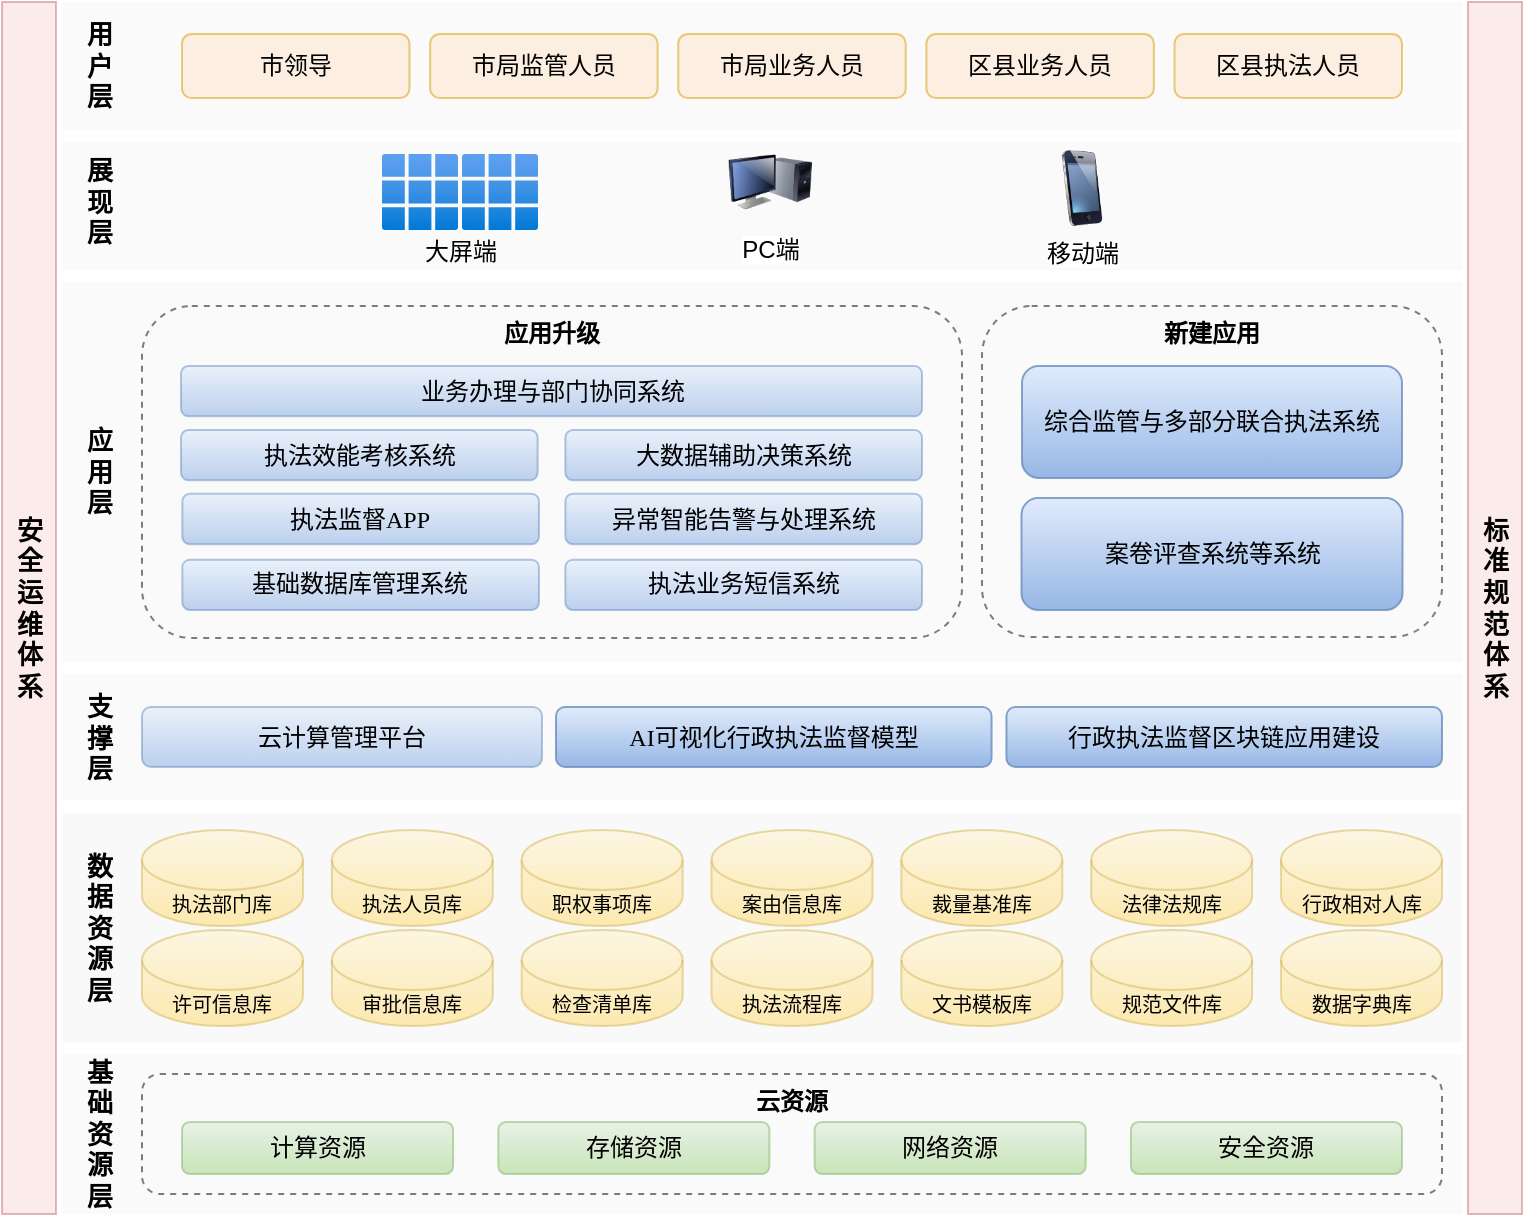 <mxfile version="21.6.8" type="device" pages="8">
  <diagram id="C5RBs43oDa-KdzZeNtuy" name="V1">
    <mxGraphModel dx="1036" dy="607" grid="1" gridSize="10" guides="1" tooltips="1" connect="1" arrows="1" fold="1" page="1" pageScale="1" pageWidth="827" pageHeight="1169" math="0" shadow="0">
      <root>
        <mxCell id="WIyWlLk6GJQsqaUBKTNV-0" />
        <mxCell id="WIyWlLk6GJQsqaUBKTNV-1" parent="WIyWlLk6GJQsqaUBKTNV-0" />
        <mxCell id="MMbr59y5YbbAN-CCfdXg-44" value="" style="rounded=0;whiteSpace=wrap;html=1;fillColor=#f5f5f5;strokeColor=none;opacity=50;fontColor=#333333;" parent="WIyWlLk6GJQsqaUBKTNV-1" vertex="1">
          <mxGeometry x="40" y="130" width="700" height="64" as="geometry" />
        </mxCell>
        <mxCell id="MMbr59y5YbbAN-CCfdXg-25" value="" style="group;fillColor=#f5f5f5;strokeColor=none;fontColor=#333333;opacity=20;" parent="WIyWlLk6GJQsqaUBKTNV-1" vertex="1" connectable="0">
          <mxGeometry x="40" y="466" width="700" height="114" as="geometry" />
        </mxCell>
        <mxCell id="MMbr59y5YbbAN-CCfdXg-1" value="" style="rounded=0;whiteSpace=wrap;html=1;fillColor=#f5f5f5;strokeColor=none;opacity=50;fontColor=#333333;" parent="MMbr59y5YbbAN-CCfdXg-25" vertex="1">
          <mxGeometry width="700" height="114" as="geometry" />
        </mxCell>
        <mxCell id="MMbr59y5YbbAN-CCfdXg-2" value="数据资源层" style="text;html=1;strokeColor=none;fillColor=none;align=center;verticalAlign=middle;whiteSpace=wrap;rounded=0;fontSize=13;fontStyle=1" parent="MMbr59y5YbbAN-CCfdXg-25" vertex="1">
          <mxGeometry x="10" y="17" width="18" height="80" as="geometry" />
        </mxCell>
        <mxCell id="MMbr59y5YbbAN-CCfdXg-8" value="执法部门库" style="shape=cylinder3;whiteSpace=wrap;html=1;boundedLbl=1;backgroundOutline=1;size=15;strokeWidth=1;strokeColor=#d6b656;fillColor=#fff2cc;gradientColor=#ffd966;opacity=50;fontSize=10;" parent="MMbr59y5YbbAN-CCfdXg-25" vertex="1">
          <mxGeometry x="40" y="8" width="80.479" height="48" as="geometry" />
        </mxCell>
        <mxCell id="MMbr59y5YbbAN-CCfdXg-9" value="执法人员库" style="shape=cylinder3;whiteSpace=wrap;html=1;boundedLbl=1;backgroundOutline=1;size=15;strokeWidth=1;strokeColor=#d6b656;fillColor=#fff2cc;gradientColor=#ffd966;opacity=50;fontSize=10;" parent="MMbr59y5YbbAN-CCfdXg-25" vertex="1">
          <mxGeometry x="134.92" y="8" width="80.479" height="48" as="geometry" />
        </mxCell>
        <mxCell id="MMbr59y5YbbAN-CCfdXg-10" value="职权事项库" style="shape=cylinder3;whiteSpace=wrap;html=1;boundedLbl=1;backgroundOutline=1;size=15;strokeWidth=1;strokeColor=#d6b656;fillColor=#fff2cc;gradientColor=#ffd966;opacity=50;fontSize=10;" parent="MMbr59y5YbbAN-CCfdXg-25" vertex="1">
          <mxGeometry x="229.84" y="8" width="80.479" height="48" as="geometry" />
        </mxCell>
        <mxCell id="MMbr59y5YbbAN-CCfdXg-11" value="案由信息库" style="shape=cylinder3;whiteSpace=wrap;html=1;boundedLbl=1;backgroundOutline=1;size=15;strokeWidth=1;strokeColor=#d6b656;fillColor=#fff2cc;gradientColor=#ffd966;opacity=50;fontSize=10;" parent="MMbr59y5YbbAN-CCfdXg-25" vertex="1">
          <mxGeometry x="324.76" y="8" width="80.479" height="48" as="geometry" />
        </mxCell>
        <mxCell id="MMbr59y5YbbAN-CCfdXg-12" value="裁量基准库" style="shape=cylinder3;whiteSpace=wrap;html=1;boundedLbl=1;backgroundOutline=1;size=15;strokeWidth=1;strokeColor=#d6b656;fillColor=#fff2cc;gradientColor=#ffd966;opacity=50;fontSize=10;" parent="MMbr59y5YbbAN-CCfdXg-25" vertex="1">
          <mxGeometry x="419.68" y="8" width="80.479" height="48" as="geometry" />
        </mxCell>
        <mxCell id="MMbr59y5YbbAN-CCfdXg-13" value="法律法规库" style="shape=cylinder3;whiteSpace=wrap;html=1;boundedLbl=1;backgroundOutline=1;size=15;strokeWidth=1;strokeColor=#d6b656;fillColor=#fff2cc;gradientColor=#ffd966;opacity=50;fontSize=10;" parent="MMbr59y5YbbAN-CCfdXg-25" vertex="1">
          <mxGeometry x="514.601" y="8" width="80.479" height="48" as="geometry" />
        </mxCell>
        <mxCell id="MMbr59y5YbbAN-CCfdXg-14" value="行政相对人库" style="shape=cylinder3;whiteSpace=wrap;html=1;boundedLbl=1;backgroundOutline=1;size=15;strokeWidth=1;strokeColor=#d6b656;fillColor=#fff2cc;gradientColor=#ffd966;opacity=50;fontSize=10;" parent="MMbr59y5YbbAN-CCfdXg-25" vertex="1">
          <mxGeometry x="609.521" y="8" width="80.479" height="48" as="geometry" />
        </mxCell>
        <mxCell id="MMbr59y5YbbAN-CCfdXg-17" value="许可信息库" style="shape=cylinder3;whiteSpace=wrap;html=1;boundedLbl=1;backgroundOutline=1;size=15;strokeWidth=1;strokeColor=#d6b656;fillColor=#fff2cc;gradientColor=#ffd966;opacity=50;fontSize=10;" parent="MMbr59y5YbbAN-CCfdXg-25" vertex="1">
          <mxGeometry x="40" y="58" width="80.479" height="48" as="geometry" />
        </mxCell>
        <mxCell id="MMbr59y5YbbAN-CCfdXg-18" value="审批信息库" style="shape=cylinder3;whiteSpace=wrap;html=1;boundedLbl=1;backgroundOutline=1;size=15;strokeWidth=1;strokeColor=#d6b656;fillColor=#fff2cc;gradientColor=#ffd966;opacity=50;fontSize=10;" parent="MMbr59y5YbbAN-CCfdXg-25" vertex="1">
          <mxGeometry x="134.92" y="58" width="80.479" height="48" as="geometry" />
        </mxCell>
        <mxCell id="MMbr59y5YbbAN-CCfdXg-19" value="检查清单库" style="shape=cylinder3;whiteSpace=wrap;html=1;boundedLbl=1;backgroundOutline=1;size=15;strokeWidth=1;strokeColor=#d6b656;fillColor=#fff2cc;gradientColor=#ffd966;opacity=50;fontSize=10;" parent="MMbr59y5YbbAN-CCfdXg-25" vertex="1">
          <mxGeometry x="229.84" y="58" width="80.479" height="48" as="geometry" />
        </mxCell>
        <mxCell id="MMbr59y5YbbAN-CCfdXg-20" value="执法流程库" style="shape=cylinder3;whiteSpace=wrap;html=1;boundedLbl=1;backgroundOutline=1;size=15;strokeWidth=1;strokeColor=#d6b656;fillColor=#fff2cc;gradientColor=#ffd966;opacity=50;fontSize=10;" parent="MMbr59y5YbbAN-CCfdXg-25" vertex="1">
          <mxGeometry x="324.76" y="58" width="80.479" height="48" as="geometry" />
        </mxCell>
        <mxCell id="MMbr59y5YbbAN-CCfdXg-21" value="文书模板库" style="shape=cylinder3;whiteSpace=wrap;html=1;boundedLbl=1;backgroundOutline=1;size=15;strokeWidth=1;strokeColor=#d6b656;fillColor=#fff2cc;gradientColor=#ffd966;opacity=50;fontSize=10;" parent="MMbr59y5YbbAN-CCfdXg-25" vertex="1">
          <mxGeometry x="419.68" y="58" width="80.479" height="48" as="geometry" />
        </mxCell>
        <mxCell id="MMbr59y5YbbAN-CCfdXg-22" value="规范文件库" style="shape=cylinder3;whiteSpace=wrap;html=1;boundedLbl=1;backgroundOutline=1;size=15;strokeWidth=1;strokeColor=#d6b656;fillColor=#fff2cc;gradientColor=#ffd966;opacity=50;fontSize=10;" parent="MMbr59y5YbbAN-CCfdXg-25" vertex="1">
          <mxGeometry x="514.601" y="58" width="80.479" height="48" as="geometry" />
        </mxCell>
        <mxCell id="MMbr59y5YbbAN-CCfdXg-23" value="数据字典库" style="shape=cylinder3;whiteSpace=wrap;html=1;boundedLbl=1;backgroundOutline=1;size=15;strokeWidth=1;strokeColor=#d6b656;fillColor=#fff2cc;gradientColor=#ffd966;opacity=50;fontSize=10;" parent="MMbr59y5YbbAN-CCfdXg-25" vertex="1">
          <mxGeometry x="609.521" y="58" width="80.479" height="48" as="geometry" />
        </mxCell>
        <mxCell id="MMbr59y5YbbAN-CCfdXg-45" value="展现层" style="text;html=1;strokeColor=none;fillColor=none;align=center;verticalAlign=middle;whiteSpace=wrap;rounded=0;fontSize=13;fontStyle=1" parent="WIyWlLk6GJQsqaUBKTNV-1" vertex="1">
          <mxGeometry x="50" y="130" width="18" height="60" as="geometry" />
        </mxCell>
        <mxCell id="FGf5oc-LET4MTFzMIVGQ-36" value="" style="rounded=0;whiteSpace=wrap;html=1;fillColor=#f5f5f5;strokeColor=none;opacity=50;fontColor=#333333;" parent="WIyWlLk6GJQsqaUBKTNV-1" vertex="1">
          <mxGeometry x="40" y="60" width="700" height="64" as="geometry" />
        </mxCell>
        <mxCell id="FGf5oc-LET4MTFzMIVGQ-37" value="用户层" style="text;html=1;strokeColor=none;fillColor=none;align=center;verticalAlign=middle;whiteSpace=wrap;rounded=0;fontSize=13;fontStyle=1" parent="WIyWlLk6GJQsqaUBKTNV-1" vertex="1">
          <mxGeometry x="50" y="62" width="18" height="60" as="geometry" />
        </mxCell>
        <mxCell id="FGf5oc-LET4MTFzMIVGQ-38" value="市领导" style="rounded=1;whiteSpace=wrap;html=1;fillColor=#ffe6cc;strokeColor=#d79b00;opacity=50;glass=0;" parent="WIyWlLk6GJQsqaUBKTNV-1" vertex="1">
          <mxGeometry x="100" y="76" width="113.729" height="32" as="geometry" />
        </mxCell>
        <mxCell id="FGf5oc-LET4MTFzMIVGQ-39" value="市局监管人员" style="rounded=1;whiteSpace=wrap;html=1;fillColor=#ffe6cc;strokeColor=#d79b00;opacity=50;glass=0;" parent="WIyWlLk6GJQsqaUBKTNV-1" vertex="1">
          <mxGeometry x="224.068" y="76" width="113.729" height="32" as="geometry" />
        </mxCell>
        <mxCell id="FGf5oc-LET4MTFzMIVGQ-40" value="市局业务人员" style="rounded=1;whiteSpace=wrap;html=1;fillColor=#ffe6cc;strokeColor=#d79b00;opacity=50;glass=0;" parent="WIyWlLk6GJQsqaUBKTNV-1" vertex="1">
          <mxGeometry x="348.136" y="76" width="113.729" height="32" as="geometry" />
        </mxCell>
        <mxCell id="FGf5oc-LET4MTFzMIVGQ-41" value="区县业务人员" style="rounded=1;whiteSpace=wrap;html=1;fillColor=#ffe6cc;strokeColor=#d79b00;opacity=50;glass=0;" parent="WIyWlLk6GJQsqaUBKTNV-1" vertex="1">
          <mxGeometry x="472.203" y="76" width="113.729" height="32" as="geometry" />
        </mxCell>
        <mxCell id="FGf5oc-LET4MTFzMIVGQ-42" value="区县执法人员" style="rounded=1;whiteSpace=wrap;html=1;fillColor=#ffe6cc;strokeColor=#d79b00;opacity=50;glass=0;" parent="WIyWlLk6GJQsqaUBKTNV-1" vertex="1">
          <mxGeometry x="596.271" y="76" width="113.729" height="32" as="geometry" />
        </mxCell>
        <mxCell id="MMbr59y5YbbAN-CCfdXg-52" value="PC端" style="image;html=1;image=img/lib/clip_art/computers/Monitor_Tower_128x128.png" parent="WIyWlLk6GJQsqaUBKTNV-1" vertex="1">
          <mxGeometry x="373" y="130" width="42" height="40" as="geometry" />
        </mxCell>
        <mxCell id="MMbr59y5YbbAN-CCfdXg-53" value="移动端" style="image;html=1;image=img/lib/clip_art/telecommunication/iPhone_128x128.png" parent="WIyWlLk6GJQsqaUBKTNV-1" vertex="1">
          <mxGeometry x="530" y="134" width="40" height="38" as="geometry" />
        </mxCell>
        <mxCell id="MMbr59y5YbbAN-CCfdXg-58" value="" style="group" parent="WIyWlLk6GJQsqaUBKTNV-1" vertex="1" connectable="0">
          <mxGeometry x="200" y="136" width="78" height="54" as="geometry" />
        </mxCell>
        <mxCell id="MMbr59y5YbbAN-CCfdXg-56" value="" style="group" parent="MMbr59y5YbbAN-CCfdXg-58" vertex="1" connectable="0">
          <mxGeometry width="78" height="38" as="geometry" />
        </mxCell>
        <mxCell id="MMbr59y5YbbAN-CCfdXg-54" value="" style="image;aspect=fixed;html=1;points=[];align=center;fontSize=12;image=img/lib/azure2/intune/Client_Apps.svg;" parent="MMbr59y5YbbAN-CCfdXg-56" vertex="1">
          <mxGeometry width="38" height="38" as="geometry" />
        </mxCell>
        <mxCell id="MMbr59y5YbbAN-CCfdXg-55" value="" style="image;aspect=fixed;html=1;points=[];align=center;fontSize=12;image=img/lib/azure2/intune/Client_Apps.svg;" parent="MMbr59y5YbbAN-CCfdXg-56" vertex="1">
          <mxGeometry x="40" width="38" height="38" as="geometry" />
        </mxCell>
        <mxCell id="MMbr59y5YbbAN-CCfdXg-57" value="大屏端" style="text;html=1;strokeColor=none;fillColor=none;align=center;verticalAlign=middle;whiteSpace=wrap;rounded=0;fontSize=12;fontStyle=0" parent="MMbr59y5YbbAN-CCfdXg-58" vertex="1">
          <mxGeometry x="8.5" y="44" width="61" height="10" as="geometry" />
        </mxCell>
        <mxCell id="FGf5oc-LET4MTFzMIVGQ-10" value="" style="rounded=0;whiteSpace=wrap;html=1;fillColor=#f5f5f5;strokeColor=none;opacity=50;fontColor=#333333;" parent="WIyWlLk6GJQsqaUBKTNV-1" vertex="1">
          <mxGeometry x="40" y="200" width="700" height="190" as="geometry" />
        </mxCell>
        <mxCell id="FGf5oc-LET4MTFzMIVGQ-11" value="应用层" style="text;html=1;strokeColor=none;fillColor=none;align=center;verticalAlign=middle;whiteSpace=wrap;rounded=0;fontSize=13;fontStyle=1" parent="WIyWlLk6GJQsqaUBKTNV-1" vertex="1">
          <mxGeometry x="50" y="260" width="18" height="70" as="geometry" />
        </mxCell>
        <mxCell id="FGf5oc-LET4MTFzMIVGQ-18" value="应用升级" style="rounded=1;whiteSpace=wrap;html=1;opacity=50;gradientDirection=south;verticalAlign=top;labelPosition=center;verticalLabelPosition=middle;align=center;fillColor=none;dashed=1;fontStyle=1" parent="WIyWlLk6GJQsqaUBKTNV-1" vertex="1">
          <mxGeometry x="80" y="212" width="410" height="166" as="geometry" />
        </mxCell>
        <mxCell id="FGf5oc-LET4MTFzMIVGQ-20" value="新建应用" style="rounded=1;whiteSpace=wrap;html=1;opacity=50;gradientDirection=south;verticalAlign=top;labelPosition=center;verticalLabelPosition=middle;align=center;fillColor=none;dashed=1;fontStyle=1" parent="WIyWlLk6GJQsqaUBKTNV-1" vertex="1">
          <mxGeometry x="500" y="212" width="230" height="165.5" as="geometry" />
        </mxCell>
        <mxCell id="FGf5oc-LET4MTFzMIVGQ-29" value="&lt;p class=&quot;MsoNormal&quot;&gt;综合监管与多部分联合执法系统&lt;/p&gt;" style="rounded=1;whiteSpace=wrap;html=1;fillColor=#dae8fc;strokeColor=#6c8ebf;opacity=80;gradientColor=#7ea6e0;" parent="WIyWlLk6GJQsqaUBKTNV-1" vertex="1">
          <mxGeometry x="520" y="242" width="190" height="56" as="geometry" />
        </mxCell>
        <mxCell id="FGf5oc-LET4MTFzMIVGQ-30" value="&lt;p class=&quot;MsoNormal&quot;&gt;案卷评查系统等系统&lt;/p&gt;" style="rounded=1;whiteSpace=wrap;html=1;fillColor=#dae8fc;strokeColor=#6c8ebf;opacity=80;gradientColor=#7ea6e0;" parent="WIyWlLk6GJQsqaUBKTNV-1" vertex="1">
          <mxGeometry x="519.75" y="308" width="190.5" height="56" as="geometry" />
        </mxCell>
        <mxCell id="FGf5oc-LET4MTFzMIVGQ-22" value="&lt;p class=&quot;MsoNormal&quot;&gt;执法效能考核系统&lt;/p&gt;" style="rounded=1;whiteSpace=wrap;html=1;fillColor=#dae8fc;strokeColor=#6c8ebf;opacity=50;gradientColor=#7ea6e0;" parent="WIyWlLk6GJQsqaUBKTNV-1" vertex="1">
          <mxGeometry x="99.5" y="274" width="178.316" height="25.161" as="geometry" />
        </mxCell>
        <mxCell id="FGf5oc-LET4MTFzMIVGQ-23" value="&lt;p class=&quot;MsoNormal&quot;&gt;大数据辅助决策系统&lt;/p&gt;" style="rounded=1;whiteSpace=wrap;html=1;fillColor=#dae8fc;strokeColor=#6c8ebf;opacity=50;gradientColor=#7ea6e0;" parent="WIyWlLk6GJQsqaUBKTNV-1" vertex="1">
          <mxGeometry x="291.684" y="274" width="178.316" height="25.161" as="geometry" />
        </mxCell>
        <mxCell id="FGf5oc-LET4MTFzMIVGQ-24" value="&lt;p class=&quot;MsoNormal&quot;&gt;&lt;font face=&quot;宋体&quot;&gt;执法监督&lt;/font&gt;&lt;font face=&quot;Times New Roman&quot;&gt;APP&lt;/font&gt;&lt;/p&gt;" style="rounded=1;whiteSpace=wrap;html=1;fillColor=#dae8fc;strokeColor=#6c8ebf;opacity=50;gradientColor=#7ea6e0;" parent="WIyWlLk6GJQsqaUBKTNV-1" vertex="1">
          <mxGeometry x="100.16" y="305.935" width="178.316" height="25.161" as="geometry" />
        </mxCell>
        <mxCell id="FGf5oc-LET4MTFzMIVGQ-25" value="&lt;p class=&quot;MsoNormal&quot;&gt;异常智能告警与处理系统&lt;/p&gt;" style="rounded=1;whiteSpace=wrap;html=1;fillColor=#dae8fc;strokeColor=#6c8ebf;opacity=50;gradientColor=#7ea6e0;" parent="WIyWlLk6GJQsqaUBKTNV-1" vertex="1">
          <mxGeometry x="291.684" y="305.935" width="178.316" height="25.161" as="geometry" />
        </mxCell>
        <mxCell id="FGf5oc-LET4MTFzMIVGQ-26" value="&lt;p class=&quot;MsoNormal&quot;&gt;基础数据库管理系统&lt;/p&gt;" style="rounded=1;whiteSpace=wrap;html=1;fillColor=#dae8fc;strokeColor=#6c8ebf;opacity=50;gradientColor=#7ea6e0;" parent="WIyWlLk6GJQsqaUBKTNV-1" vertex="1">
          <mxGeometry x="100.16" y="338.839" width="178.316" height="25.161" as="geometry" />
        </mxCell>
        <mxCell id="FGf5oc-LET4MTFzMIVGQ-27" value="&lt;p class=&quot;MsoNormal&quot;&gt;执法业务短信系统&lt;/p&gt;" style="rounded=1;whiteSpace=wrap;html=1;fillColor=#dae8fc;strokeColor=#6c8ebf;opacity=50;gradientColor=#7ea6e0;" parent="WIyWlLk6GJQsqaUBKTNV-1" vertex="1">
          <mxGeometry x="291.684" y="338.839" width="178.316" height="25.161" as="geometry" />
        </mxCell>
        <mxCell id="MMbr59y5YbbAN-CCfdXg-39" value="&lt;p class=&quot;MsoNormal&quot;&gt;业务办理与部门协同系统&lt;/p&gt;" style="rounded=1;whiteSpace=wrap;html=1;fillColor=#dae8fc;strokeColor=#6c8ebf;opacity=50;gradientColor=#7ea6e0;" parent="WIyWlLk6GJQsqaUBKTNV-1" vertex="1">
          <mxGeometry x="99.5" y="242" width="370.5" height="25.16" as="geometry" />
        </mxCell>
        <mxCell id="FGf5oc-LET4MTFzMIVGQ-2" value="" style="rounded=0;whiteSpace=wrap;html=1;fillColor=#f5f5f5;strokeColor=none;opacity=50;fontColor=#333333;" parent="WIyWlLk6GJQsqaUBKTNV-1" vertex="1">
          <mxGeometry x="40" y="586" width="700" height="80" as="geometry" />
        </mxCell>
        <mxCell id="FGf5oc-LET4MTFzMIVGQ-3" value="基础资源层" style="text;html=1;strokeColor=none;fillColor=none;align=center;verticalAlign=middle;whiteSpace=wrap;rounded=0;fontSize=13;fontStyle=1" parent="WIyWlLk6GJQsqaUBKTNV-1" vertex="1">
          <mxGeometry x="50" y="586" width="18" height="80" as="geometry" />
        </mxCell>
        <mxCell id="FGf5oc-LET4MTFzMIVGQ-4" value="云资源" style="rounded=1;whiteSpace=wrap;html=1;opacity=50;gradientDirection=south;verticalAlign=top;labelPosition=center;verticalLabelPosition=middle;align=center;fillColor=none;dashed=1;fontStyle=1" parent="WIyWlLk6GJQsqaUBKTNV-1" vertex="1">
          <mxGeometry x="80" y="596" width="650" height="60" as="geometry" />
        </mxCell>
        <mxCell id="FGf5oc-LET4MTFzMIVGQ-5" value="计算资源" style="rounded=1;whiteSpace=wrap;html=1;fillColor=#d5e8d4;strokeColor=#82b366;opacity=50;gradientColor=#97d077;" parent="WIyWlLk6GJQsqaUBKTNV-1" vertex="1">
          <mxGeometry x="100" y="620" width="135.556" height="26" as="geometry" />
        </mxCell>
        <mxCell id="FGf5oc-LET4MTFzMIVGQ-6" value="存储资源" style="rounded=1;whiteSpace=wrap;html=1;fillColor=#d5e8d4;strokeColor=#82b366;opacity=50;gradientColor=#97d077;" parent="WIyWlLk6GJQsqaUBKTNV-1" vertex="1">
          <mxGeometry x="258.148" y="620" width="135.556" height="26" as="geometry" />
        </mxCell>
        <mxCell id="FGf5oc-LET4MTFzMIVGQ-7" value="网络资源" style="rounded=1;whiteSpace=wrap;html=1;fillColor=#d5e8d4;strokeColor=#82b366;opacity=50;gradientColor=#97d077;" parent="WIyWlLk6GJQsqaUBKTNV-1" vertex="1">
          <mxGeometry x="416.296" y="620" width="135.556" height="26" as="geometry" />
        </mxCell>
        <mxCell id="FGf5oc-LET4MTFzMIVGQ-8" value="安全资源" style="rounded=1;whiteSpace=wrap;html=1;fillColor=#d5e8d4;strokeColor=#82b366;opacity=50;gradientColor=#97d077;" parent="WIyWlLk6GJQsqaUBKTNV-1" vertex="1">
          <mxGeometry x="574.444" y="620" width="135.556" height="26" as="geometry" />
        </mxCell>
        <mxCell id="MMbr59y5YbbAN-CCfdXg-62" value="" style="group" parent="WIyWlLk6GJQsqaUBKTNV-1" vertex="1" connectable="0">
          <mxGeometry x="743" y="60" width="27" height="606" as="geometry" />
        </mxCell>
        <mxCell id="MMbr59y5YbbAN-CCfdXg-60" value="" style="rounded=0;whiteSpace=wrap;html=1;fillColor=#f8cecc;strokeColor=#b85450;opacity=40;" parent="MMbr59y5YbbAN-CCfdXg-62" vertex="1">
          <mxGeometry width="27" height="606" as="geometry" />
        </mxCell>
        <mxCell id="MMbr59y5YbbAN-CCfdXg-61" value="标准规范体系" style="text;html=1;strokeColor=none;fillColor=none;align=center;verticalAlign=middle;whiteSpace=wrap;rounded=0;fontSize=13;fontStyle=1" parent="MMbr59y5YbbAN-CCfdXg-62" vertex="1">
          <mxGeometry x="4.5" y="253.5" width="18" height="99" as="geometry" />
        </mxCell>
        <mxCell id="MMbr59y5YbbAN-CCfdXg-63" value="" style="group" parent="WIyWlLk6GJQsqaUBKTNV-1" vertex="1" connectable="0">
          <mxGeometry x="10" y="60" width="27" height="606" as="geometry" />
        </mxCell>
        <mxCell id="MMbr59y5YbbAN-CCfdXg-64" value="" style="rounded=0;whiteSpace=wrap;html=1;fillColor=#f8cecc;strokeColor=#b85450;opacity=40;" parent="MMbr59y5YbbAN-CCfdXg-63" vertex="1">
          <mxGeometry width="27" height="606" as="geometry" />
        </mxCell>
        <mxCell id="MMbr59y5YbbAN-CCfdXg-65" value="安全运维体系" style="text;html=1;strokeColor=none;fillColor=none;align=center;verticalAlign=middle;whiteSpace=wrap;rounded=0;fontSize=13;fontStyle=1" parent="MMbr59y5YbbAN-CCfdXg-63" vertex="1">
          <mxGeometry x="4.5" y="253.5" width="18" height="99" as="geometry" />
        </mxCell>
        <mxCell id="MMbr59y5YbbAN-CCfdXg-27" value="" style="rounded=0;whiteSpace=wrap;html=1;fillColor=#f5f5f5;strokeColor=none;opacity=50;fontColor=#333333;" parent="WIyWlLk6GJQsqaUBKTNV-1" vertex="1">
          <mxGeometry x="40" y="396" width="700" height="63" as="geometry" />
        </mxCell>
        <mxCell id="MMbr59y5YbbAN-CCfdXg-28" value="支撑层" style="text;html=1;strokeColor=none;fillColor=none;align=center;verticalAlign=middle;whiteSpace=wrap;rounded=0;fontSize=13;fontStyle=1" parent="WIyWlLk6GJQsqaUBKTNV-1" vertex="1">
          <mxGeometry x="50" y="396" width="18" height="63" as="geometry" />
        </mxCell>
        <mxCell id="MMbr59y5YbbAN-CCfdXg-30" value="&lt;p class=&quot;MsoNormal&quot;&gt;云计算管理平台&lt;/p&gt;" style="rounded=1;whiteSpace=wrap;html=1;fillColor=#dae8fc;strokeColor=#6c8ebf;opacity=50;gradientColor=#7ea6e0;" parent="WIyWlLk6GJQsqaUBKTNV-1" vertex="1">
          <mxGeometry x="80" y="412.5" width="200" height="30" as="geometry" />
        </mxCell>
        <mxCell id="MMbr59y5YbbAN-CCfdXg-31" value="&lt;p class=&quot;MsoNormal&quot;&gt;&lt;font face=&quot;Times New Roman&quot;&gt;AI&lt;/font&gt;&lt;font face=&quot;宋体&quot;&gt;可视化行政执法监督模型&lt;/font&gt;&lt;/p&gt;" style="rounded=1;whiteSpace=wrap;html=1;fillColor=#dae8fc;strokeColor=#6c8ebf;opacity=80;gradientColor=#7ea6e0;" parent="WIyWlLk6GJQsqaUBKTNV-1" vertex="1">
          <mxGeometry x="287" y="412.5" width="217.777" height="30" as="geometry" />
        </mxCell>
        <mxCell id="MMbr59y5YbbAN-CCfdXg-32" value="&lt;p class=&quot;MsoNormal&quot;&gt;行政执法监督区块链应用建设&lt;/p&gt;" style="rounded=1;whiteSpace=wrap;html=1;fillColor=#dae8fc;strokeColor=#6c8ebf;opacity=80;gradientColor=#7ea6e0;" parent="WIyWlLk6GJQsqaUBKTNV-1" vertex="1">
          <mxGeometry x="512.223" y="412.5" width="217.777" height="30" as="geometry" />
        </mxCell>
      </root>
    </mxGraphModel>
  </diagram>
  <diagram name="V2" id="h1yrma3F-_1JrfEZcoSF">
    <mxGraphModel dx="863" dy="506" grid="1" gridSize="10" guides="1" tooltips="1" connect="1" arrows="1" fold="1" page="1" pageScale="1" pageWidth="827" pageHeight="1169" math="0" shadow="0">
      <root>
        <mxCell id="CUwSGjgRjDGaJCWYaaoe-0" />
        <mxCell id="CUwSGjgRjDGaJCWYaaoe-1" parent="CUwSGjgRjDGaJCWYaaoe-0" />
        <mxCell id="CUwSGjgRjDGaJCWYaaoe-2" value="" style="rounded=0;whiteSpace=wrap;html=1;fillColor=#eeeeee;strokeColor=none;opacity=60;" parent="CUwSGjgRjDGaJCWYaaoe-1" vertex="1">
          <mxGeometry x="40" y="130" width="700" height="64" as="geometry" />
        </mxCell>
        <mxCell id="CUwSGjgRjDGaJCWYaaoe-3" value="" style="group;fillColor=#f5f5f5;strokeColor=none;fontColor=#333333;opacity=20;container=0;" parent="CUwSGjgRjDGaJCWYaaoe-1" vertex="1" connectable="0">
          <mxGeometry x="40" y="466" width="700" height="114" as="geometry" />
        </mxCell>
        <mxCell id="CUwSGjgRjDGaJCWYaaoe-20" value="展现层" style="text;html=1;strokeColor=none;fillColor=none;align=center;verticalAlign=middle;whiteSpace=wrap;rounded=0;fontSize=13;fontStyle=1" parent="CUwSGjgRjDGaJCWYaaoe-1" vertex="1">
          <mxGeometry x="50" y="130" width="18" height="60" as="geometry" />
        </mxCell>
        <mxCell id="CUwSGjgRjDGaJCWYaaoe-21" value="" style="rounded=0;whiteSpace=wrap;html=1;fillColor=#eeeeee;strokeColor=none;opacity=60;" parent="CUwSGjgRjDGaJCWYaaoe-1" vertex="1">
          <mxGeometry x="40" y="60" width="700" height="64" as="geometry" />
        </mxCell>
        <mxCell id="CUwSGjgRjDGaJCWYaaoe-22" value="用户层" style="text;html=1;strokeColor=none;fillColor=none;align=center;verticalAlign=middle;whiteSpace=wrap;rounded=0;fontSize=13;fontStyle=1" parent="CUwSGjgRjDGaJCWYaaoe-1" vertex="1">
          <mxGeometry x="50" y="62" width="18" height="60" as="geometry" />
        </mxCell>
        <mxCell id="CUwSGjgRjDGaJCWYaaoe-23" value="市领导" style="rounded=1;whiteSpace=wrap;html=1;fillColor=#ffe6cc;strokeColor=#d79b00;opacity=50;glass=0;" parent="CUwSGjgRjDGaJCWYaaoe-1" vertex="1">
          <mxGeometry x="80" y="76" width="60" height="32" as="geometry" />
        </mxCell>
        <mxCell id="CUwSGjgRjDGaJCWYaaoe-24" value="市级行政执法监督人员" style="rounded=1;whiteSpace=wrap;html=1;fillColor=#ffe6cc;strokeColor=#d79b00;opacity=50;glass=0;" parent="CUwSGjgRjDGaJCWYaaoe-1" vertex="1">
          <mxGeometry x="144" y="76" width="127.8" height="32" as="geometry" />
        </mxCell>
        <mxCell id="CUwSGjgRjDGaJCWYaaoe-25" value="市级行政执法人员" style="rounded=1;whiteSpace=wrap;html=1;fillColor=#ffe6cc;strokeColor=#d79b00;opacity=50;glass=0;" parent="CUwSGjgRjDGaJCWYaaoe-1" vertex="1">
          <mxGeometry x="276" y="76" width="105" height="32" as="geometry" />
        </mxCell>
        <mxCell id="CUwSGjgRjDGaJCWYaaoe-26" value="区级行政执法监督人员" style="rounded=1;whiteSpace=wrap;html=1;fillColor=#ffe6cc;strokeColor=#d79b00;opacity=50;glass=0;" parent="CUwSGjgRjDGaJCWYaaoe-1" vertex="1">
          <mxGeometry x="386" y="76" width="123.73" height="32" as="geometry" />
        </mxCell>
        <mxCell id="CUwSGjgRjDGaJCWYaaoe-27" value="区级行政执法人员" style="rounded=1;whiteSpace=wrap;html=1;fillColor=#ffe6cc;strokeColor=#d79b00;opacity=50;glass=0;" parent="CUwSGjgRjDGaJCWYaaoe-1" vertex="1">
          <mxGeometry x="515" y="76" width="105" height="32" as="geometry" />
        </mxCell>
        <mxCell id="CUwSGjgRjDGaJCWYaaoe-28" value="PC端" style="image;html=1;image=img/lib/clip_art/computers/Monitor_Tower_128x128.png;labelBackgroundColor=none;" parent="CUwSGjgRjDGaJCWYaaoe-1" vertex="1">
          <mxGeometry x="373" y="130" width="42" height="40" as="geometry" />
        </mxCell>
        <mxCell id="CUwSGjgRjDGaJCWYaaoe-29" value="移动端" style="image;html=1;image=img/lib/clip_art/telecommunication/iPhone_128x128.png;labelBackgroundColor=none;" parent="CUwSGjgRjDGaJCWYaaoe-1" vertex="1">
          <mxGeometry x="530" y="134" width="40" height="38" as="geometry" />
        </mxCell>
        <mxCell id="CUwSGjgRjDGaJCWYaaoe-30" value="" style="group" parent="CUwSGjgRjDGaJCWYaaoe-1" vertex="1" connectable="0">
          <mxGeometry x="200" y="136" width="78" height="54" as="geometry" />
        </mxCell>
        <mxCell id="CUwSGjgRjDGaJCWYaaoe-31" value="" style="group" parent="CUwSGjgRjDGaJCWYaaoe-30" vertex="1" connectable="0">
          <mxGeometry width="78" height="38" as="geometry" />
        </mxCell>
        <mxCell id="CUwSGjgRjDGaJCWYaaoe-32" value="" style="image;aspect=fixed;html=1;points=[];align=center;fontSize=12;image=img/lib/azure2/intune/Client_Apps.svg;" parent="CUwSGjgRjDGaJCWYaaoe-31" vertex="1">
          <mxGeometry width="38" height="38" as="geometry" />
        </mxCell>
        <mxCell id="CUwSGjgRjDGaJCWYaaoe-33" value="" style="image;aspect=fixed;html=1;points=[];align=center;fontSize=12;image=img/lib/azure2/intune/Client_Apps.svg;" parent="CUwSGjgRjDGaJCWYaaoe-31" vertex="1">
          <mxGeometry x="40" width="38" height="38" as="geometry" />
        </mxCell>
        <mxCell id="CUwSGjgRjDGaJCWYaaoe-34" value="大屏端" style="text;html=1;strokeColor=none;fillColor=none;align=center;verticalAlign=middle;whiteSpace=wrap;rounded=0;fontSize=12;fontStyle=0" parent="CUwSGjgRjDGaJCWYaaoe-30" vertex="1">
          <mxGeometry x="8.5" y="44" width="61" height="10" as="geometry" />
        </mxCell>
        <mxCell id="CUwSGjgRjDGaJCWYaaoe-35" value="" style="rounded=0;whiteSpace=wrap;html=1;fillColor=#eeeeee;strokeColor=none;opacity=60;" parent="CUwSGjgRjDGaJCWYaaoe-1" vertex="1">
          <mxGeometry x="40" y="200" width="700" height="190" as="geometry" />
        </mxCell>
        <mxCell id="CUwSGjgRjDGaJCWYaaoe-36" value="应用层" style="text;html=1;strokeColor=none;fillColor=none;align=center;verticalAlign=middle;whiteSpace=wrap;rounded=0;fontSize=13;fontStyle=1" parent="CUwSGjgRjDGaJCWYaaoe-1" vertex="1">
          <mxGeometry x="50" y="260" width="18" height="70" as="geometry" />
        </mxCell>
        <mxCell id="CUwSGjgRjDGaJCWYaaoe-37" value="升级系统" style="rounded=1;whiteSpace=wrap;html=1;opacity=50;gradientDirection=south;verticalAlign=top;labelPosition=center;verticalLabelPosition=middle;align=center;fillColor=none;dashed=1;fontStyle=1" parent="CUwSGjgRjDGaJCWYaaoe-1" vertex="1">
          <mxGeometry x="80" y="212" width="410" height="166" as="geometry" />
        </mxCell>
        <mxCell id="CUwSGjgRjDGaJCWYaaoe-38" value="新建系统" style="rounded=1;whiteSpace=wrap;html=1;opacity=50;gradientDirection=south;verticalAlign=top;labelPosition=center;verticalLabelPosition=middle;align=center;fillColor=none;dashed=1;fontStyle=1" parent="CUwSGjgRjDGaJCWYaaoe-1" vertex="1">
          <mxGeometry x="500" y="212" width="230" height="165.5" as="geometry" />
        </mxCell>
        <mxCell id="CUwSGjgRjDGaJCWYaaoe-39" value="&lt;p class=&quot;MsoNormal&quot;&gt;综合监管与多部分联合执法系统&lt;/p&gt;" style="rounded=1;whiteSpace=wrap;html=1;fillColor=#60a917;strokeColor=#2D7600;opacity=80;fontColor=#ffffff;" parent="CUwSGjgRjDGaJCWYaaoe-1" vertex="1">
          <mxGeometry x="520" y="242" width="190" height="56" as="geometry" />
        </mxCell>
        <mxCell id="CUwSGjgRjDGaJCWYaaoe-40" value="&lt;p class=&quot;MsoNormal&quot;&gt;案卷评查系统&lt;/p&gt;" style="rounded=1;whiteSpace=wrap;html=1;fillColor=#60a917;strokeColor=#2D7600;opacity=80;fontColor=#ffffff;" parent="CUwSGjgRjDGaJCWYaaoe-1" vertex="1">
          <mxGeometry x="519.75" y="308" width="190.5" height="56" as="geometry" />
        </mxCell>
        <mxCell id="CUwSGjgRjDGaJCWYaaoe-41" value="&lt;p class=&quot;MsoNormal&quot;&gt;执法效能考核系统&lt;/p&gt;" style="rounded=1;whiteSpace=wrap;html=1;fillColor=#dae8fc;strokeColor=#6c8ebf;opacity=80;gradientColor=#7ea6e0;" parent="CUwSGjgRjDGaJCWYaaoe-1" vertex="1">
          <mxGeometry x="99.5" y="274" width="178.316" height="25.161" as="geometry" />
        </mxCell>
        <mxCell id="CUwSGjgRjDGaJCWYaaoe-42" value="&lt;p class=&quot;MsoNormal&quot;&gt;大数据辅助决策系统&lt;/p&gt;" style="rounded=1;whiteSpace=wrap;html=1;fillColor=#dae8fc;strokeColor=#6c8ebf;opacity=80;gradientColor=#7ea6e0;" parent="CUwSGjgRjDGaJCWYaaoe-1" vertex="1">
          <mxGeometry x="291.684" y="274" width="178.316" height="25.161" as="geometry" />
        </mxCell>
        <mxCell id="CUwSGjgRjDGaJCWYaaoe-43" value="&lt;p class=&quot;MsoNormal&quot;&gt;&lt;font face=&quot;宋体&quot;&gt;执法监督&lt;/font&gt;&lt;font face=&quot;Times New Roman&quot;&gt;APP&lt;/font&gt;&lt;/p&gt;" style="rounded=1;whiteSpace=wrap;html=1;fillColor=#dae8fc;strokeColor=#6c8ebf;opacity=80;gradientColor=#7ea6e0;" parent="CUwSGjgRjDGaJCWYaaoe-1" vertex="1">
          <mxGeometry x="100.16" y="305.935" width="178.316" height="25.161" as="geometry" />
        </mxCell>
        <mxCell id="CUwSGjgRjDGaJCWYaaoe-44" value="&lt;p class=&quot;MsoNormal&quot;&gt;异常智能告警与处理系统&lt;/p&gt;" style="rounded=1;whiteSpace=wrap;html=1;fillColor=#dae8fc;strokeColor=#6c8ebf;opacity=80;gradientColor=#7ea6e0;" parent="CUwSGjgRjDGaJCWYaaoe-1" vertex="1">
          <mxGeometry x="291.684" y="305.935" width="178.316" height="25.161" as="geometry" />
        </mxCell>
        <mxCell id="CUwSGjgRjDGaJCWYaaoe-45" value="&lt;p class=&quot;MsoNormal&quot;&gt;基础数据库管理系统&lt;/p&gt;" style="rounded=1;whiteSpace=wrap;html=1;fillColor=#dae8fc;strokeColor=#6c8ebf;opacity=80;gradientColor=#7ea6e0;" parent="CUwSGjgRjDGaJCWYaaoe-1" vertex="1">
          <mxGeometry x="100.16" y="338.839" width="178.316" height="25.161" as="geometry" />
        </mxCell>
        <mxCell id="CUwSGjgRjDGaJCWYaaoe-46" value="&lt;p class=&quot;MsoNormal&quot;&gt;执法业务短信系统&lt;/p&gt;" style="rounded=1;whiteSpace=wrap;html=1;fillColor=#dae8fc;strokeColor=#6c8ebf;opacity=80;gradientColor=#7ea6e0;" parent="CUwSGjgRjDGaJCWYaaoe-1" vertex="1">
          <mxGeometry x="291.684" y="338.839" width="178.316" height="25.161" as="geometry" />
        </mxCell>
        <mxCell id="CUwSGjgRjDGaJCWYaaoe-47" value="&lt;p class=&quot;MsoNormal&quot;&gt;业务办理与部门协同系统&lt;/p&gt;" style="rounded=1;whiteSpace=wrap;html=1;fillColor=#dae8fc;strokeColor=#6c8ebf;opacity=80;gradientColor=#7ea6e0;" parent="CUwSGjgRjDGaJCWYaaoe-1" vertex="1">
          <mxGeometry x="99.5" y="242" width="370.5" height="25.16" as="geometry" />
        </mxCell>
        <mxCell id="CUwSGjgRjDGaJCWYaaoe-48" value="" style="rounded=0;whiteSpace=wrap;html=1;fillColor=#eeeeee;strokeColor=none;opacity=60;" parent="CUwSGjgRjDGaJCWYaaoe-1" vertex="1">
          <mxGeometry x="40" y="586" width="700" height="80" as="geometry" />
        </mxCell>
        <mxCell id="CUwSGjgRjDGaJCWYaaoe-49" value="基础设施层" style="text;html=1;strokeColor=none;fillColor=none;align=center;verticalAlign=middle;whiteSpace=wrap;rounded=0;fontSize=13;fontStyle=1" parent="CUwSGjgRjDGaJCWYaaoe-1" vertex="1">
          <mxGeometry x="50" y="586" width="18" height="80" as="geometry" />
        </mxCell>
        <mxCell id="CUwSGjgRjDGaJCWYaaoe-55" value="" style="group" parent="CUwSGjgRjDGaJCWYaaoe-1" vertex="1" connectable="0">
          <mxGeometry x="10" y="60" width="27" height="606" as="geometry" />
        </mxCell>
        <mxCell id="CUwSGjgRjDGaJCWYaaoe-56" value="" style="rounded=0;whiteSpace=wrap;html=1;fillColor=#f8cecc;strokeColor=#b85450;opacity=40;" parent="CUwSGjgRjDGaJCWYaaoe-55" vertex="1">
          <mxGeometry width="27" height="606" as="geometry" />
        </mxCell>
        <mxCell id="CUwSGjgRjDGaJCWYaaoe-57" value="标准规范体系" style="text;html=1;strokeColor=none;fillColor=none;align=center;verticalAlign=middle;whiteSpace=wrap;rounded=0;fontSize=13;fontStyle=1" parent="CUwSGjgRjDGaJCWYaaoe-55" vertex="1">
          <mxGeometry x="4.5" y="253.5" width="18" height="99" as="geometry" />
        </mxCell>
        <mxCell id="CUwSGjgRjDGaJCWYaaoe-58" value="" style="group" parent="CUwSGjgRjDGaJCWYaaoe-1" vertex="1" connectable="0">
          <mxGeometry x="743" y="60" width="27" height="606" as="geometry" />
        </mxCell>
        <mxCell id="CUwSGjgRjDGaJCWYaaoe-59" value="" style="rounded=0;whiteSpace=wrap;html=1;fillColor=#f8cecc;strokeColor=#b85450;opacity=40;" parent="CUwSGjgRjDGaJCWYaaoe-58" vertex="1">
          <mxGeometry width="27" height="606" as="geometry" />
        </mxCell>
        <mxCell id="CUwSGjgRjDGaJCWYaaoe-60" value="安全保障体系" style="text;html=1;strokeColor=none;fillColor=none;align=center;verticalAlign=middle;whiteSpace=wrap;rounded=0;fontSize=13;fontStyle=1" parent="CUwSGjgRjDGaJCWYaaoe-58" vertex="1">
          <mxGeometry x="4.5" y="253.5" width="18" height="99" as="geometry" />
        </mxCell>
        <mxCell id="CUwSGjgRjDGaJCWYaaoe-61" value="" style="rounded=0;whiteSpace=wrap;html=1;fillColor=#eeeeee;strokeColor=none;opacity=60;" parent="CUwSGjgRjDGaJCWYaaoe-1" vertex="1">
          <mxGeometry x="40" y="396" width="700" height="63" as="geometry" />
        </mxCell>
        <mxCell id="CUwSGjgRjDGaJCWYaaoe-62" value="支撑层" style="text;html=1;strokeColor=none;fillColor=none;align=center;verticalAlign=middle;whiteSpace=wrap;rounded=0;fontSize=13;fontStyle=1" parent="CUwSGjgRjDGaJCWYaaoe-1" vertex="1">
          <mxGeometry x="50" y="396" width="18" height="63" as="geometry" />
        </mxCell>
        <mxCell id="CUwSGjgRjDGaJCWYaaoe-63" value="&lt;p class=&quot;MsoNormal&quot;&gt;流程控制系统&lt;/p&gt;" style="rounded=1;whiteSpace=wrap;html=1;fillColor=#bac8d3;strokeColor=#23445d;opacity=80;" parent="CUwSGjgRjDGaJCWYaaoe-1" vertex="1">
          <mxGeometry x="80" y="412.5" width="200" height="30" as="geometry" />
        </mxCell>
        <mxCell id="CUwSGjgRjDGaJCWYaaoe-64" value="&lt;p class=&quot;MsoNormal&quot;&gt;&lt;font face=&quot;Times New Roman&quot;&gt;AI&lt;/font&gt;&lt;font face=&quot;宋体&quot;&gt;可视化行政执法监督模型&lt;/font&gt;&lt;/p&gt;" style="rounded=1;whiteSpace=wrap;html=1;fillColor=#60a917;strokeColor=#2D7600;opacity=80;fontColor=#ffffff;" parent="CUwSGjgRjDGaJCWYaaoe-1" vertex="1">
          <mxGeometry x="287" y="412.5" width="217.777" height="30" as="geometry" />
        </mxCell>
        <mxCell id="CUwSGjgRjDGaJCWYaaoe-65" value="&lt;p class=&quot;MsoNormal&quot;&gt;行政执法监督区块链应用建设&lt;/p&gt;" style="rounded=1;whiteSpace=wrap;html=1;fillColor=#60a917;strokeColor=#2D7600;opacity=80;fontColor=#ffffff;" parent="CUwSGjgRjDGaJCWYaaoe-1" vertex="1">
          <mxGeometry x="512.223" y="412.5" width="217.777" height="30" as="geometry" />
        </mxCell>
        <mxCell id="t7VO5hMgzv2EfsFKNfiS-0" value="" style="group" parent="CUwSGjgRjDGaJCWYaaoe-1" vertex="1" connectable="0">
          <mxGeometry x="773" y="60" width="27" height="606" as="geometry" />
        </mxCell>
        <mxCell id="t7VO5hMgzv2EfsFKNfiS-1" value="" style="rounded=0;whiteSpace=wrap;html=1;fillColor=#f8cecc;strokeColor=#b85450;opacity=40;" parent="t7VO5hMgzv2EfsFKNfiS-0" vertex="1">
          <mxGeometry width="27" height="606" as="geometry" />
        </mxCell>
        <mxCell id="t7VO5hMgzv2EfsFKNfiS-2" value="安全运维体系" style="text;html=1;strokeColor=none;fillColor=none;align=center;verticalAlign=middle;whiteSpace=wrap;rounded=0;fontSize=13;fontStyle=1" parent="t7VO5hMgzv2EfsFKNfiS-0" vertex="1">
          <mxGeometry x="4.5" y="253.5" width="18" height="99" as="geometry" />
        </mxCell>
        <mxCell id="t7VO5hMgzv2EfsFKNfiS-3" value="" style="group" parent="CUwSGjgRjDGaJCWYaaoe-1" vertex="1" connectable="0">
          <mxGeometry x="80" y="596" width="360" height="60" as="geometry" />
        </mxCell>
        <mxCell id="CUwSGjgRjDGaJCWYaaoe-50" value="市级政务云信创区" style="rounded=1;whiteSpace=wrap;html=1;opacity=50;gradientDirection=south;verticalAlign=top;labelPosition=center;verticalLabelPosition=middle;align=center;fillColor=none;dashed=1;fontStyle=1" parent="t7VO5hMgzv2EfsFKNfiS-3" vertex="1">
          <mxGeometry width="360" height="60" as="geometry" />
        </mxCell>
        <mxCell id="CUwSGjgRjDGaJCWYaaoe-51" value="计算资源" style="rounded=1;whiteSpace=wrap;html=1;fillColor=#d5e8d4;strokeColor=#82b366;opacity=50;gradientColor=#97d077;" parent="t7VO5hMgzv2EfsFKNfiS-3" vertex="1">
          <mxGeometry x="11.077" y="24" width="75.077" height="26" as="geometry" />
        </mxCell>
        <mxCell id="CUwSGjgRjDGaJCWYaaoe-52" value="存储资源" style="rounded=1;whiteSpace=wrap;html=1;fillColor=#d5e8d4;strokeColor=#82b366;opacity=50;gradientColor=#97d077;" parent="t7VO5hMgzv2EfsFKNfiS-3" vertex="1">
          <mxGeometry x="98.667" y="24" width="75.077" height="26" as="geometry" />
        </mxCell>
        <mxCell id="CUwSGjgRjDGaJCWYaaoe-53" value="网络资源" style="rounded=1;whiteSpace=wrap;html=1;fillColor=#d5e8d4;strokeColor=#82b366;opacity=50;gradientColor=#97d077;" parent="t7VO5hMgzv2EfsFKNfiS-3" vertex="1">
          <mxGeometry x="186.256" y="24" width="75.077" height="26" as="geometry" />
        </mxCell>
        <mxCell id="CUwSGjgRjDGaJCWYaaoe-54" value="安全资源" style="rounded=1;whiteSpace=wrap;html=1;fillColor=#d5e8d4;strokeColor=#82b366;opacity=50;gradientColor=#97d077;" parent="t7VO5hMgzv2EfsFKNfiS-3" vertex="1">
          <mxGeometry x="273.846" y="24" width="75.077" height="26" as="geometry" />
        </mxCell>
        <mxCell id="t7VO5hMgzv2EfsFKNfiS-5" value="现场物联感知" style="rounded=1;whiteSpace=wrap;html=1;opacity=50;gradientDirection=south;verticalAlign=top;labelPosition=center;verticalLabelPosition=middle;align=center;fillColor=none;dashed=1;fontStyle=1" parent="CUwSGjgRjDGaJCWYaaoe-1" vertex="1">
          <mxGeometry x="450" y="596" width="280" height="60" as="geometry" />
        </mxCell>
        <mxCell id="t7VO5hMgzv2EfsFKNfiS-6" value="存储设备" style="rounded=1;whiteSpace=wrap;html=1;fillColor=#d5e8d4;strokeColor=#82b366;opacity=50;gradientColor=#97d077;" parent="CUwSGjgRjDGaJCWYaaoe-1" vertex="1">
          <mxGeometry x="553" y="620" width="75" height="26" as="geometry" />
        </mxCell>
        <mxCell id="t7VO5hMgzv2EfsFKNfiS-7" value="打印设备" style="rounded=1;whiteSpace=wrap;html=1;fillColor=#d5e8d4;strokeColor=#82b366;opacity=50;gradientColor=#97d077;" parent="CUwSGjgRjDGaJCWYaaoe-1" vertex="1">
          <mxGeometry x="644.25" y="620" width="75" height="26" as="geometry" />
        </mxCell>
        <mxCell id="t7VO5hMgzv2EfsFKNfiS-10" value="执法设备" style="rounded=1;whiteSpace=wrap;html=1;fillColor=#d5e8d4;strokeColor=#82b366;opacity=50;gradientColor=#97d077;" parent="CUwSGjgRjDGaJCWYaaoe-1" vertex="1">
          <mxGeometry x="461.868" y="620" width="75" height="26" as="geometry" />
        </mxCell>
        <mxCell id="CUwSGjgRjDGaJCWYaaoe-4" value="" style="rounded=0;whiteSpace=wrap;html=1;fillColor=#eeeeee;strokeColor=none;opacity=60;" parent="CUwSGjgRjDGaJCWYaaoe-1" vertex="1">
          <mxGeometry x="40" y="466" width="700" height="114" as="geometry" />
        </mxCell>
        <mxCell id="CUwSGjgRjDGaJCWYaaoe-5" value="数据资源层" style="text;html=1;strokeColor=none;fillColor=none;align=center;verticalAlign=middle;whiteSpace=wrap;rounded=0;fontSize=13;fontStyle=1" parent="CUwSGjgRjDGaJCWYaaoe-1" vertex="1">
          <mxGeometry x="50" y="483" width="18" height="80" as="geometry" />
        </mxCell>
        <mxCell id="CUwSGjgRjDGaJCWYaaoe-6" value="主体信息库" style="shape=cylinder3;whiteSpace=wrap;html=1;boundedLbl=1;backgroundOutline=1;size=15;strokeWidth=1;strokeColor=#d6b656;fillColor=#fff2cc;gradientColor=#ffd966;opacity=50;fontSize=10;" parent="CUwSGjgRjDGaJCWYaaoe-1" vertex="1">
          <mxGeometry x="80" y="474" width="80.479" height="48" as="geometry" />
        </mxCell>
        <mxCell id="CUwSGjgRjDGaJCWYaaoe-7" value="人员信息库" style="shape=cylinder3;whiteSpace=wrap;html=1;boundedLbl=1;backgroundOutline=1;size=15;strokeWidth=1;strokeColor=#d6b656;fillColor=#fff2cc;gradientColor=#ffd966;opacity=50;fontSize=10;" parent="CUwSGjgRjDGaJCWYaaoe-1" vertex="1">
          <mxGeometry x="174.92" y="474" width="80.479" height="48" as="geometry" />
        </mxCell>
        <mxCell id="CUwSGjgRjDGaJCWYaaoe-8" value="职权信息库" style="shape=cylinder3;whiteSpace=wrap;html=1;boundedLbl=1;backgroundOutline=1;size=15;strokeWidth=1;strokeColor=#d6b656;fillColor=#fff2cc;gradientColor=#ffd966;opacity=50;fontSize=10;" parent="CUwSGjgRjDGaJCWYaaoe-1" vertex="1">
          <mxGeometry x="269.84" y="474" width="80.479" height="48" as="geometry" />
        </mxCell>
        <mxCell id="CUwSGjgRjDGaJCWYaaoe-9" value="裁量信息库" style="shape=cylinder3;whiteSpace=wrap;html=1;boundedLbl=1;backgroundOutline=1;size=15;strokeWidth=1;strokeColor=#d6b656;fillColor=#fff2cc;gradientColor=#ffd966;opacity=50;fontSize=10;" parent="CUwSGjgRjDGaJCWYaaoe-1" vertex="1">
          <mxGeometry x="364.76" y="474" width="80.479" height="48" as="geometry" />
        </mxCell>
        <mxCell id="CUwSGjgRjDGaJCWYaaoe-10" value="证照信息库" style="shape=cylinder3;whiteSpace=wrap;html=1;boundedLbl=1;backgroundOutline=1;size=15;strokeWidth=1;strokeColor=#d6b656;fillColor=#fff2cc;gradientColor=#ffd966;opacity=50;fontSize=10;" parent="CUwSGjgRjDGaJCWYaaoe-1" vertex="1">
          <mxGeometry x="459.68" y="474" width="80.479" height="48" as="geometry" />
        </mxCell>
        <mxCell id="CUwSGjgRjDGaJCWYaaoe-11" value="视频资源库" style="shape=cylinder3;whiteSpace=wrap;html=1;boundedLbl=1;backgroundOutline=1;size=15;strokeWidth=1;strokeColor=#9673a6;fillColor=#e1d5e7;opacity=50;fontSize=10;" parent="CUwSGjgRjDGaJCWYaaoe-1" vertex="1">
          <mxGeometry x="554.601" y="474" width="80.479" height="48" as="geometry" />
        </mxCell>
        <mxCell id="CUwSGjgRjDGaJCWYaaoe-12" value="图片资源库" style="shape=cylinder3;whiteSpace=wrap;html=1;boundedLbl=1;backgroundOutline=1;size=15;strokeWidth=1;strokeColor=#9673a6;fillColor=#e1d5e7;opacity=50;fontSize=10;" parent="CUwSGjgRjDGaJCWYaaoe-1" vertex="1">
          <mxGeometry x="649.521" y="474" width="80.479" height="48" as="geometry" />
        </mxCell>
        <mxCell id="CUwSGjgRjDGaJCWYaaoe-13" value="审批信息库" style="shape=cylinder3;whiteSpace=wrap;html=1;boundedLbl=1;backgroundOutline=1;size=15;strokeWidth=1;strokeColor=#d6b656;fillColor=#fff2cc;gradientColor=#ffd966;opacity=50;fontSize=10;" parent="CUwSGjgRjDGaJCWYaaoe-1" vertex="1">
          <mxGeometry x="80" y="524" width="80.479" height="48" as="geometry" />
        </mxCell>
        <mxCell id="CUwSGjgRjDGaJCWYaaoe-14" value="典型案例库" style="shape=cylinder3;whiteSpace=wrap;html=1;boundedLbl=1;backgroundOutline=1;size=15;strokeWidth=1;strokeColor=#d6b656;fillColor=#fff2cc;gradientColor=#ffd966;opacity=50;fontSize=10;" parent="CUwSGjgRjDGaJCWYaaoe-1" vertex="1">
          <mxGeometry x="174.92" y="524" width="80.479" height="48" as="geometry" />
        </mxCell>
        <mxCell id="CUwSGjgRjDGaJCWYaaoe-15" value="执法案卷库" style="shape=cylinder3;whiteSpace=wrap;html=1;boundedLbl=1;backgroundOutline=1;size=15;strokeWidth=1;strokeColor=#d6b656;fillColor=#fff2cc;gradientColor=#ffd966;opacity=50;fontSize=10;" parent="CUwSGjgRjDGaJCWYaaoe-1" vertex="1">
          <mxGeometry x="269.84" y="524" width="80.479" height="48" as="geometry" />
        </mxCell>
        <mxCell id="CUwSGjgRjDGaJCWYaaoe-16" value="法律法规库" style="shape=cylinder3;whiteSpace=wrap;html=1;boundedLbl=1;backgroundOutline=1;size=15;strokeWidth=1;strokeColor=#d6b656;fillColor=#fff2cc;gradientColor=#ffd966;opacity=50;fontSize=10;" parent="CUwSGjgRjDGaJCWYaaoe-1" vertex="1">
          <mxGeometry x="364.76" y="524" width="80.479" height="48" as="geometry" />
        </mxCell>
        <mxCell id="CUwSGjgRjDGaJCWYaaoe-17" value="知识培训库" style="shape=cylinder3;whiteSpace=wrap;html=1;boundedLbl=1;backgroundOutline=1;size=15;strokeWidth=1;strokeColor=#d6b656;fillColor=#fff2cc;gradientColor=#ffd966;opacity=50;fontSize=10;" parent="CUwSGjgRjDGaJCWYaaoe-1" vertex="1">
          <mxGeometry x="459.68" y="524" width="80.479" height="48" as="geometry" />
        </mxCell>
        <mxCell id="CUwSGjgRjDGaJCWYaaoe-18" value="文书资源库" style="shape=cylinder3;whiteSpace=wrap;html=1;boundedLbl=1;backgroundOutline=1;size=15;strokeWidth=1;strokeColor=#9673a6;fillColor=#e1d5e7;opacity=50;fontSize=10;" parent="CUwSGjgRjDGaJCWYaaoe-1" vertex="1">
          <mxGeometry x="554.601" y="524" width="80.479" height="48" as="geometry" />
        </mxCell>
        <mxCell id="CUwSGjgRjDGaJCWYaaoe-19" value="其他资源库" style="shape=cylinder3;whiteSpace=wrap;html=1;boundedLbl=1;backgroundOutline=1;size=15;strokeWidth=1;strokeColor=#9673a6;fillColor=#e1d5e7;opacity=50;fontSize=10;" parent="CUwSGjgRjDGaJCWYaaoe-1" vertex="1">
          <mxGeometry x="649.521" y="524" width="80.479" height="48" as="geometry" />
        </mxCell>
        <mxCell id="Ntmh2rv58eXR8Hv9qwUN-0" value="街道综合执法人员" style="rounded=1;whiteSpace=wrap;html=1;fillColor=#ffe6cc;strokeColor=#d79b00;opacity=50;glass=0;" vertex="1" parent="CUwSGjgRjDGaJCWYaaoe-1">
          <mxGeometry x="625.001" y="76" width="105" height="32" as="geometry" />
        </mxCell>
      </root>
    </mxGraphModel>
  </diagram>
  <diagram id="yEPzn0_qPgTPiEjKmLLF" name="数据架构">
    <mxGraphModel dx="1863" dy="1776" grid="1" gridSize="10" guides="1" tooltips="1" connect="1" arrows="1" fold="1" page="1" pageScale="1" pageWidth="827" pageHeight="1169" math="0" shadow="0">
      <root>
        <mxCell id="0" />
        <mxCell id="1" parent="0" />
        <mxCell id="dM_AWMxcYNJn6NHKx6dM-49" value="" style="shape=flexArrow;endArrow=classic;html=1;rounded=0;width=14;fillColor=#f5f5f5;strokeColor=#BDBDBD;exitX=0.5;exitY=1;exitDx=0;exitDy=0;gradientColor=#b3b3b3;" parent="1" source="dM_AWMxcYNJn6NHKx6dM-40" edge="1">
          <mxGeometry width="50" height="50" relative="1" as="geometry">
            <mxPoint x="15" y="520" as="sourcePoint" />
            <mxPoint x="14.5" as="targetPoint" />
          </mxGeometry>
        </mxCell>
        <mxCell id="nZQgJ5-bxz-k58YPyP06-1" value="全国行政执法综合管理监督信息系统数据元标准" style="rounded=1;whiteSpace=wrap;html=1;fontSize=14;fontStyle=1;fillColor=#f8cecc;strokeColor=#b85450;opacity=80;" parent="1" vertex="1">
          <mxGeometry x="80" y="560" width="840" height="40" as="geometry" />
        </mxCell>
        <mxCell id="8lDZm9PhC3qF7fvfTKv4-1" value="市公共数据开放平台" style="rounded=0;whiteSpace=wrap;html=1;fillColor=#f5f5f5;fontColor=#333333;strokeColor=#666666;opacity=80;fontSize=13;" parent="1" vertex="1">
          <mxGeometry x="115" y="498" width="130" height="40" as="geometry" />
        </mxCell>
        <mxCell id="8lDZm9PhC3qF7fvfTKv4-2" value="互联网+监管" style="rounded=0;whiteSpace=wrap;html=1;fillColor=#f5f5f5;fontColor=#333333;strokeColor=#666666;opacity=80;fontSize=13;" parent="1" vertex="1">
          <mxGeometry x="275" y="498" width="130" height="40" as="geometry" />
        </mxCell>
        <mxCell id="8lDZm9PhC3qF7fvfTKv4-3" value="资格证件系统" style="rounded=0;whiteSpace=wrap;html=1;fillColor=#f5f5f5;fontColor=#333333;strokeColor=#666666;opacity=80;fontSize=13;" parent="1" vertex="1">
          <mxGeometry x="435" y="498" width="130" height="40" as="geometry" />
        </mxCell>
        <mxCell id="8lDZm9PhC3qF7fvfTKv4-4" value="司法厅" style="rounded=0;whiteSpace=wrap;html=1;fillColor=#f5f5f5;fontColor=#333333;strokeColor=#666666;opacity=80;fontSize=13;" parent="1" vertex="1">
          <mxGeometry x="595" y="498" width="130" height="40" as="geometry" />
        </mxCell>
        <mxCell id="8lDZm9PhC3qF7fvfTKv4-5" value="执法单位" style="rounded=0;whiteSpace=wrap;html=1;fillColor=#f5f5f5;fontColor=#333333;strokeColor=#666666;opacity=80;fontSize=13;" parent="1" vertex="1">
          <mxGeometry x="755" y="498" width="130" height="40" as="geometry" />
        </mxCell>
        <mxCell id="8lDZm9PhC3qF7fvfTKv4-7" value="数据共享接口、系统接口" style="shape=process;whiteSpace=wrap;html=1;backgroundOutline=1;fillColor=#dae8fc;strokeColor=#6c8ebf;opacity=80;fontSize=13;fontStyle=1" parent="1" vertex="1">
          <mxGeometry x="80" y="400" width="840" height="40" as="geometry" />
        </mxCell>
        <mxCell id="8lDZm9PhC3qF7fvfTKv4-9" value="" style="endArrow=classic;html=1;rounded=0;" parent="1" edge="1">
          <mxGeometry width="50" height="50" relative="1" as="geometry">
            <mxPoint x="179.5" y="498" as="sourcePoint" />
            <mxPoint x="179.5" y="440" as="targetPoint" />
          </mxGeometry>
        </mxCell>
        <mxCell id="8lDZm9PhC3qF7fvfTKv4-14" value="人口、法人、证照、信用" style="edgeLabel;html=1;align=center;verticalAlign=middle;resizable=0;points=[];" parent="8lDZm9PhC3qF7fvfTKv4-9" vertex="1" connectable="0">
          <mxGeometry x="0.221" y="4" relative="1" as="geometry">
            <mxPoint x="5" y="7" as="offset" />
          </mxGeometry>
        </mxCell>
        <mxCell id="8lDZm9PhC3qF7fvfTKv4-10" value="" style="endArrow=classic;html=1;rounded=0;" parent="1" edge="1">
          <mxGeometry width="50" height="50" relative="1" as="geometry">
            <mxPoint x="339.5" y="498" as="sourcePoint" />
            <mxPoint x="339.5" y="440" as="targetPoint" />
          </mxGeometry>
        </mxCell>
        <mxCell id="8lDZm9PhC3qF7fvfTKv4-15" value="各类执法数据" style="edgeLabel;html=1;align=center;verticalAlign=middle;resizable=0;points=[];" parent="8lDZm9PhC3qF7fvfTKv4-10" vertex="1" connectable="0">
          <mxGeometry x="-0.09" y="-1" relative="1" as="geometry">
            <mxPoint as="offset" />
          </mxGeometry>
        </mxCell>
        <mxCell id="8lDZm9PhC3qF7fvfTKv4-11" value="" style="endArrow=classic;html=1;rounded=0;" parent="1" edge="1">
          <mxGeometry width="50" height="50" relative="1" as="geometry">
            <mxPoint x="499.5" y="498" as="sourcePoint" />
            <mxPoint x="499.5" y="440" as="targetPoint" />
          </mxGeometry>
        </mxCell>
        <mxCell id="8lDZm9PhC3qF7fvfTKv4-16" value="执行人员信息&lt;br&gt;资格证件信息" style="edgeLabel;html=1;align=center;verticalAlign=middle;resizable=0;points=[];" parent="8lDZm9PhC3qF7fvfTKv4-11" vertex="1" connectable="0">
          <mxGeometry x="0.221" y="3" relative="1" as="geometry">
            <mxPoint x="4" y="10" as="offset" />
          </mxGeometry>
        </mxCell>
        <mxCell id="8lDZm9PhC3qF7fvfTKv4-12" value="" style="endArrow=classic;html=1;rounded=0;" parent="1" edge="1">
          <mxGeometry width="50" height="50" relative="1" as="geometry">
            <mxPoint x="659.5" y="498" as="sourcePoint" />
            <mxPoint x="659.5" y="440" as="targetPoint" />
          </mxGeometry>
        </mxCell>
        <mxCell id="8lDZm9PhC3qF7fvfTKv4-17" value="法律法规信息" style="edgeLabel;html=1;align=center;verticalAlign=middle;resizable=0;points=[];" parent="8lDZm9PhC3qF7fvfTKv4-12" vertex="1" connectable="0">
          <mxGeometry x="0.221" y="2" relative="1" as="geometry">
            <mxPoint x="3" y="7" as="offset" />
          </mxGeometry>
        </mxCell>
        <mxCell id="8lDZm9PhC3qF7fvfTKv4-13" value="" style="endArrow=classic;html=1;rounded=0;" parent="1" edge="1">
          <mxGeometry width="50" height="50" relative="1" as="geometry">
            <mxPoint x="819.5" y="498" as="sourcePoint" />
            <mxPoint x="819.5" y="440" as="targetPoint" />
          </mxGeometry>
        </mxCell>
        <mxCell id="8lDZm9PhC3qF7fvfTKv4-18" value="执法对象、执法过程、执法结果" style="edgeLabel;html=1;align=center;verticalAlign=middle;resizable=0;points=[];" parent="8lDZm9PhC3qF7fvfTKv4-13" vertex="1" connectable="0">
          <mxGeometry x="0.359" y="2" relative="1" as="geometry">
            <mxPoint x="3" y="11" as="offset" />
          </mxGeometry>
        </mxCell>
        <mxCell id="8lDZm9PhC3qF7fvfTKv4-19" value="" style="rounded=0;whiteSpace=wrap;html=1;fillColor=none;strokeColor=#005700;dashed=1;fontColor=#ffffff;" parent="1" vertex="1">
          <mxGeometry x="80" y="200" width="840" height="170" as="geometry" />
        </mxCell>
        <mxCell id="dM_AWMxcYNJn6NHKx6dM-9" value="" style="group" parent="1" vertex="1" connectable="0">
          <mxGeometry x="93" y="210" width="815" height="150" as="geometry" />
        </mxCell>
        <mxCell id="8lDZm9PhC3qF7fvfTKv4-20" value="法律法规库" style="rounded=1;whiteSpace=wrap;html=1;arcSize=8;fillColor=none;opacity=50;verticalAlign=top;fontStyle=1;fontSize=13;" parent="dM_AWMxcYNJn6NHKx6dM-9" vertex="1">
          <mxGeometry width="230" height="150" as="geometry" />
        </mxCell>
        <mxCell id="8lDZm9PhC3qF7fvfTKv4-21" value="法律" style="shape=cylinder3;whiteSpace=wrap;html=1;boundedLbl=1;backgroundOutline=1;size=15;fillColor=#fff2cc;strokeColor=#d6b656;" parent="dM_AWMxcYNJn6NHKx6dM-9" vertex="1">
          <mxGeometry x="10" y="30" width="63.913" height="55" as="geometry" />
        </mxCell>
        <mxCell id="8lDZm9PhC3qF7fvfTKv4-22" value="行政法规" style="shape=cylinder3;whiteSpace=wrap;html=1;boundedLbl=1;backgroundOutline=1;size=15;fillColor=#fff2cc;strokeColor=#d6b656;" parent="dM_AWMxcYNJn6NHKx6dM-9" vertex="1">
          <mxGeometry x="83.043" y="30" width="63.913" height="55" as="geometry" />
        </mxCell>
        <mxCell id="8lDZm9PhC3qF7fvfTKv4-23" value="部门规章" style="shape=cylinder3;whiteSpace=wrap;html=1;boundedLbl=1;backgroundOutline=1;size=15;fillColor=#fff2cc;strokeColor=#d6b656;" parent="dM_AWMxcYNJn6NHKx6dM-9" vertex="1">
          <mxGeometry x="156.087" y="30" width="63.913" height="55" as="geometry" />
        </mxCell>
        <mxCell id="8lDZm9PhC3qF7fvfTKv4-26" value="地方法规" style="shape=cylinder3;whiteSpace=wrap;html=1;boundedLbl=1;backgroundOutline=1;size=15;fillColor=#fff2cc;strokeColor=#d6b656;" parent="dM_AWMxcYNJn6NHKx6dM-9" vertex="1">
          <mxGeometry x="10" y="88" width="63.913" height="55" as="geometry" />
        </mxCell>
        <mxCell id="8lDZm9PhC3qF7fvfTKv4-27" value="地方规章" style="shape=cylinder3;whiteSpace=wrap;html=1;boundedLbl=1;backgroundOutline=1;size=15;fillColor=#fff2cc;strokeColor=#d6b656;" parent="dM_AWMxcYNJn6NHKx6dM-9" vertex="1">
          <mxGeometry x="83.043" y="88" width="63.913" height="55" as="geometry" />
        </mxCell>
        <mxCell id="8lDZm9PhC3qF7fvfTKv4-28" value="......." style="shape=cylinder3;whiteSpace=wrap;html=1;boundedLbl=1;backgroundOutline=1;size=15;fillColor=#fff2cc;strokeColor=#d6b656;" parent="dM_AWMxcYNJn6NHKx6dM-9" vertex="1">
          <mxGeometry x="156.087" y="88" width="63.913" height="55" as="geometry" />
        </mxCell>
        <mxCell id="8lDZm9PhC3qF7fvfTKv4-29" value="执行要素库" style="rounded=1;whiteSpace=wrap;html=1;arcSize=8;fillColor=none;opacity=50;verticalAlign=top;fontStyle=1;fontSize=13;" parent="dM_AWMxcYNJn6NHKx6dM-9" vertex="1">
          <mxGeometry x="238" width="250" height="150" as="geometry" />
        </mxCell>
        <mxCell id="8lDZm9PhC3qF7fvfTKv4-31" value="非结构化数据库" style="rounded=1;whiteSpace=wrap;html=1;arcSize=8;fillColor=none;opacity=50;verticalAlign=top;fontStyle=1;fontSize=13;" parent="dM_AWMxcYNJn6NHKx6dM-9" vertex="1">
          <mxGeometry x="660" width="155" height="150" as="geometry" />
        </mxCell>
        <mxCell id="8lDZm9PhC3qF7fvfTKv4-32" value="行政法规" style="shape=cylinder3;whiteSpace=wrap;html=1;boundedLbl=1;backgroundOutline=1;size=15;fillColor=#e1d5e7;strokeColor=#9673a6;opacity=80;" parent="dM_AWMxcYNJn6NHKx6dM-9" vertex="1">
          <mxGeometry x="669.023" y="30" width="63.913" height="55" as="geometry" />
        </mxCell>
        <mxCell id="8lDZm9PhC3qF7fvfTKv4-33" value="部门规章" style="shape=cylinder3;whiteSpace=wrap;html=1;boundedLbl=1;backgroundOutline=1;size=15;fillColor=#e1d5e7;strokeColor=#9673a6;opacity=80;" parent="dM_AWMxcYNJn6NHKx6dM-9" vertex="1">
          <mxGeometry x="742.067" y="30" width="63.913" height="55" as="geometry" />
        </mxCell>
        <mxCell id="8lDZm9PhC3qF7fvfTKv4-34" value="行政法规" style="shape=cylinder3;whiteSpace=wrap;html=1;boundedLbl=1;backgroundOutline=1;size=15;fillColor=#e1d5e7;strokeColor=#9673a6;opacity=80;" parent="dM_AWMxcYNJn6NHKx6dM-9" vertex="1">
          <mxGeometry x="669.023" y="88" width="63.913" height="55" as="geometry" />
        </mxCell>
        <mxCell id="8lDZm9PhC3qF7fvfTKv4-35" value="部门规章" style="shape=cylinder3;whiteSpace=wrap;html=1;boundedLbl=1;backgroundOutline=1;size=15;fillColor=#e1d5e7;strokeColor=#9673a6;opacity=80;" parent="dM_AWMxcYNJn6NHKx6dM-9" vertex="1">
          <mxGeometry x="742.067" y="88" width="63.913" height="55" as="geometry" />
        </mxCell>
        <mxCell id="dM_AWMxcYNJn6NHKx6dM-1" value="执行部门" style="shape=cylinder3;whiteSpace=wrap;html=1;boundedLbl=1;backgroundOutline=1;size=15;fillColor=#fff2cc;strokeColor=#d6b656;" parent="dM_AWMxcYNJn6NHKx6dM-9" vertex="1">
          <mxGeometry x="249.997" y="30" width="50" height="55" as="geometry" />
        </mxCell>
        <mxCell id="dM_AWMxcYNJn6NHKx6dM-2" value="执行人员" style="shape=cylinder3;whiteSpace=wrap;html=1;boundedLbl=1;backgroundOutline=1;size=15;fillColor=#fff2cc;strokeColor=#d6b656;" parent="dM_AWMxcYNJn6NHKx6dM-9" vertex="1">
          <mxGeometry x="308" y="30" width="50" height="55" as="geometry" />
        </mxCell>
        <mxCell id="dM_AWMxcYNJn6NHKx6dM-3" value="行政&lt;br&gt;相对人" style="shape=cylinder3;whiteSpace=wrap;html=1;boundedLbl=1;backgroundOutline=1;size=15;fillColor=#fff2cc;strokeColor=#d6b656;" parent="dM_AWMxcYNJn6NHKx6dM-9" vertex="1">
          <mxGeometry x="367" y="30" width="50" height="55" as="geometry" />
        </mxCell>
        <mxCell id="8lDZm9PhC3qF7fvfTKv4-38" value="职权事项库" style="rounded=1;whiteSpace=wrap;html=1;arcSize=8;fillColor=none;opacity=50;verticalAlign=top;fontStyle=1;fontSize=13;" parent="dM_AWMxcYNJn6NHKx6dM-9" vertex="1">
          <mxGeometry x="496.5" width="155" height="150" as="geometry" />
        </mxCell>
        <mxCell id="8lDZm9PhC3qF7fvfTKv4-39" value="执法检查" style="shape=cylinder3;whiteSpace=wrap;html=1;boundedLbl=1;backgroundOutline=1;size=15;fillColor=#fff2cc;strokeColor=#d6b656;" parent="dM_AWMxcYNJn6NHKx6dM-9" vertex="1">
          <mxGeometry x="505.523" y="30" width="63.913" height="55" as="geometry" />
        </mxCell>
        <mxCell id="8lDZm9PhC3qF7fvfTKv4-40" value="行政处罚" style="shape=cylinder3;whiteSpace=wrap;html=1;boundedLbl=1;backgroundOutline=1;size=15;fillColor=#fff2cc;strokeColor=#d6b656;" parent="dM_AWMxcYNJn6NHKx6dM-9" vertex="1">
          <mxGeometry x="578.567" y="30" width="63.913" height="55" as="geometry" />
        </mxCell>
        <mxCell id="8lDZm9PhC3qF7fvfTKv4-41" value="行政强制" style="shape=cylinder3;whiteSpace=wrap;html=1;boundedLbl=1;backgroundOutline=1;size=15;fillColor=#fff2cc;strokeColor=#d6b656;" parent="dM_AWMxcYNJn6NHKx6dM-9" vertex="1">
          <mxGeometry x="505.523" y="88" width="63.913" height="55" as="geometry" />
        </mxCell>
        <mxCell id="8lDZm9PhC3qF7fvfTKv4-42" value="行政许可" style="shape=cylinder3;whiteSpace=wrap;html=1;boundedLbl=1;backgroundOutline=1;size=15;fillColor=#fff2cc;strokeColor=#d6b656;" parent="dM_AWMxcYNJn6NHKx6dM-9" vertex="1">
          <mxGeometry x="578.567" y="88" width="63.913" height="55" as="geometry" />
        </mxCell>
        <mxCell id="dM_AWMxcYNJn6NHKx6dM-4" value="执法案由" style="shape=cylinder3;whiteSpace=wrap;html=1;boundedLbl=1;backgroundOutline=1;size=15;fillColor=#fff2cc;strokeColor=#d6b656;" parent="dM_AWMxcYNJn6NHKx6dM-9" vertex="1">
          <mxGeometry x="424.997" y="30" width="50" height="55" as="geometry" />
        </mxCell>
        <mxCell id="dM_AWMxcYNJn6NHKx6dM-5" value="执法对象" style="shape=cylinder3;whiteSpace=wrap;html=1;boundedLbl=1;backgroundOutline=1;size=15;fillColor=#fff2cc;strokeColor=#d6b656;" parent="dM_AWMxcYNJn6NHKx6dM-9" vertex="1">
          <mxGeometry x="250.497" y="88" width="50" height="55" as="geometry" />
        </mxCell>
        <mxCell id="dM_AWMxcYNJn6NHKx6dM-6" value="监督部门" style="shape=cylinder3;whiteSpace=wrap;html=1;boundedLbl=1;backgroundOutline=1;size=15;fillColor=#fff2cc;strokeColor=#d6b656;" parent="dM_AWMxcYNJn6NHKx6dM-9" vertex="1">
          <mxGeometry x="308.5" y="88" width="50" height="55" as="geometry" />
        </mxCell>
        <mxCell id="dM_AWMxcYNJn6NHKx6dM-7" value="监督人员" style="shape=cylinder3;whiteSpace=wrap;html=1;boundedLbl=1;backgroundOutline=1;size=15;fillColor=#fff2cc;strokeColor=#d6b656;" parent="dM_AWMxcYNJn6NHKx6dM-9" vertex="1">
          <mxGeometry x="367.5" y="88" width="50" height="55" as="geometry" />
        </mxCell>
        <mxCell id="dM_AWMxcYNJn6NHKx6dM-8" value="......" style="shape=cylinder3;whiteSpace=wrap;html=1;boundedLbl=1;backgroundOutline=1;size=15;fillColor=#fff2cc;strokeColor=#d6b656;" parent="dM_AWMxcYNJn6NHKx6dM-9" vertex="1">
          <mxGeometry x="425.497" y="88" width="50" height="55" as="geometry" />
        </mxCell>
        <mxCell id="dM_AWMxcYNJn6NHKx6dM-10" value="" style="shape=flexArrow;endArrow=classic;html=1;rounded=0;width=14;fillColor=#b1ddf0;strokeColor=#10739e;" parent="1" edge="1">
          <mxGeometry width="50" height="50" relative="1" as="geometry">
            <mxPoint x="330" y="404" as="sourcePoint" />
            <mxPoint x="330" y="364" as="targetPoint" />
          </mxGeometry>
        </mxCell>
        <mxCell id="dM_AWMxcYNJn6NHKx6dM-11" value="" style="shape=flexArrow;endArrow=classic;html=1;rounded=0;width=14;fillColor=#b1ddf0;strokeColor=#10739e;" parent="1" edge="1">
          <mxGeometry width="50" height="50" relative="1" as="geometry">
            <mxPoint x="680" y="404" as="sourcePoint" />
            <mxPoint x="680" y="364" as="targetPoint" />
          </mxGeometry>
        </mxCell>
        <mxCell id="dM_AWMxcYNJn6NHKx6dM-15" value="数据提取&amp;nbsp; 转换&amp;nbsp; 加载" style="shape=step;perimeter=stepPerimeter;whiteSpace=wrap;html=1;fixedSize=1;fontSize=13;fillColor=#b1ddf0;strokeColor=#10739e;" parent="1" vertex="1">
          <mxGeometry x="80" y="146" width="247" height="45" as="geometry" />
        </mxCell>
        <mxCell id="dM_AWMxcYNJn6NHKx6dM-16" value="指标定义&amp;nbsp; 数据抽取&amp;nbsp; 实时推送" style="shape=step;perimeter=stepPerimeter;whiteSpace=wrap;html=1;fixedSize=1;fontSize=13;fillColor=#b1ddf0;strokeColor=#10739e;" parent="1" vertex="1">
          <mxGeometry x="327" y="146" width="263" height="45" as="geometry" />
        </mxCell>
        <mxCell id="dM_AWMxcYNJn6NHKx6dM-17" value="本地定义&amp;nbsp; 实体抽取&amp;nbsp; 属性抽取&amp;nbsp; 关系抽取" style="shape=step;perimeter=stepPerimeter;whiteSpace=wrap;html=1;fixedSize=1;fontSize=13;fillColor=#b1ddf0;strokeColor=#10739e;" parent="1" vertex="1">
          <mxGeometry x="590" y="146" width="320" height="45" as="geometry" />
        </mxCell>
        <mxCell id="dM_AWMxcYNJn6NHKx6dM-18" value="执法公示库" style="rounded=1;whiteSpace=wrap;html=1;arcSize=8;fillColor=none;opacity=50;verticalAlign=top;fontStyle=1;fontSize=13;" parent="1" vertex="1">
          <mxGeometry x="80" y="-1" width="234.59" height="120" as="geometry" />
        </mxCell>
        <mxCell id="dM_AWMxcYNJn6NHKx6dM-19" value="分析指标库" style="rounded=1;whiteSpace=wrap;html=1;arcSize=8;fillColor=none;opacity=50;verticalAlign=top;fontStyle=1;fontSize=13;" parent="1" vertex="1">
          <mxGeometry x="324" y="-1" width="260" height="120" as="geometry" />
        </mxCell>
        <mxCell id="dM_AWMxcYNJn6NHKx6dM-20" value="法治知识库" style="rounded=1;whiteSpace=wrap;html=1;arcSize=8;fillColor=none;opacity=50;verticalAlign=top;fontStyle=1;fontSize=13;" parent="1" vertex="1">
          <mxGeometry x="594" y="-1" width="326" height="120" as="geometry" />
        </mxCell>
        <mxCell id="dM_AWMxcYNJn6NHKx6dM-24" value="" style="group" parent="1" vertex="1" connectable="0">
          <mxGeometry x="93" y="29" width="207" height="72.5" as="geometry" />
        </mxCell>
        <mxCell id="dM_AWMxcYNJn6NHKx6dM-22" value="共享库" style="shape=cylinder3;whiteSpace=wrap;html=1;boundedLbl=1;backgroundOutline=1;size=15;fillColor=#fff2cc;strokeColor=#d6b656;" parent="dM_AWMxcYNJn6NHKx6dM-24" vertex="1">
          <mxGeometry width="97.189" height="72.5" as="geometry" />
        </mxCell>
        <mxCell id="dM_AWMxcYNJn6NHKx6dM-23" value="公示库" style="shape=cylinder3;whiteSpace=wrap;html=1;boundedLbl=1;backgroundOutline=1;size=15;fillColor=#fff2cc;strokeColor=#d6b656;" parent="dM_AWMxcYNJn6NHKx6dM-24" vertex="1">
          <mxGeometry x="109.811" width="97.189" height="72.5" as="geometry" />
        </mxCell>
        <mxCell id="dM_AWMxcYNJn6NHKx6dM-30" value="" style="group" parent="1" vertex="1" connectable="0">
          <mxGeometry x="336" y="29" width="235" height="72.5" as="geometry" />
        </mxCell>
        <mxCell id="dM_AWMxcYNJn6NHKx6dM-29" value="部门&lt;br&gt;分析指标" style="shape=cylinder3;whiteSpace=wrap;html=1;boundedLbl=1;backgroundOutline=1;size=15;fillColor=#fff2cc;strokeColor=#d6b656;" parent="dM_AWMxcYNJn6NHKx6dM-30" vertex="1">
          <mxGeometry x="162.858" width="72.142" height="72.5" as="geometry" />
        </mxCell>
        <mxCell id="dM_AWMxcYNJn6NHKx6dM-26" value="市级&lt;br&gt;分析指标" style="shape=cylinder3;whiteSpace=wrap;html=1;boundedLbl=1;backgroundOutline=1;size=15;fillColor=#fff2cc;strokeColor=#d6b656;" parent="dM_AWMxcYNJn6NHKx6dM-30" vertex="1">
          <mxGeometry width="72.142" height="72.5" as="geometry" />
        </mxCell>
        <mxCell id="dM_AWMxcYNJn6NHKx6dM-27" value="区级&lt;br&gt;分析指标" style="shape=cylinder3;whiteSpace=wrap;html=1;boundedLbl=1;backgroundOutline=1;size=15;fillColor=#fff2cc;strokeColor=#d6b656;" parent="dM_AWMxcYNJn6NHKx6dM-30" vertex="1">
          <mxGeometry x="81.346" width="72.142" height="72.5" as="geometry" />
        </mxCell>
        <mxCell id="dM_AWMxcYNJn6NHKx6dM-31" value="" style="group" parent="1" vertex="1" connectable="0">
          <mxGeometry x="605" y="29" width="305" height="72.5" as="geometry" />
        </mxCell>
        <mxCell id="dM_AWMxcYNJn6NHKx6dM-32" value="执法案件图谱" style="shape=cylinder3;whiteSpace=wrap;html=1;boundedLbl=1;backgroundOutline=1;size=15;fillColor=#fff2cc;strokeColor=#d6b656;" parent="dM_AWMxcYNJn6NHKx6dM-31" vertex="1">
          <mxGeometry x="211.368" width="93.632" height="72.5" as="geometry" />
        </mxCell>
        <mxCell id="dM_AWMxcYNJn6NHKx6dM-33" value="法律知识图谱" style="shape=cylinder3;whiteSpace=wrap;html=1;boundedLbl=1;backgroundOutline=1;size=15;fillColor=#fff2cc;strokeColor=#d6b656;" parent="dM_AWMxcYNJn6NHKx6dM-31" vertex="1">
          <mxGeometry width="93.632" height="72.5" as="geometry" />
        </mxCell>
        <mxCell id="dM_AWMxcYNJn6NHKx6dM-34" value="执法案件&lt;br&gt;要素图谱" style="shape=cylinder3;whiteSpace=wrap;html=1;boundedLbl=1;backgroundOutline=1;size=15;fillColor=#fff2cc;strokeColor=#d6b656;" parent="dM_AWMxcYNJn6NHKx6dM-31" vertex="1">
          <mxGeometry x="105.577" width="93.632" height="72.5" as="geometry" />
        </mxCell>
        <mxCell id="dM_AWMxcYNJn6NHKx6dM-35" value="" style="shape=flexArrow;endArrow=classic;html=1;rounded=0;width=14;fillColor=#b1ddf0;strokeColor=#10739e;" parent="1" edge="1">
          <mxGeometry width="50" height="50" relative="1" as="geometry">
            <mxPoint x="196" y="150" as="sourcePoint" />
            <mxPoint x="196" y="110" as="targetPoint" />
          </mxGeometry>
        </mxCell>
        <mxCell id="dM_AWMxcYNJn6NHKx6dM-38" value="" style="shape=flexArrow;endArrow=classic;html=1;rounded=0;width=14;fillColor=#b1ddf0;strokeColor=#10739e;" parent="1" edge="1">
          <mxGeometry width="50" height="50" relative="1" as="geometry">
            <mxPoint x="458" y="151" as="sourcePoint" />
            <mxPoint x="458" y="111" as="targetPoint" />
          </mxGeometry>
        </mxCell>
        <mxCell id="dM_AWMxcYNJn6NHKx6dM-39" value="" style="shape=flexArrow;endArrow=classic;html=1;rounded=0;width=14;fillColor=#b1ddf0;strokeColor=#10739e;" parent="1" edge="1">
          <mxGeometry width="50" height="50" relative="1" as="geometry">
            <mxPoint x="755" y="151" as="sourcePoint" />
            <mxPoint x="755" y="111" as="targetPoint" />
          </mxGeometry>
        </mxCell>
        <mxCell id="dM_AWMxcYNJn6NHKx6dM-40" value="数据标准" style="rounded=0;whiteSpace=wrap;html=1;fontSize=14;fontStyle=1;opacity=90;strokeColor=#C4C4C4;" parent="1" vertex="1">
          <mxGeometry x="-40" y="540" width="110" height="60" as="geometry" />
        </mxCell>
        <mxCell id="dM_AWMxcYNJn6NHKx6dM-41" value="数据采集" style="rounded=0;whiteSpace=wrap;html=1;fontSize=14;fontStyle=1;opacity=90;strokeColor=#C4C4C4;" parent="1" vertex="1">
          <mxGeometry x="-40" y="390" width="110" height="60" as="geometry" />
        </mxCell>
        <mxCell id="dM_AWMxcYNJn6NHKx6dM-42" value="数据存储" style="rounded=0;whiteSpace=wrap;html=1;fontSize=14;fontStyle=1;opacity=90;strokeColor=#C4C4C4;" parent="1" vertex="1">
          <mxGeometry x="-40" y="255" width="110" height="60" as="geometry" />
        </mxCell>
        <mxCell id="dM_AWMxcYNJn6NHKx6dM-43" value="数据治理" style="rounded=0;whiteSpace=wrap;html=1;fontSize=14;fontStyle=1;opacity=90;strokeColor=#C4C4C4;" parent="1" vertex="1">
          <mxGeometry x="-40" y="140" width="110" height="60" as="geometry" />
        </mxCell>
        <mxCell id="dM_AWMxcYNJn6NHKx6dM-44" value="数据融合应用" style="rounded=0;whiteSpace=wrap;html=1;fontSize=14;fontStyle=1;opacity=90;strokeColor=#C4C4C4;" parent="1" vertex="1">
          <mxGeometry x="-40" y="29" width="110" height="60" as="geometry" />
        </mxCell>
      </root>
    </mxGraphModel>
  </diagram>
  <diagram id="6cO3vj_0Gb4AktQdlkJx" name="网络架构">
    <mxGraphModel dx="1863" dy="607" grid="1" gridSize="10" guides="1" tooltips="1" connect="1" arrows="1" fold="1" page="1" pageScale="1" pageWidth="827" pageHeight="1169" math="0" shadow="0">
      <root>
        <mxCell id="0" />
        <mxCell id="1" parent="0" />
        <mxCell id="ah_DOVPO2XvxlJg6gMti-14" value="市级政务云" style="rounded=0;whiteSpace=wrap;html=1;fillColor=none;dashed=1;verticalAlign=top;align=left;fontSize=14;fontStyle=1" parent="1" vertex="1">
          <mxGeometry x="40" y="400" width="640" height="540" as="geometry" />
        </mxCell>
        <mxCell id="ah_DOVPO2XvxlJg6gMti-48" value="" style="edgeStyle=orthogonalEdgeStyle;rounded=0;orthogonalLoop=1;jettySize=auto;html=1;strokeColor=#009900;" parent="1" edge="1">
          <mxGeometry relative="1" as="geometry">
            <mxPoint x="440" y="622.2" as="sourcePoint" />
            <mxPoint x="292" y="719" as="targetPoint" />
          </mxGeometry>
        </mxCell>
        <mxCell id="ah_DOVPO2XvxlJg6gMti-1" value="各单位平台" style="rounded=0;whiteSpace=wrap;html=1;fillColor=none;dashed=1;verticalAlign=top;align=left;fontSize=14;fontStyle=1" parent="1" vertex="1">
          <mxGeometry x="40" y="150" width="240" height="210" as="geometry" />
        </mxCell>
        <mxCell id="ah_DOVPO2XvxlJg6gMti-7" value="专网安全边界" style="rounded=0;whiteSpace=wrap;html=1;fillColor=none;dashed=1;verticalAlign=top;align=left;fontSize=14;fontStyle=1" parent="1" vertex="1">
          <mxGeometry x="437.93" y="150" width="240" height="210" as="geometry" />
        </mxCell>
        <mxCell id="ah_DOVPO2XvxlJg6gMti-8" value="应用防火墙" style="image;html=1;image=img/lib/clip_art/networking/Firewall_02_128x128.png" parent="1" vertex="1">
          <mxGeometry x="577.93" y="180" width="60" height="60" as="geometry" />
        </mxCell>
        <mxCell id="ah_DOVPO2XvxlJg6gMti-10" value="身份认证" style="image;html=1;image=img/lib/clip_art/networking/power_distribution_unit_128x128.png" parent="1" vertex="1">
          <mxGeometry x="577.93" y="270" width="60" height="60" as="geometry" />
        </mxCell>
        <mxCell id="ah_DOVPO2XvxlJg6gMti-11" value="入侵防御" style="image;aspect=fixed;perimeter=ellipsePerimeter;html=1;align=center;shadow=0;dashed=0;spacingTop=3;image=img/lib/active_directory/windows_server.svg;" parent="1" vertex="1">
          <mxGeometry x="483.33" y="180" width="49.2" height="60" as="geometry" />
        </mxCell>
        <mxCell id="ah_DOVPO2XvxlJg6gMti-13" value="各单位专网" style="image;aspect=fixed;perimeter=ellipsePerimeter;html=1;align=center;shadow=0;dashed=0;spacingTop=3;image=img/lib/active_directory/internet_cloud.svg;fontStyle=1" parent="1" vertex="1">
          <mxGeometry x="306.76" y="160" width="95.24" height="60" as="geometry" />
        </mxCell>
        <mxCell id="ah_DOVPO2XvxlJg6gMti-15" value="云平台管理区" style="rounded=1;whiteSpace=wrap;html=1;arcSize=5;strokeColor=#BFBFBF;verticalAlign=top;fontSize=13;fontStyle=1" parent="1" vertex="1">
          <mxGeometry x="516" y="430" width="153.48" height="500" as="geometry" />
        </mxCell>
        <mxCell id="ah_DOVPO2XvxlJg6gMti-46" value="" style="edgeStyle=orthogonalEdgeStyle;rounded=0;orthogonalLoop=1;jettySize=auto;html=1;endArrow=none;endFill=0;strokeColor=#0000FF;exitX=0.007;exitY=0.621;exitDx=0;exitDy=0;exitPerimeter=0;" parent="1" source="Ctw4AA1R1zK6fxmAkLfg-1" target="ah_DOVPO2XvxlJg6gMti-51" edge="1">
          <mxGeometry relative="1" as="geometry">
            <mxPoint x="290" y="591" as="targetPoint" />
          </mxGeometry>
        </mxCell>
        <mxCell id="Ctw4AA1R1zK6fxmAkLfg-4" value="" style="edgeStyle=orthogonalEdgeStyle;rounded=0;orthogonalLoop=1;jettySize=auto;html=1;strokeColor=#009900;endArrow=none;endFill=0;" parent="1" source="ah_DOVPO2XvxlJg6gMti-9" target="ah_DOVPO2XvxlJg6gMti-49" edge="1">
          <mxGeometry relative="1" as="geometry" />
        </mxCell>
        <mxCell id="ah_DOVPO2XvxlJg6gMti-9" value="核心路由器" style="image;html=1;image=img/lib/clip_art/networking/Router_Icon_128x128.png" parent="1" vertex="1">
          <mxGeometry x="440" y="725.0" width="60" height="60" as="geometry" />
        </mxCell>
        <mxCell id="ah_DOVPO2XvxlJg6gMti-16" value="数据交换服务器" style="image;html=1;image=img/lib/clip_art/computers/Server_128x128.png" parent="1" vertex="1">
          <mxGeometry x="477.93" y="270" width="70" height="60" as="geometry" />
        </mxCell>
        <mxCell id="ah_DOVPO2XvxlJg6gMti-19" value="" style="endArrow=none;html=1;rounded=0;endFill=0;entryX=1;entryY=0.5;entryDx=0;entryDy=0;exitX=0;exitY=0.5;exitDx=0;exitDy=0;strokeColor=#FF0000;" parent="1" source="ah_DOVPO2XvxlJg6gMti-7" target="ah_DOVPO2XvxlJg6gMti-13" edge="1">
          <mxGeometry width="50" height="50" relative="1" as="geometry">
            <mxPoint x="250.5" y="390" as="sourcePoint" />
            <mxPoint x="250" y="430" as="targetPoint" />
          </mxGeometry>
        </mxCell>
        <mxCell id="ah_DOVPO2XvxlJg6gMti-31" value="" style="edgeStyle=orthogonalEdgeStyle;rounded=0;orthogonalLoop=1;jettySize=auto;html=1;endArrow=none;endFill=0;strokeColor=#0000FF;" parent="1" source="ah_DOVPO2XvxlJg6gMti-28" target="ah_DOVPO2XvxlJg6gMti-29" edge="1">
          <mxGeometry relative="1" as="geometry" />
        </mxCell>
        <mxCell id="ah_DOVPO2XvxlJg6gMti-28" value="VPN安全网关" style="image;aspect=fixed;html=1;points=[];align=center;fontSize=12;image=img/lib/azure2/other/Dedicated_HSM.svg;" parent="1" vertex="1">
          <mxGeometry x="570.44" y="760" width="44.59" height="40.65" as="geometry" />
        </mxCell>
        <mxCell id="ah_DOVPO2XvxlJg6gMti-29" value="堡垒机" style="image;aspect=fixed;html=1;points=[];align=center;fontSize=12;image=img/lib/azure2/other/WAC.svg;" parent="1" vertex="1">
          <mxGeometry x="570.44" y="849" width="45.59" height="50" as="geometry" />
        </mxCell>
        <mxCell id="ah_DOVPO2XvxlJg6gMti-20" value="日志审计" style="image;aspect=fixed;html=1;points=[];align=center;fontSize=12;image=img/lib/azure2/networking/DDoS_Protection_Plans.svg;" parent="1" vertex="1">
          <mxGeometry x="535.41" y="472" width="41.18" height="50" as="geometry" />
        </mxCell>
        <mxCell id="ah_DOVPO2XvxlJg6gMti-21" value="数据库审计" style="image;aspect=fixed;html=1;points=[];align=center;fontSize=12;image=img/lib/azure2/networking/DDoS_Protection_Plans.svg;" parent="1" vertex="1">
          <mxGeometry x="606.0" y="472" width="41.18" height="50" as="geometry" />
        </mxCell>
        <mxCell id="ah_DOVPO2XvxlJg6gMti-23" value="漏洞扫描" style="image;aspect=fixed;html=1;points=[];align=center;fontSize=12;image=img/lib/azure2/other/Detonation.svg;" parent="1" vertex="1">
          <mxGeometry x="531.78" y="562" width="48.44" height="50" as="geometry" />
        </mxCell>
        <mxCell id="ah_DOVPO2XvxlJg6gMti-25" value="云密码" style="image;aspect=fixed;html=1;points=[];align=center;fontSize=12;image=img/lib/azure2/security/Conditional_Access.svg;" parent="1" vertex="1">
          <mxGeometry x="606" y="562" width="41.18" height="50" as="geometry" />
        </mxCell>
        <mxCell id="ah_DOVPO2XvxlJg6gMti-26" value="态势感知" style="image;aspect=fixed;html=1;points=[];align=center;fontSize=12;image=img/lib/azure2/other/Azure_Monitor_Dashboard.svg;" parent="1" vertex="1">
          <mxGeometry x="565.84" y="659" width="53.8" height="50" as="geometry" />
        </mxCell>
        <mxCell id="ah_DOVPO2XvxlJg6gMti-30" value="" style="endArrow=none;html=1;rounded=0;endFill=0;entryX=1;entryY=0.5;entryDx=0;entryDy=0;exitX=-0.037;exitY=0.731;exitDx=0;exitDy=0;exitPerimeter=0;strokeColor=#0000FF;" parent="1" source="ah_DOVPO2XvxlJg6gMti-28" target="Ctw4AA1R1zK6fxmAkLfg-1" edge="1">
          <mxGeometry width="50" height="50" relative="1" as="geometry">
            <mxPoint x="702.59" y="230" as="sourcePoint" />
            <mxPoint x="550.59" y="352" as="targetPoint" />
          </mxGeometry>
        </mxCell>
        <mxCell id="ah_DOVPO2XvxlJg6gMti-33" value="&amp;nbsp; 政务外网区" style="rounded=1;whiteSpace=wrap;html=1;arcSize=2;strokeColor=#BFBFBF;verticalAlign=top;fontSize=13;fontStyle=1;align=left;" parent="1" vertex="1">
          <mxGeometry x="51.14" y="430" width="368.86" height="400" as="geometry" />
        </mxCell>
        <mxCell id="ah_DOVPO2XvxlJg6gMti-35" value="市大数据平台" style="image;aspect=fixed;perimeter=ellipsePerimeter;html=1;align=center;shadow=0;dashed=0;spacingTop=3;image=img/lib/active_directory/switch.svg;" parent="1" vertex="1">
          <mxGeometry x="352" y="595" width="50" height="50" as="geometry" />
        </mxCell>
        <mxCell id="ah_DOVPO2XvxlJg6gMti-45" value="各单位移动端用户" style="rounded=0;whiteSpace=wrap;html=1;fillColor=none;dashed=1;verticalAlign=top;align=left;fontSize=14;fontStyle=1" parent="1" vertex="1">
          <mxGeometry x="40" y="1048" width="290" height="251" as="geometry" />
        </mxCell>
        <mxCell id="JYHeZFwJy52PZ0PudctJ-6" value="" style="edgeStyle=orthogonalEdgeStyle;rounded=0;orthogonalLoop=1;jettySize=auto;html=1;endArrow=none;endFill=0;strokeColor=#009900;" parent="1" source="ah_DOVPO2XvxlJg6gMti-49" target="JYHeZFwJy52PZ0PudctJ-5" edge="1">
          <mxGeometry relative="1" as="geometry" />
        </mxCell>
        <mxCell id="ah_DOVPO2XvxlJg6gMti-49" value="政务外网" style="image;aspect=fixed;perimeter=ellipsePerimeter;html=1;align=center;shadow=0;dashed=0;spacingTop=3;image=img/lib/active_directory/internet_cloud.svg;fontStyle=1" parent="1" vertex="1">
          <mxGeometry x="422.38" y="951" width="95.24" height="60" as="geometry" />
        </mxCell>
        <mxCell id="ah_DOVPO2XvxlJg6gMti-50" value="业务办理&lt;br style=&quot;border-color: var(--border-color);&quot;&gt;与部门协同系统" style="image;aspect=fixed;html=1;points=[];align=center;fontSize=12;image=img/lib/azure2/app_services/App_Service_Plans.svg;" parent="1" vertex="1">
          <mxGeometry x="75" y="472" width="56" height="56" as="geometry" />
        </mxCell>
        <mxCell id="ah_DOVPO2XvxlJg6gMti-51" value="执法基础&lt;br style=&quot;border-color: var(--border-color);&quot;&gt;数据库管理系统" style="image;aspect=fixed;html=1;points=[];align=center;fontSize=12;image=img/lib/azure2/app_services/App_Service_Plans.svg;" parent="1" vertex="1">
          <mxGeometry x="268" y="472" width="56" height="56" as="geometry" />
        </mxCell>
        <mxCell id="ah_DOVPO2XvxlJg6gMti-52" value="异常智能告警&lt;br&gt;与处理系统" style="image;aspect=fixed;html=1;points=[];align=center;fontSize=12;image=img/lib/azure2/app_services/App_Service_Plans.svg;" parent="1" vertex="1">
          <mxGeometry x="175" y="603" width="56" height="56" as="geometry" />
        </mxCell>
        <mxCell id="ah_DOVPO2XvxlJg6gMti-53" value="执法资源&lt;br style=&quot;border-color: var(--border-color);&quot;&gt;管理系统" style="image;aspect=fixed;html=1;points=[];align=center;fontSize=12;image=img/lib/azure2/app_services/App_Service_Plans.svg;" parent="1" vertex="1">
          <mxGeometry x="175" y="472" width="56" height="56" as="geometry" />
        </mxCell>
        <mxCell id="ah_DOVPO2XvxlJg6gMti-54" value="执法大数据&lt;br style=&quot;border-color: var(--border-color);&quot;&gt;辅助决策系统" style="image;aspect=fixed;html=1;points=[];align=center;fontSize=12;image=img/lib/azure2/app_services/App_Service_Plans.svg;" parent="1" vertex="1">
          <mxGeometry x="75" y="603" width="56" height="56" as="geometry" />
        </mxCell>
        <mxCell id="ah_DOVPO2XvxlJg6gMti-55" value="效能考核系统" style="image;aspect=fixed;html=1;points=[];align=center;fontSize=12;image=img/lib/azure2/app_services/App_Service_Plans.svg;" parent="1" vertex="1">
          <mxGeometry x="268" y="603" width="56" height="56" as="geometry" />
        </mxCell>
        <mxCell id="ah_DOVPO2XvxlJg6gMti-56" value="案卷评查系统" style="image;aspect=fixed;html=1;points=[];align=center;fontSize=12;image=img/lib/azure2/app_services/App_Service_Plans.svg;" parent="1" vertex="1">
          <mxGeometry x="352" y="725" width="56" height="56" as="geometry" />
        </mxCell>
        <mxCell id="ah_DOVPO2XvxlJg6gMti-57" value="综合监管与多部门&lt;br&gt;联合执法系统" style="image;aspect=fixed;html=1;points=[];align=center;fontSize=12;image=img/lib/azure2/app_services/App_Service_Plans.svg;" parent="1" vertex="1">
          <mxGeometry x="75" y="725" width="56" height="56" as="geometry" />
        </mxCell>
        <mxCell id="ah_DOVPO2XvxlJg6gMti-58" value="AI可视化建模系统" style="image;aspect=fixed;html=1;points=[];align=center;fontSize=12;image=img/lib/azure2/app_services/App_Service_Plans.svg;" parent="1" vertex="1">
          <mxGeometry x="175" y="725" width="56" height="56" as="geometry" />
        </mxCell>
        <mxCell id="PUiLkF7ZFRltMzU3aGSo-1" value="行政执法监督&lt;br&gt;区块链应用建设" style="image;aspect=fixed;html=1;points=[];align=center;fontSize=12;image=img/lib/azure2/app_services/App_Service_Plans.svg;" parent="1" vertex="1">
          <mxGeometry x="268" y="725" width="56" height="56" as="geometry" />
        </mxCell>
        <mxCell id="Ctw4AA1R1zK6fxmAkLfg-1" value="管理交换机" style="image;html=1;image=img/lib/clip_art/networking/Switch_128x128.png" parent="1" vertex="1">
          <mxGeometry x="440" y="466" width="60" height="58" as="geometry" />
        </mxCell>
        <mxCell id="Ctw4AA1R1zK6fxmAkLfg-3" value="" style="edgeStyle=orthogonalEdgeStyle;rounded=0;orthogonalLoop=1;jettySize=auto;html=1;endArrow=none;endFill=0;strokeColor=#009900;" parent="1" source="Ctw4AA1R1zK6fxmAkLfg-2" target="ah_DOVPO2XvxlJg6gMti-9" edge="1">
          <mxGeometry relative="1" as="geometry" />
        </mxCell>
        <mxCell id="Ctw4AA1R1zK6fxmAkLfg-2" value="业务交换机" style="image;html=1;image=img/lib/clip_art/networking/Switch_128x128.png" parent="1" vertex="1">
          <mxGeometry x="440" y="591" width="60" height="58" as="geometry" />
        </mxCell>
        <mxCell id="Ctw4AA1R1zK6fxmAkLfg-5" value="市领导" style="image;html=1;image=img/lib/clip_art/computers/Monitor_Tower_128x128.png" parent="1" vertex="1">
          <mxGeometry x="368.18" y="1078.5" width="65" height="65" as="geometry" />
        </mxCell>
        <mxCell id="Ctw4AA1R1zK6fxmAkLfg-6" value="市级行政执法&lt;br&gt;监督人员" style="image;html=1;image=img/lib/clip_art/computers/Monitor_Tower_128x128.png" parent="1" vertex="1">
          <mxGeometry x="475.18" y="1078.5" width="65" height="65" as="geometry" />
        </mxCell>
        <mxCell id="Ctw4AA1R1zK6fxmAkLfg-7" value="市级行政执法&lt;br&gt;人员" style="image;html=1;image=img/lib/clip_art/computers/Monitor_Tower_128x128.png" parent="1" vertex="1">
          <mxGeometry x="582.18" y="1078.5" width="65" height="65" as="geometry" />
        </mxCell>
        <mxCell id="Ctw4AA1R1zK6fxmAkLfg-8" value="区级行政执法&lt;br&gt;监督人员" style="image;html=1;image=img/lib/clip_art/computers/Monitor_Tower_128x128.png" parent="1" vertex="1">
          <mxGeometry x="368.09" y="1189" width="65" height="65" as="geometry" />
        </mxCell>
        <mxCell id="Ctw4AA1R1zK6fxmAkLfg-9" value="区级行政执法&lt;br&gt;人员" style="image;html=1;image=img/lib/clip_art/computers/Monitor_Tower_128x128.png" parent="1" vertex="1">
          <mxGeometry x="475.09" y="1189" width="65" height="65" as="geometry" />
        </mxCell>
        <mxCell id="Ctw4AA1R1zK6fxmAkLfg-10" value="街道综合执法&lt;br&gt;人员" style="image;html=1;image=img/lib/clip_art/computers/Monitor_Tower_128x128.png" parent="1" vertex="1">
          <mxGeometry x="582.18" y="1189" width="65" height="65" as="geometry" />
        </mxCell>
        <mxCell id="s92uvcPHtbTYWoxoXXX8-2" value="" style="endArrow=none;html=1;rounded=0;endFill=0;entryX=0.5;entryY=1;entryDx=0;entryDy=0;exitX=0.808;exitY=-0.005;exitDx=0;exitDy=0;strokeColor=#FF0000;exitPerimeter=0;" parent="1" source="ah_DOVPO2XvxlJg6gMti-14" target="ah_DOVPO2XvxlJg6gMti-7" edge="1">
          <mxGeometry width="50" height="50" relative="1" as="geometry">
            <mxPoint x="750" y="380" as="sourcePoint" />
            <mxPoint x="720" y="380" as="targetPoint" />
          </mxGeometry>
        </mxCell>
        <mxCell id="s92uvcPHtbTYWoxoXXX8-3" value="市领导" style="image;html=1;image=img/lib/clip_art/telecommunication/iPhone_128x128.png" parent="1" vertex="1">
          <mxGeometry x="70" y="1093.5" width="37" height="50" as="geometry" />
        </mxCell>
        <mxCell id="s92uvcPHtbTYWoxoXXX8-4" value="市级行政执法&lt;br style=&quot;border-color: var(--border-color);&quot;&gt;监督人员" style="image;html=1;image=img/lib/clip_art/telecommunication/iPhone_128x128.png" parent="1" vertex="1">
          <mxGeometry x="165" y="1093.5" width="37" height="50" as="geometry" />
        </mxCell>
        <mxCell id="s92uvcPHtbTYWoxoXXX8-5" value="市级行政执法&lt;br style=&quot;border-color: var(--border-color);&quot;&gt;人员" style="image;html=1;image=img/lib/clip_art/telecommunication/iPhone_128x128.png" parent="1" vertex="1">
          <mxGeometry x="260" y="1093.5" width="37" height="50" as="geometry" />
        </mxCell>
        <mxCell id="s92uvcPHtbTYWoxoXXX8-6" value="区级行政执法&lt;br style=&quot;border-color: var(--border-color);&quot;&gt;监督人员" style="image;html=1;image=img/lib/clip_art/telecommunication/iPhone_128x128.png" parent="1" vertex="1">
          <mxGeometry x="70" y="1189" width="37" height="50" as="geometry" />
        </mxCell>
        <mxCell id="s92uvcPHtbTYWoxoXXX8-7" value="区级行政执法&lt;br style=&quot;border-color: var(--border-color);&quot;&gt;人员" style="image;html=1;image=img/lib/clip_art/telecommunication/iPhone_128x128.png" parent="1" vertex="1">
          <mxGeometry x="165" y="1189" width="37" height="50" as="geometry" />
        </mxCell>
        <mxCell id="s92uvcPHtbTYWoxoXXX8-8" value="街道综合执法&lt;br style=&quot;border-color: var(--border-color);&quot;&gt;人员" style="image;html=1;image=img/lib/clip_art/telecommunication/iPhone_128x128.png" parent="1" vertex="1">
          <mxGeometry x="260" y="1189" width="37" height="50" as="geometry" />
        </mxCell>
        <mxCell id="s92uvcPHtbTYWoxoXXX8-10" value="" style="edgeStyle=orthogonalEdgeStyle;rounded=0;orthogonalLoop=1;jettySize=auto;html=1;entryX=0.5;entryY=0;entryDx=0;entryDy=0;endArrow=none;endFill=0;strokeColor=#FF8000;" parent="1" source="s92uvcPHtbTYWoxoXXX8-9" target="ah_DOVPO2XvxlJg6gMti-45" edge="1">
          <mxGeometry relative="1" as="geometry" />
        </mxCell>
        <mxCell id="s92uvcPHtbTYWoxoXXX8-9" value="互联网" style="image;html=1;image=img/lib/clip_art/telecommunication/Signal_tower_on_128x128.png;fontStyle=1" parent="1" vertex="1">
          <mxGeometry x="158.5" y="959" width="53" height="60" as="geometry" />
        </mxCell>
        <mxCell id="s92uvcPHtbTYWoxoXXX8-11" value="互联网安全边界" style="rounded=0;whiteSpace=wrap;html=1;fillColor=none;dashed=1;verticalAlign=top;align=center;fontSize=14;fontStyle=1" parent="1" vertex="1">
          <mxGeometry x="-100" y="400" width="120" height="800" as="geometry" />
        </mxCell>
        <mxCell id="s92uvcPHtbTYWoxoXXX8-23" value="" style="edgeStyle=orthogonalEdgeStyle;rounded=0;orthogonalLoop=1;jettySize=auto;html=1;endArrow=none;endFill=0;" parent="1" source="s92uvcPHtbTYWoxoXXX8-12" target="s92uvcPHtbTYWoxoXXX8-13" edge="1">
          <mxGeometry relative="1" as="geometry" />
        </mxCell>
        <mxCell id="s92uvcPHtbTYWoxoXXX8-12" value="应用防火墙" style="image;html=1;image=img/lib/clip_art/networking/Firewall_02_128x128.png" parent="1" vertex="1">
          <mxGeometry x="-70.0" y="534" width="60" height="60" as="geometry" />
        </mxCell>
        <mxCell id="s92uvcPHtbTYWoxoXXX8-24" value="" style="edgeStyle=orthogonalEdgeStyle;rounded=0;orthogonalLoop=1;jettySize=auto;html=1;endArrow=none;endFill=0;" parent="1" source="s92uvcPHtbTYWoxoXXX8-13" target="s92uvcPHtbTYWoxoXXX8-21" edge="1">
          <mxGeometry relative="1" as="geometry" />
        </mxCell>
        <mxCell id="s92uvcPHtbTYWoxoXXX8-13" value="身份认证" style="image;html=1;image=img/lib/clip_art/networking/power_distribution_unit_128x128.png" parent="1" vertex="1">
          <mxGeometry x="-70.0" y="627" width="60" height="60" as="geometry" />
        </mxCell>
        <mxCell id="s92uvcPHtbTYWoxoXXX8-22" value="" style="edgeStyle=orthogonalEdgeStyle;rounded=0;orthogonalLoop=1;jettySize=auto;html=1;endArrow=none;endFill=0;" parent="1" source="s92uvcPHtbTYWoxoXXX8-14" target="s92uvcPHtbTYWoxoXXX8-12" edge="1">
          <mxGeometry relative="1" as="geometry" />
        </mxCell>
        <mxCell id="s92uvcPHtbTYWoxoXXX8-14" value="入侵防御" style="image;aspect=fixed;perimeter=ellipsePerimeter;html=1;align=center;shadow=0;dashed=0;spacingTop=3;image=img/lib/active_directory/windows_server.svg;" parent="1" vertex="1">
          <mxGeometry x="-64.6" y="440" width="49.2" height="60" as="geometry" />
        </mxCell>
        <mxCell id="s92uvcPHtbTYWoxoXXX8-25" value="" style="edgeStyle=orthogonalEdgeStyle;rounded=0;orthogonalLoop=1;jettySize=auto;html=1;endArrow=none;endFill=0;" parent="1" source="s92uvcPHtbTYWoxoXXX8-15" target="s92uvcPHtbTYWoxoXXX8-17" edge="1">
          <mxGeometry relative="1" as="geometry" />
        </mxCell>
        <mxCell id="s92uvcPHtbTYWoxoXXX8-15" value="数据交换服务器" style="image;html=1;image=img/lib/clip_art/computers/Server_128x128.png" parent="1" vertex="1">
          <mxGeometry x="-75.0" y="1095" width="70" height="60" as="geometry" />
        </mxCell>
        <mxCell id="s92uvcPHtbTYWoxoXXX8-26" value="" style="edgeStyle=orthogonalEdgeStyle;rounded=0;orthogonalLoop=1;jettySize=auto;html=1;endArrow=none;endFill=0;" parent="1" source="s92uvcPHtbTYWoxoXXX8-17" target="s92uvcPHtbTYWoxoXXX8-19" edge="1">
          <mxGeometry relative="1" as="geometry" />
        </mxCell>
        <mxCell id="s92uvcPHtbTYWoxoXXX8-17" value="WAF防火墙" style="image;html=1;image=img/lib/clip_art/networking/Firewall_128x128.png" parent="1" vertex="1">
          <mxGeometry x="-70.0" y="1001" width="60" height="60" as="geometry" />
        </mxCell>
        <mxCell id="s92uvcPHtbTYWoxoXXX8-27" value="" style="edgeStyle=orthogonalEdgeStyle;rounded=0;orthogonalLoop=1;jettySize=auto;html=1;endArrow=none;endFill=0;" parent="1" source="s92uvcPHtbTYWoxoXXX8-19" target="s92uvcPHtbTYWoxoXXX8-20" edge="1">
          <mxGeometry relative="1" as="geometry" />
        </mxCell>
        <mxCell id="s92uvcPHtbTYWoxoXXX8-19" value="边界防火墙" style="image;html=1;image=img/lib/clip_art/networking/Firewall_02_128x128.png" parent="1" vertex="1">
          <mxGeometry x="-70.0" y="908" width="60" height="60" as="geometry" />
        </mxCell>
        <mxCell id="s92uvcPHtbTYWoxoXXX8-28" value="" style="edgeStyle=orthogonalEdgeStyle;rounded=0;orthogonalLoop=1;jettySize=auto;html=1;endArrow=none;endFill=0;" parent="1" source="s92uvcPHtbTYWoxoXXX8-20" target="s92uvcPHtbTYWoxoXXX8-21" edge="1">
          <mxGeometry relative="1" as="geometry" />
        </mxCell>
        <mxCell id="s92uvcPHtbTYWoxoXXX8-20" value="IPS" style="image;aspect=fixed;perimeter=ellipsePerimeter;html=1;align=center;shadow=0;dashed=0;spacingTop=3;image=img/lib/active_directory/windows_server.svg;" parent="1" vertex="1">
          <mxGeometry x="-64.6" y="814" width="49.2" height="60" as="geometry" />
        </mxCell>
        <mxCell id="s92uvcPHtbTYWoxoXXX8-29" value="" style="edgeStyle=orthogonalEdgeStyle;rounded=0;orthogonalLoop=1;jettySize=auto;html=1;endArrow=none;endFill=0;entryX=0;entryY=0.5;entryDx=0;entryDy=0;strokeColor=#FF8000;" parent="1" source="s92uvcPHtbTYWoxoXXX8-21" target="s92uvcPHtbTYWoxoXXX8-31" edge="1">
          <mxGeometry relative="1" as="geometry">
            <Array as="points">
              <mxPoint x="30" y="751" />
              <mxPoint x="30" y="885" />
            </Array>
          </mxGeometry>
        </mxCell>
        <mxCell id="s92uvcPHtbTYWoxoXXX8-21" value="路由器" style="image;html=1;image=img/lib/clip_art/networking/Router_Icon_128x128.png" parent="1" vertex="1">
          <mxGeometry x="-70.0" y="721" width="60" height="60" as="geometry" />
        </mxCell>
        <mxCell id="s92uvcPHtbTYWoxoXXX8-30" value="" style="edgeStyle=orthogonalEdgeStyle;rounded=0;orthogonalLoop=1;jettySize=auto;html=1;endArrow=none;endFill=0;entryX=0;entryY=0.5;entryDx=0;entryDy=0;strokeColor=#FF8000;exitX=1.012;exitY=0.612;exitDx=0;exitDy=0;exitPerimeter=0;" parent="1" target="s92uvcPHtbTYWoxoXXX8-9" edge="1">
          <mxGeometry relative="1" as="geometry">
            <mxPoint x="21.44" y="988.6" as="sourcePoint" />
            <mxPoint x="68" y="999" as="targetPoint" />
          </mxGeometry>
        </mxCell>
        <mxCell id="s92uvcPHtbTYWoxoXXX8-31" value="&amp;nbsp; 互联网区" style="rounded=1;whiteSpace=wrap;html=1;arcSize=9;strokeColor=#BFBFBF;verticalAlign=top;fontSize=13;fontStyle=1;align=left;" parent="1" vertex="1">
          <mxGeometry x="50" y="840" width="372.38" height="90" as="geometry" />
        </mxCell>
        <mxCell id="-I45pho6f1jnQREBVyuM-1" value="执法业务短信系统" style="image;aspect=fixed;perimeter=ellipsePerimeter;html=1;align=center;shadow=0;dashed=0;spacingTop=3;image=img/lib/active_directory/web_server.svg;" parent="1" vertex="1">
          <mxGeometry x="191" y="849" width="40" height="50" as="geometry" />
        </mxCell>
        <mxCell id="--wwgfknkfFq0BfcfSRb-1" value="&lt;font style=&quot;border-color: var(--border-color); background-color: rgb(251, 251, 251);&quot; face=&quot;宋体&quot;&gt;执法监督&lt;/font&gt;&lt;font style=&quot;border-color: var(--border-color); background-color: rgb(251, 251, 251);&quot; face=&quot;Times New Roman&quot;&gt;APP&lt;/font&gt;" style="image;aspect=fixed;perimeter=ellipsePerimeter;html=1;align=center;shadow=0;dashed=0;spacingTop=3;image=img/lib/active_directory/web_server.svg;" parent="1" vertex="1">
          <mxGeometry x="312" y="849" width="40" height="50" as="geometry" />
        </mxCell>
        <mxCell id="JYHeZFwJy52PZ0PudctJ-1" value="" style="endArrow=none;html=1;rounded=0;endFill=0;entryX=0;entryY=0.75;entryDx=0;entryDy=0;exitX=0.997;exitY=0.089;exitDx=0;exitDy=0;exitPerimeter=0;strokeColor=#0000FF;" parent="1" source="s92uvcPHtbTYWoxoXXX8-31" target="Ctw4AA1R1zK6fxmAkLfg-1" edge="1">
          <mxGeometry width="50" height="50" relative="1" as="geometry">
            <mxPoint x="579" y="800" as="sourcePoint" />
            <mxPoint x="510" y="505" as="targetPoint" />
          </mxGeometry>
        </mxCell>
        <mxCell id="ah_DOVPO2XvxlJg6gMti-2" value="城管委执法平台" style="image;html=1;image=img/lib/clip_art/computers/Monitor_Tower_Behind_128x128.png" parent="1" vertex="1">
          <mxGeometry x="75" y="180" width="60" height="60" as="geometry" />
        </mxCell>
        <mxCell id="ah_DOVPO2XvxlJg6gMti-3" value="互联网+监管平台" style="image;html=1;image=img/lib/clip_art/computers/Monitor_Tower_Behind_128x128.png" parent="1" vertex="1">
          <mxGeometry x="175" y="180" width="60" height="60" as="geometry" />
        </mxCell>
        <mxCell id="ah_DOVPO2XvxlJg6gMti-4" value="审管联动平台" style="image;html=1;image=img/lib/clip_art/computers/Monitor_Tower_Behind_128x128.png" parent="1" vertex="1">
          <mxGeometry x="75" y="270" width="60" height="60" as="geometry" />
        </mxCell>
        <mxCell id="ah_DOVPO2XvxlJg6gMti-5" value="信用信息平台" style="image;html=1;image=img/lib/clip_art/computers/Monitor_Tower_Behind_128x128.png" parent="1" vertex="1">
          <mxGeometry x="175" y="270" width="60" height="60" as="geometry" />
        </mxCell>
        <mxCell id="JYHeZFwJy52PZ0PudctJ-2" value="" style="endArrow=none;html=1;rounded=0;endFill=0;entryX=0.5;entryY=1;entryDx=0;entryDy=0;exitX=0;exitY=0.5;exitDx=0;exitDy=0;strokeColor=#009900;" parent="1" source="ah_DOVPO2XvxlJg6gMti-9" target="JYHeZFwJy52PZ0PudctJ-3" edge="1">
          <mxGeometry width="50" height="50" relative="1" as="geometry">
            <mxPoint x="353.88" y="400" as="sourcePoint" />
            <mxPoint x="354.88" y="363" as="targetPoint" />
          </mxGeometry>
        </mxCell>
        <mxCell id="JYHeZFwJy52PZ0PudctJ-3" value="政务外网" style="image;aspect=fixed;perimeter=ellipsePerimeter;html=1;align=center;shadow=0;dashed=0;spacingTop=3;image=img/lib/active_directory/internet_cloud.svg;fontStyle=1" parent="1" vertex="1">
          <mxGeometry x="306.76" y="278" width="95.24" height="60" as="geometry" />
        </mxCell>
        <mxCell id="JYHeZFwJy52PZ0PudctJ-4" value="" style="endArrow=none;html=1;rounded=0;endFill=0;entryX=0;entryY=0.5;entryDx=0;entryDy=0;exitX=1;exitY=0.75;exitDx=0;exitDy=0;strokeColor=#009900;" parent="1" source="ah_DOVPO2XvxlJg6gMti-1" target="JYHeZFwJy52PZ0PudctJ-3" edge="1">
          <mxGeometry width="50" height="50" relative="1" as="geometry">
            <mxPoint x="295.5" y="387" as="sourcePoint" />
            <mxPoint x="296.5" y="350" as="targetPoint" />
          </mxGeometry>
        </mxCell>
        <mxCell id="JYHeZFwJy52PZ0PudctJ-5" value="各单位工作端用户" style="rounded=0;whiteSpace=wrap;html=1;fillColor=none;dashed=1;verticalAlign=top;align=left;fontSize=14;fontStyle=1" parent="1" vertex="1">
          <mxGeometry x="340" y="1048" width="340" height="251" as="geometry" />
        </mxCell>
      </root>
    </mxGraphModel>
  </diagram>
  <diagram name="网络架构V2" id="-AumCKq7wvf_k9WLit-9">
    <mxGraphModel dx="1863" dy="607" grid="1" gridSize="10" guides="1" tooltips="1" connect="1" arrows="1" fold="1" page="1" pageScale="1" pageWidth="827" pageHeight="1169" math="0" shadow="0">
      <root>
        <mxCell id="IglyKUnnRilWCT-NGAgv-0" />
        <mxCell id="IglyKUnnRilWCT-NGAgv-1" parent="IglyKUnnRilWCT-NGAgv-0" />
        <mxCell id="IglyKUnnRilWCT-NGAgv-2" value="市级政务云" style="rounded=0;whiteSpace=wrap;html=1;fillColor=none;dashed=1;verticalAlign=top;align=left;fontSize=14;fontStyle=1" vertex="1" parent="IglyKUnnRilWCT-NGAgv-1">
          <mxGeometry x="40" y="400" width="640" height="540" as="geometry" />
        </mxCell>
        <mxCell id="IglyKUnnRilWCT-NGAgv-25" value="&amp;nbsp; 政务外网区" style="rounded=1;whiteSpace=wrap;html=1;arcSize=2;strokeColor=#BFBFBF;verticalAlign=top;fontSize=13;fontStyle=1;align=left;" vertex="1" parent="IglyKUnnRilWCT-NGAgv-1">
          <mxGeometry x="51.14" y="430" width="368.86" height="400" as="geometry" />
        </mxCell>
        <mxCell id="BQWllqhgX-MqZDGq9l3_-0" value="市数据中枢" style="rounded=0;whiteSpace=wrap;html=1;fillColor=none;dashed=1;verticalAlign=bottom;align=center;fontSize=12;fontStyle=1;labelPosition=center;verticalLabelPosition=top;" vertex="1" parent="IglyKUnnRilWCT-NGAgv-1">
          <mxGeometry x="340" y="470" width="76" height="212" as="geometry" />
        </mxCell>
        <mxCell id="IglyKUnnRilWCT-NGAgv-3" value="" style="edgeStyle=orthogonalEdgeStyle;rounded=0;orthogonalLoop=1;jettySize=auto;html=1;strokeColor=#009900;entryX=1.004;entryY=0.477;entryDx=0;entryDy=0;entryPerimeter=0;endArrow=none;endFill=0;" edge="1" parent="IglyKUnnRilWCT-NGAgv-1" target="IglyKUnnRilWCT-NGAgv-25">
          <mxGeometry relative="1" as="geometry">
            <mxPoint x="440" y="622.2" as="sourcePoint" />
            <mxPoint x="292" y="719" as="targetPoint" />
          </mxGeometry>
        </mxCell>
        <mxCell id="IglyKUnnRilWCT-NGAgv-4" value="各单位平台" style="rounded=0;whiteSpace=wrap;html=1;fillColor=none;dashed=1;verticalAlign=top;align=left;fontSize=14;fontStyle=1" vertex="1" parent="IglyKUnnRilWCT-NGAgv-1">
          <mxGeometry x="40" y="150" width="240" height="210" as="geometry" />
        </mxCell>
        <mxCell id="IglyKUnnRilWCT-NGAgv-5" value="专网安全边界" style="rounded=0;whiteSpace=wrap;html=1;fillColor=none;dashed=1;verticalAlign=top;align=left;fontSize=14;fontStyle=1" vertex="1" parent="IglyKUnnRilWCT-NGAgv-1">
          <mxGeometry x="437.93" y="150" width="240" height="210" as="geometry" />
        </mxCell>
        <mxCell id="IglyKUnnRilWCT-NGAgv-6" value="应用防火墙" style="image;html=1;image=img/lib/clip_art/networking/Firewall_02_128x128.png" vertex="1" parent="IglyKUnnRilWCT-NGAgv-1">
          <mxGeometry x="577.93" y="180" width="60" height="60" as="geometry" />
        </mxCell>
        <mxCell id="IglyKUnnRilWCT-NGAgv-7" value="身份认证" style="image;html=1;image=img/lib/clip_art/networking/power_distribution_unit_128x128.png" vertex="1" parent="IglyKUnnRilWCT-NGAgv-1">
          <mxGeometry x="577.93" y="270" width="60" height="60" as="geometry" />
        </mxCell>
        <mxCell id="IglyKUnnRilWCT-NGAgv-8" value="入侵防御" style="image;aspect=fixed;perimeter=ellipsePerimeter;html=1;align=center;shadow=0;dashed=0;spacingTop=3;image=img/lib/active_directory/windows_server.svg;" vertex="1" parent="IglyKUnnRilWCT-NGAgv-1">
          <mxGeometry x="483.33" y="180" width="49.2" height="60" as="geometry" />
        </mxCell>
        <mxCell id="IglyKUnnRilWCT-NGAgv-9" value="各单位专网" style="image;aspect=fixed;perimeter=ellipsePerimeter;html=1;align=center;shadow=0;dashed=0;spacingTop=3;image=img/lib/active_directory/internet_cloud.svg;fontStyle=1" vertex="1" parent="IglyKUnnRilWCT-NGAgv-1">
          <mxGeometry x="306.76" y="160" width="95.24" height="60" as="geometry" />
        </mxCell>
        <mxCell id="IglyKUnnRilWCT-NGAgv-10" value="云平台管理区" style="rounded=1;whiteSpace=wrap;html=1;arcSize=5;strokeColor=#BFBFBF;verticalAlign=top;fontSize=13;fontStyle=1" vertex="1" parent="IglyKUnnRilWCT-NGAgv-1">
          <mxGeometry x="516" y="430" width="153.48" height="500" as="geometry" />
        </mxCell>
        <mxCell id="IglyKUnnRilWCT-NGAgv-11" value="" style="edgeStyle=orthogonalEdgeStyle;rounded=0;orthogonalLoop=1;jettySize=auto;html=1;endArrow=none;endFill=0;strokeColor=#0000FF;exitX=0.007;exitY=0.621;exitDx=0;exitDy=0;exitPerimeter=0;entryX=1.002;entryY=0.181;entryDx=0;entryDy=0;entryPerimeter=0;" edge="1" parent="IglyKUnnRilWCT-NGAgv-1" source="IglyKUnnRilWCT-NGAgv-40" target="IglyKUnnRilWCT-NGAgv-25">
          <mxGeometry relative="1" as="geometry">
            <mxPoint x="290" y="591" as="targetPoint" />
          </mxGeometry>
        </mxCell>
        <mxCell id="IglyKUnnRilWCT-NGAgv-12" value="" style="edgeStyle=orthogonalEdgeStyle;rounded=0;orthogonalLoop=1;jettySize=auto;html=1;strokeColor=#009900;endArrow=none;endFill=0;" edge="1" parent="IglyKUnnRilWCT-NGAgv-1" source="IglyKUnnRilWCT-NGAgv-13" target="IglyKUnnRilWCT-NGAgv-29">
          <mxGeometry relative="1" as="geometry" />
        </mxCell>
        <mxCell id="IglyKUnnRilWCT-NGAgv-13" value="核心路由器" style="image;html=1;image=img/lib/clip_art/networking/Router_Icon_128x128.png" vertex="1" parent="IglyKUnnRilWCT-NGAgv-1">
          <mxGeometry x="440" y="725.0" width="60" height="60" as="geometry" />
        </mxCell>
        <mxCell id="IglyKUnnRilWCT-NGAgv-14" value="数据交换服务器" style="image;html=1;image=img/lib/clip_art/computers/Server_128x128.png" vertex="1" parent="IglyKUnnRilWCT-NGAgv-1">
          <mxGeometry x="477.93" y="270" width="70" height="60" as="geometry" />
        </mxCell>
        <mxCell id="IglyKUnnRilWCT-NGAgv-15" value="" style="endArrow=none;html=1;rounded=0;endFill=0;entryX=1;entryY=0.5;entryDx=0;entryDy=0;exitX=0;exitY=0.5;exitDx=0;exitDy=0;strokeColor=#FF0000;" edge="1" parent="IglyKUnnRilWCT-NGAgv-1" source="IglyKUnnRilWCT-NGAgv-5" target="IglyKUnnRilWCT-NGAgv-9">
          <mxGeometry width="50" height="50" relative="1" as="geometry">
            <mxPoint x="250.5" y="390" as="sourcePoint" />
            <mxPoint x="250" y="430" as="targetPoint" />
          </mxGeometry>
        </mxCell>
        <mxCell id="IglyKUnnRilWCT-NGAgv-16" value="" style="edgeStyle=orthogonalEdgeStyle;rounded=0;orthogonalLoop=1;jettySize=auto;html=1;endArrow=none;endFill=0;strokeColor=#0000FF;" edge="1" parent="IglyKUnnRilWCT-NGAgv-1" source="IglyKUnnRilWCT-NGAgv-17" target="IglyKUnnRilWCT-NGAgv-18">
          <mxGeometry relative="1" as="geometry" />
        </mxCell>
        <mxCell id="IglyKUnnRilWCT-NGAgv-17" value="VPN安全网关" style="image;aspect=fixed;html=1;points=[];align=center;fontSize=12;image=img/lib/azure2/other/Dedicated_HSM.svg;" vertex="1" parent="IglyKUnnRilWCT-NGAgv-1">
          <mxGeometry x="570.44" y="760" width="44.59" height="40.65" as="geometry" />
        </mxCell>
        <mxCell id="IglyKUnnRilWCT-NGAgv-18" value="堡垒机" style="image;aspect=fixed;html=1;points=[];align=center;fontSize=12;image=img/lib/azure2/other/WAC.svg;" vertex="1" parent="IglyKUnnRilWCT-NGAgv-1">
          <mxGeometry x="570.44" y="849" width="45.59" height="50" as="geometry" />
        </mxCell>
        <mxCell id="IglyKUnnRilWCT-NGAgv-19" value="日志审计" style="image;aspect=fixed;html=1;points=[];align=center;fontSize=12;image=img/lib/azure2/networking/DDoS_Protection_Plans.svg;" vertex="1" parent="IglyKUnnRilWCT-NGAgv-1">
          <mxGeometry x="535.41" y="472" width="41.18" height="50" as="geometry" />
        </mxCell>
        <mxCell id="IglyKUnnRilWCT-NGAgv-20" value="数据库审计" style="image;aspect=fixed;html=1;points=[];align=center;fontSize=12;image=img/lib/azure2/networking/DDoS_Protection_Plans.svg;" vertex="1" parent="IglyKUnnRilWCT-NGAgv-1">
          <mxGeometry x="606.0" y="472" width="41.18" height="50" as="geometry" />
        </mxCell>
        <mxCell id="IglyKUnnRilWCT-NGAgv-21" value="漏洞扫描" style="image;aspect=fixed;html=1;points=[];align=center;fontSize=12;image=img/lib/azure2/other/Detonation.svg;" vertex="1" parent="IglyKUnnRilWCT-NGAgv-1">
          <mxGeometry x="531.78" y="562" width="48.44" height="50" as="geometry" />
        </mxCell>
        <mxCell id="IglyKUnnRilWCT-NGAgv-22" value="云密码" style="image;aspect=fixed;html=1;points=[];align=center;fontSize=12;image=img/lib/azure2/security/Conditional_Access.svg;" vertex="1" parent="IglyKUnnRilWCT-NGAgv-1">
          <mxGeometry x="606" y="562" width="41.18" height="50" as="geometry" />
        </mxCell>
        <mxCell id="IglyKUnnRilWCT-NGAgv-23" value="态势感知" style="image;aspect=fixed;html=1;points=[];align=center;fontSize=12;image=img/lib/azure2/other/Azure_Monitor_Dashboard.svg;" vertex="1" parent="IglyKUnnRilWCT-NGAgv-1">
          <mxGeometry x="565.84" y="659" width="53.8" height="50" as="geometry" />
        </mxCell>
        <mxCell id="IglyKUnnRilWCT-NGAgv-24" value="" style="endArrow=none;html=1;rounded=0;endFill=0;entryX=1;entryY=0.5;entryDx=0;entryDy=0;exitX=-0.037;exitY=0.731;exitDx=0;exitDy=0;exitPerimeter=0;strokeColor=#0000FF;" edge="1" parent="IglyKUnnRilWCT-NGAgv-1" source="IglyKUnnRilWCT-NGAgv-17" target="IglyKUnnRilWCT-NGAgv-40">
          <mxGeometry width="50" height="50" relative="1" as="geometry">
            <mxPoint x="702.59" y="230" as="sourcePoint" />
            <mxPoint x="550.59" y="352" as="targetPoint" />
          </mxGeometry>
        </mxCell>
        <mxCell id="IglyKUnnRilWCT-NGAgv-26" value="市大数据平台" style="image;aspect=fixed;perimeter=ellipsePerimeter;html=1;align=center;shadow=0;dashed=0;spacingTop=3;image=img/lib/active_directory/switch.svg;" vertex="1" parent="IglyKUnnRilWCT-NGAgv-1">
          <mxGeometry x="358" y="585" width="40" height="40" as="geometry" />
        </mxCell>
        <mxCell id="IglyKUnnRilWCT-NGAgv-27" value="各单位移动端用户" style="rounded=0;whiteSpace=wrap;html=1;fillColor=none;dashed=1;verticalAlign=top;align=left;fontSize=14;fontStyle=1" vertex="1" parent="IglyKUnnRilWCT-NGAgv-1">
          <mxGeometry x="40" y="1048" width="290" height="251" as="geometry" />
        </mxCell>
        <mxCell id="IglyKUnnRilWCT-NGAgv-28" value="" style="edgeStyle=orthogonalEdgeStyle;rounded=0;orthogonalLoop=1;jettySize=auto;html=1;endArrow=none;endFill=0;strokeColor=#009900;" edge="1" parent="IglyKUnnRilWCT-NGAgv-1" source="IglyKUnnRilWCT-NGAgv-29" target="IglyKUnnRilWCT-NGAgv-87">
          <mxGeometry relative="1" as="geometry" />
        </mxCell>
        <mxCell id="IglyKUnnRilWCT-NGAgv-29" value="政务外网" style="image;aspect=fixed;perimeter=ellipsePerimeter;html=1;align=center;shadow=0;dashed=0;spacingTop=3;image=img/lib/active_directory/internet_cloud.svg;fontStyle=1" vertex="1" parent="IglyKUnnRilWCT-NGAgv-1">
          <mxGeometry x="422.38" y="951" width="95.24" height="60" as="geometry" />
        </mxCell>
        <mxCell id="IglyKUnnRilWCT-NGAgv-30" value="业务办理&lt;br style=&quot;border-color: var(--border-color);&quot;&gt;与部门协同系统" style="image;aspect=fixed;html=1;points=[];align=center;fontSize=12;image=img/lib/azure2/app_services/App_Service_Plans.svg;" vertex="1" parent="IglyKUnnRilWCT-NGAgv-1">
          <mxGeometry x="75" y="472" width="56" height="56" as="geometry" />
        </mxCell>
        <mxCell id="IglyKUnnRilWCT-NGAgv-31" value="执法基础&lt;br style=&quot;border-color: var(--border-color);&quot;&gt;数据库管理系统" style="image;aspect=fixed;html=1;points=[];align=center;fontSize=12;image=img/lib/azure2/app_services/App_Service_Plans.svg;" vertex="1" parent="IglyKUnnRilWCT-NGAgv-1">
          <mxGeometry x="266" y="472" width="56" height="56" as="geometry" />
        </mxCell>
        <mxCell id="IglyKUnnRilWCT-NGAgv-32" value="异常智能告警&lt;br&gt;与处理系统" style="image;aspect=fixed;html=1;points=[];align=center;fontSize=12;image=img/lib/azure2/app_services/App_Service_Plans.svg;" vertex="1" parent="IglyKUnnRilWCT-NGAgv-1">
          <mxGeometry x="175" y="603" width="56" height="56" as="geometry" />
        </mxCell>
        <mxCell id="IglyKUnnRilWCT-NGAgv-33" value="执法资源&lt;br style=&quot;border-color: var(--border-color);&quot;&gt;管理系统" style="image;aspect=fixed;html=1;points=[];align=center;fontSize=12;image=img/lib/azure2/app_services/App_Service_Plans.svg;" vertex="1" parent="IglyKUnnRilWCT-NGAgv-1">
          <mxGeometry x="175" y="472" width="56" height="56" as="geometry" />
        </mxCell>
        <mxCell id="IglyKUnnRilWCT-NGAgv-34" value="执法大数据&lt;br style=&quot;border-color: var(--border-color);&quot;&gt;辅助决策系统" style="image;aspect=fixed;html=1;points=[];align=center;fontSize=12;image=img/lib/azure2/app_services/App_Service_Plans.svg;" vertex="1" parent="IglyKUnnRilWCT-NGAgv-1">
          <mxGeometry x="75" y="603" width="56" height="56" as="geometry" />
        </mxCell>
        <mxCell id="IglyKUnnRilWCT-NGAgv-35" value="效能考核系统" style="image;aspect=fixed;html=1;points=[];align=center;fontSize=12;image=img/lib/azure2/app_services/App_Service_Plans.svg;" vertex="1" parent="IglyKUnnRilWCT-NGAgv-1">
          <mxGeometry x="266" y="603" width="56" height="56" as="geometry" />
        </mxCell>
        <mxCell id="IglyKUnnRilWCT-NGAgv-36" value="案卷评查系统" style="image;aspect=fixed;html=1;points=[];align=center;fontSize=12;image=img/lib/azure2/app_services/App_Service_Plans.svg;" vertex="1" parent="IglyKUnnRilWCT-NGAgv-1">
          <mxGeometry x="352" y="725" width="56" height="56" as="geometry" />
        </mxCell>
        <mxCell id="IglyKUnnRilWCT-NGAgv-37" value="综合监管与多部门&lt;br&gt;联合执法系统" style="image;aspect=fixed;html=1;points=[];align=center;fontSize=12;image=img/lib/azure2/app_services/App_Service_Plans.svg;" vertex="1" parent="IglyKUnnRilWCT-NGAgv-1">
          <mxGeometry x="75" y="725" width="56" height="56" as="geometry" />
        </mxCell>
        <mxCell id="IglyKUnnRilWCT-NGAgv-38" value="AI可视化建模系统" style="image;aspect=fixed;html=1;points=[];align=center;fontSize=12;image=img/lib/azure2/app_services/App_Service_Plans.svg;" vertex="1" parent="IglyKUnnRilWCT-NGAgv-1">
          <mxGeometry x="175" y="725" width="56" height="56" as="geometry" />
        </mxCell>
        <mxCell id="IglyKUnnRilWCT-NGAgv-39" value="行政执法监督&lt;br&gt;区块链应用建设" style="image;aspect=fixed;html=1;points=[];align=center;fontSize=12;image=img/lib/azure2/app_services/App_Service_Plans.svg;" vertex="1" parent="IglyKUnnRilWCT-NGAgv-1">
          <mxGeometry x="268" y="725" width="56" height="56" as="geometry" />
        </mxCell>
        <mxCell id="IglyKUnnRilWCT-NGAgv-40" value="管理交换机" style="image;html=1;image=img/lib/clip_art/networking/Switch_128x128.png" vertex="1" parent="IglyKUnnRilWCT-NGAgv-1">
          <mxGeometry x="440" y="466" width="60" height="58" as="geometry" />
        </mxCell>
        <mxCell id="IglyKUnnRilWCT-NGAgv-41" value="" style="edgeStyle=orthogonalEdgeStyle;rounded=0;orthogonalLoop=1;jettySize=auto;html=1;endArrow=none;endFill=0;strokeColor=#009900;" edge="1" parent="IglyKUnnRilWCT-NGAgv-1" source="IglyKUnnRilWCT-NGAgv-42" target="IglyKUnnRilWCT-NGAgv-13">
          <mxGeometry relative="1" as="geometry" />
        </mxCell>
        <mxCell id="IglyKUnnRilWCT-NGAgv-42" value="业务交换机" style="image;html=1;image=img/lib/clip_art/networking/Switch_128x128.png" vertex="1" parent="IglyKUnnRilWCT-NGAgv-1">
          <mxGeometry x="440" y="591" width="60" height="58" as="geometry" />
        </mxCell>
        <mxCell id="IglyKUnnRilWCT-NGAgv-43" value="市领导" style="image;html=1;image=img/lib/clip_art/computers/Monitor_Tower_128x128.png" vertex="1" parent="IglyKUnnRilWCT-NGAgv-1">
          <mxGeometry x="368.18" y="1078.5" width="65" height="65" as="geometry" />
        </mxCell>
        <mxCell id="IglyKUnnRilWCT-NGAgv-44" value="市级行政执法&lt;br&gt;监督人员" style="image;html=1;image=img/lib/clip_art/computers/Monitor_Tower_128x128.png" vertex="1" parent="IglyKUnnRilWCT-NGAgv-1">
          <mxGeometry x="475.18" y="1078.5" width="65" height="65" as="geometry" />
        </mxCell>
        <mxCell id="IglyKUnnRilWCT-NGAgv-45" value="市级行政执法&lt;br&gt;人员" style="image;html=1;image=img/lib/clip_art/computers/Monitor_Tower_128x128.png" vertex="1" parent="IglyKUnnRilWCT-NGAgv-1">
          <mxGeometry x="582.18" y="1078.5" width="65" height="65" as="geometry" />
        </mxCell>
        <mxCell id="IglyKUnnRilWCT-NGAgv-46" value="区级行政执法&lt;br&gt;监督人员" style="image;html=1;image=img/lib/clip_art/computers/Monitor_Tower_128x128.png" vertex="1" parent="IglyKUnnRilWCT-NGAgv-1">
          <mxGeometry x="368.09" y="1189" width="65" height="65" as="geometry" />
        </mxCell>
        <mxCell id="IglyKUnnRilWCT-NGAgv-47" value="区级行政执法&lt;br&gt;人员" style="image;html=1;image=img/lib/clip_art/computers/Monitor_Tower_128x128.png" vertex="1" parent="IglyKUnnRilWCT-NGAgv-1">
          <mxGeometry x="475.09" y="1189" width="65" height="65" as="geometry" />
        </mxCell>
        <mxCell id="IglyKUnnRilWCT-NGAgv-48" value="街道综合执法&lt;br&gt;人员" style="image;html=1;image=img/lib/clip_art/computers/Monitor_Tower_128x128.png" vertex="1" parent="IglyKUnnRilWCT-NGAgv-1">
          <mxGeometry x="582.18" y="1189" width="65" height="65" as="geometry" />
        </mxCell>
        <mxCell id="IglyKUnnRilWCT-NGAgv-49" value="" style="endArrow=none;html=1;rounded=0;endFill=0;entryX=0.5;entryY=1;entryDx=0;entryDy=0;exitX=0.808;exitY=-0.005;exitDx=0;exitDy=0;strokeColor=#FF0000;exitPerimeter=0;" edge="1" parent="IglyKUnnRilWCT-NGAgv-1" source="IglyKUnnRilWCT-NGAgv-2" target="IglyKUnnRilWCT-NGAgv-5">
          <mxGeometry width="50" height="50" relative="1" as="geometry">
            <mxPoint x="750" y="380" as="sourcePoint" />
            <mxPoint x="720" y="380" as="targetPoint" />
          </mxGeometry>
        </mxCell>
        <mxCell id="IglyKUnnRilWCT-NGAgv-50" value="市领导" style="image;html=1;image=img/lib/clip_art/telecommunication/iPhone_128x128.png" vertex="1" parent="IglyKUnnRilWCT-NGAgv-1">
          <mxGeometry x="70" y="1093.5" width="37" height="50" as="geometry" />
        </mxCell>
        <mxCell id="IglyKUnnRilWCT-NGAgv-51" value="市级行政执法&lt;br style=&quot;border-color: var(--border-color);&quot;&gt;监督人员" style="image;html=1;image=img/lib/clip_art/telecommunication/iPhone_128x128.png" vertex="1" parent="IglyKUnnRilWCT-NGAgv-1">
          <mxGeometry x="165" y="1093.5" width="37" height="50" as="geometry" />
        </mxCell>
        <mxCell id="IglyKUnnRilWCT-NGAgv-52" value="市级行政执法&lt;br style=&quot;border-color: var(--border-color);&quot;&gt;人员" style="image;html=1;image=img/lib/clip_art/telecommunication/iPhone_128x128.png" vertex="1" parent="IglyKUnnRilWCT-NGAgv-1">
          <mxGeometry x="260" y="1093.5" width="37" height="50" as="geometry" />
        </mxCell>
        <mxCell id="IglyKUnnRilWCT-NGAgv-53" value="区级行政执法&lt;br style=&quot;border-color: var(--border-color);&quot;&gt;监督人员" style="image;html=1;image=img/lib/clip_art/telecommunication/iPhone_128x128.png" vertex="1" parent="IglyKUnnRilWCT-NGAgv-1">
          <mxGeometry x="70" y="1189" width="37" height="50" as="geometry" />
        </mxCell>
        <mxCell id="IglyKUnnRilWCT-NGAgv-54" value="区级行政执法&lt;br style=&quot;border-color: var(--border-color);&quot;&gt;人员" style="image;html=1;image=img/lib/clip_art/telecommunication/iPhone_128x128.png" vertex="1" parent="IglyKUnnRilWCT-NGAgv-1">
          <mxGeometry x="165" y="1189" width="37" height="50" as="geometry" />
        </mxCell>
        <mxCell id="IglyKUnnRilWCT-NGAgv-55" value="街道综合执法&lt;br style=&quot;border-color: var(--border-color);&quot;&gt;人员" style="image;html=1;image=img/lib/clip_art/telecommunication/iPhone_128x128.png" vertex="1" parent="IglyKUnnRilWCT-NGAgv-1">
          <mxGeometry x="260" y="1189" width="37" height="50" as="geometry" />
        </mxCell>
        <mxCell id="IglyKUnnRilWCT-NGAgv-56" value="" style="edgeStyle=orthogonalEdgeStyle;rounded=0;orthogonalLoop=1;jettySize=auto;html=1;entryX=0.5;entryY=0;entryDx=0;entryDy=0;endArrow=none;endFill=0;strokeColor=#FF8000;" edge="1" parent="IglyKUnnRilWCT-NGAgv-1" source="IglyKUnnRilWCT-NGAgv-57" target="IglyKUnnRilWCT-NGAgv-27">
          <mxGeometry relative="1" as="geometry" />
        </mxCell>
        <mxCell id="IglyKUnnRilWCT-NGAgv-57" value="互联网" style="image;html=1;image=img/lib/clip_art/telecommunication/Signal_tower_on_128x128.png;fontStyle=1" vertex="1" parent="IglyKUnnRilWCT-NGAgv-1">
          <mxGeometry x="158.5" y="959" width="53" height="60" as="geometry" />
        </mxCell>
        <mxCell id="IglyKUnnRilWCT-NGAgv-58" value="互联网安全边界" style="rounded=0;whiteSpace=wrap;html=1;fillColor=none;dashed=1;verticalAlign=top;align=center;fontSize=14;fontStyle=1" vertex="1" parent="IglyKUnnRilWCT-NGAgv-1">
          <mxGeometry x="-100" y="400" width="120" height="800" as="geometry" />
        </mxCell>
        <mxCell id="IglyKUnnRilWCT-NGAgv-59" value="" style="edgeStyle=orthogonalEdgeStyle;rounded=0;orthogonalLoop=1;jettySize=auto;html=1;endArrow=none;endFill=0;" edge="1" parent="IglyKUnnRilWCT-NGAgv-1" source="IglyKUnnRilWCT-NGAgv-60" target="IglyKUnnRilWCT-NGAgv-62">
          <mxGeometry relative="1" as="geometry" />
        </mxCell>
        <mxCell id="IglyKUnnRilWCT-NGAgv-60" value="应用防火墙" style="image;html=1;image=img/lib/clip_art/networking/Firewall_02_128x128.png" vertex="1" parent="IglyKUnnRilWCT-NGAgv-1">
          <mxGeometry x="-70.0" y="534" width="60" height="60" as="geometry" />
        </mxCell>
        <mxCell id="IglyKUnnRilWCT-NGAgv-61" value="" style="edgeStyle=orthogonalEdgeStyle;rounded=0;orthogonalLoop=1;jettySize=auto;html=1;endArrow=none;endFill=0;" edge="1" parent="IglyKUnnRilWCT-NGAgv-1" source="IglyKUnnRilWCT-NGAgv-62" target="IglyKUnnRilWCT-NGAgv-74">
          <mxGeometry relative="1" as="geometry" />
        </mxCell>
        <mxCell id="IglyKUnnRilWCT-NGAgv-62" value="身份认证" style="image;html=1;image=img/lib/clip_art/networking/power_distribution_unit_128x128.png" vertex="1" parent="IglyKUnnRilWCT-NGAgv-1">
          <mxGeometry x="-70.0" y="627" width="60" height="60" as="geometry" />
        </mxCell>
        <mxCell id="IglyKUnnRilWCT-NGAgv-63" value="" style="edgeStyle=orthogonalEdgeStyle;rounded=0;orthogonalLoop=1;jettySize=auto;html=1;endArrow=none;endFill=0;" edge="1" parent="IglyKUnnRilWCT-NGAgv-1" source="IglyKUnnRilWCT-NGAgv-64" target="IglyKUnnRilWCT-NGAgv-60">
          <mxGeometry relative="1" as="geometry" />
        </mxCell>
        <mxCell id="IglyKUnnRilWCT-NGAgv-64" value="入侵防御" style="image;aspect=fixed;perimeter=ellipsePerimeter;html=1;align=center;shadow=0;dashed=0;spacingTop=3;image=img/lib/active_directory/windows_server.svg;" vertex="1" parent="IglyKUnnRilWCT-NGAgv-1">
          <mxGeometry x="-64.6" y="440" width="49.2" height="60" as="geometry" />
        </mxCell>
        <mxCell id="IglyKUnnRilWCT-NGAgv-65" value="" style="edgeStyle=orthogonalEdgeStyle;rounded=0;orthogonalLoop=1;jettySize=auto;html=1;endArrow=none;endFill=0;" edge="1" parent="IglyKUnnRilWCT-NGAgv-1" source="IglyKUnnRilWCT-NGAgv-66" target="IglyKUnnRilWCT-NGAgv-68">
          <mxGeometry relative="1" as="geometry" />
        </mxCell>
        <mxCell id="IglyKUnnRilWCT-NGAgv-66" value="数据交换服务器" style="image;html=1;image=img/lib/clip_art/computers/Server_128x128.png" vertex="1" parent="IglyKUnnRilWCT-NGAgv-1">
          <mxGeometry x="-75.0" y="1095" width="70" height="60" as="geometry" />
        </mxCell>
        <mxCell id="IglyKUnnRilWCT-NGAgv-67" value="" style="edgeStyle=orthogonalEdgeStyle;rounded=0;orthogonalLoop=1;jettySize=auto;html=1;endArrow=none;endFill=0;" edge="1" parent="IglyKUnnRilWCT-NGAgv-1" source="IglyKUnnRilWCT-NGAgv-68" target="IglyKUnnRilWCT-NGAgv-70">
          <mxGeometry relative="1" as="geometry" />
        </mxCell>
        <mxCell id="IglyKUnnRilWCT-NGAgv-68" value="WAF防火墙" style="image;html=1;image=img/lib/clip_art/networking/Firewall_128x128.png" vertex="1" parent="IglyKUnnRilWCT-NGAgv-1">
          <mxGeometry x="-70.0" y="1001" width="60" height="60" as="geometry" />
        </mxCell>
        <mxCell id="IglyKUnnRilWCT-NGAgv-69" value="" style="edgeStyle=orthogonalEdgeStyle;rounded=0;orthogonalLoop=1;jettySize=auto;html=1;endArrow=none;endFill=0;" edge="1" parent="IglyKUnnRilWCT-NGAgv-1" source="IglyKUnnRilWCT-NGAgv-70" target="IglyKUnnRilWCT-NGAgv-72">
          <mxGeometry relative="1" as="geometry" />
        </mxCell>
        <mxCell id="IglyKUnnRilWCT-NGAgv-70" value="边界防火墙" style="image;html=1;image=img/lib/clip_art/networking/Firewall_02_128x128.png" vertex="1" parent="IglyKUnnRilWCT-NGAgv-1">
          <mxGeometry x="-70.0" y="908" width="60" height="60" as="geometry" />
        </mxCell>
        <mxCell id="IglyKUnnRilWCT-NGAgv-71" value="" style="edgeStyle=orthogonalEdgeStyle;rounded=0;orthogonalLoop=1;jettySize=auto;html=1;endArrow=none;endFill=0;" edge="1" parent="IglyKUnnRilWCT-NGAgv-1" source="IglyKUnnRilWCT-NGAgv-72" target="IglyKUnnRilWCT-NGAgv-74">
          <mxGeometry relative="1" as="geometry" />
        </mxCell>
        <mxCell id="IglyKUnnRilWCT-NGAgv-72" value="IPS" style="image;aspect=fixed;perimeter=ellipsePerimeter;html=1;align=center;shadow=0;dashed=0;spacingTop=3;image=img/lib/active_directory/windows_server.svg;" vertex="1" parent="IglyKUnnRilWCT-NGAgv-1">
          <mxGeometry x="-64.6" y="814" width="49.2" height="60" as="geometry" />
        </mxCell>
        <mxCell id="IglyKUnnRilWCT-NGAgv-73" value="" style="edgeStyle=orthogonalEdgeStyle;rounded=0;orthogonalLoop=1;jettySize=auto;html=1;endArrow=none;endFill=0;entryX=0;entryY=0.5;entryDx=0;entryDy=0;strokeColor=#FF8000;" edge="1" parent="IglyKUnnRilWCT-NGAgv-1" source="IglyKUnnRilWCT-NGAgv-74" target="IglyKUnnRilWCT-NGAgv-76">
          <mxGeometry relative="1" as="geometry">
            <Array as="points">
              <mxPoint x="30" y="751" />
              <mxPoint x="30" y="885" />
            </Array>
          </mxGeometry>
        </mxCell>
        <mxCell id="IglyKUnnRilWCT-NGAgv-74" value="路由器" style="image;html=1;image=img/lib/clip_art/networking/Router_Icon_128x128.png" vertex="1" parent="IglyKUnnRilWCT-NGAgv-1">
          <mxGeometry x="-70.0" y="721" width="60" height="60" as="geometry" />
        </mxCell>
        <mxCell id="IglyKUnnRilWCT-NGAgv-75" value="" style="edgeStyle=orthogonalEdgeStyle;rounded=0;orthogonalLoop=1;jettySize=auto;html=1;endArrow=none;endFill=0;entryX=0;entryY=0.5;entryDx=0;entryDy=0;strokeColor=#FF8000;exitX=1.012;exitY=0.612;exitDx=0;exitDy=0;exitPerimeter=0;" edge="1" parent="IglyKUnnRilWCT-NGAgv-1" target="IglyKUnnRilWCT-NGAgv-57">
          <mxGeometry relative="1" as="geometry">
            <mxPoint x="21.44" y="988.6" as="sourcePoint" />
            <mxPoint x="68" y="999" as="targetPoint" />
          </mxGeometry>
        </mxCell>
        <mxCell id="IglyKUnnRilWCT-NGAgv-76" value="&amp;nbsp; 互联网区" style="rounded=1;whiteSpace=wrap;html=1;arcSize=9;strokeColor=#BFBFBF;verticalAlign=top;fontSize=13;fontStyle=1;align=left;" vertex="1" parent="IglyKUnnRilWCT-NGAgv-1">
          <mxGeometry x="50" y="840" width="372.38" height="90" as="geometry" />
        </mxCell>
        <mxCell id="IglyKUnnRilWCT-NGAgv-77" value="执法业务短信系统" style="image;aspect=fixed;perimeter=ellipsePerimeter;html=1;align=center;shadow=0;dashed=0;spacingTop=3;image=img/lib/active_directory/web_server.svg;" vertex="1" parent="IglyKUnnRilWCT-NGAgv-1">
          <mxGeometry x="191" y="849" width="40" height="50" as="geometry" />
        </mxCell>
        <mxCell id="IglyKUnnRilWCT-NGAgv-78" value="&lt;font style=&quot;border-color: var(--border-color); background-color: rgb(251, 251, 251);&quot; face=&quot;宋体&quot;&gt;执法监督&lt;/font&gt;&lt;font style=&quot;border-color: var(--border-color); background-color: rgb(251, 251, 251);&quot; face=&quot;Times New Roman&quot;&gt;APP&lt;/font&gt;" style="image;aspect=fixed;perimeter=ellipsePerimeter;html=1;align=center;shadow=0;dashed=0;spacingTop=3;image=img/lib/active_directory/web_server.svg;" vertex="1" parent="IglyKUnnRilWCT-NGAgv-1">
          <mxGeometry x="312" y="849" width="40" height="50" as="geometry" />
        </mxCell>
        <mxCell id="IglyKUnnRilWCT-NGAgv-79" value="" style="endArrow=none;html=1;rounded=0;endFill=0;entryX=0;entryY=0.75;entryDx=0;entryDy=0;exitX=0.997;exitY=0.089;exitDx=0;exitDy=0;exitPerimeter=0;strokeColor=#0000FF;" edge="1" parent="IglyKUnnRilWCT-NGAgv-1" source="IglyKUnnRilWCT-NGAgv-76" target="IglyKUnnRilWCT-NGAgv-40">
          <mxGeometry width="50" height="50" relative="1" as="geometry">
            <mxPoint x="579" y="800" as="sourcePoint" />
            <mxPoint x="510" y="505" as="targetPoint" />
          </mxGeometry>
        </mxCell>
        <mxCell id="IglyKUnnRilWCT-NGAgv-80" value="城管委执法平台" style="image;html=1;image=img/lib/clip_art/computers/Monitor_Tower_Behind_128x128.png" vertex="1" parent="IglyKUnnRilWCT-NGAgv-1">
          <mxGeometry x="75" y="180" width="60" height="60" as="geometry" />
        </mxCell>
        <mxCell id="IglyKUnnRilWCT-NGAgv-81" value="互联网+监管平台" style="image;html=1;image=img/lib/clip_art/computers/Monitor_Tower_Behind_128x128.png" vertex="1" parent="IglyKUnnRilWCT-NGAgv-1">
          <mxGeometry x="175" y="180" width="60" height="60" as="geometry" />
        </mxCell>
        <mxCell id="IglyKUnnRilWCT-NGAgv-82" value="审管联动平台" style="image;html=1;image=img/lib/clip_art/computers/Monitor_Tower_Behind_128x128.png" vertex="1" parent="IglyKUnnRilWCT-NGAgv-1">
          <mxGeometry x="75" y="270" width="60" height="60" as="geometry" />
        </mxCell>
        <mxCell id="IglyKUnnRilWCT-NGAgv-83" value="信用信息平台" style="image;html=1;image=img/lib/clip_art/computers/Monitor_Tower_Behind_128x128.png" vertex="1" parent="IglyKUnnRilWCT-NGAgv-1">
          <mxGeometry x="175" y="270" width="60" height="60" as="geometry" />
        </mxCell>
        <mxCell id="IglyKUnnRilWCT-NGAgv-84" value="" style="endArrow=none;html=1;rounded=0;endFill=0;entryX=0.5;entryY=1;entryDx=0;entryDy=0;exitX=0;exitY=0.5;exitDx=0;exitDy=0;strokeColor=#009900;" edge="1" parent="IglyKUnnRilWCT-NGAgv-1" source="IglyKUnnRilWCT-NGAgv-13" target="IglyKUnnRilWCT-NGAgv-85">
          <mxGeometry width="50" height="50" relative="1" as="geometry">
            <mxPoint x="353.88" y="400" as="sourcePoint" />
            <mxPoint x="354.88" y="363" as="targetPoint" />
          </mxGeometry>
        </mxCell>
        <mxCell id="IglyKUnnRilWCT-NGAgv-85" value="政务外网" style="image;aspect=fixed;perimeter=ellipsePerimeter;html=1;align=center;shadow=0;dashed=0;spacingTop=3;image=img/lib/active_directory/internet_cloud.svg;fontStyle=1" vertex="1" parent="IglyKUnnRilWCT-NGAgv-1">
          <mxGeometry x="306.76" y="278" width="95.24" height="60" as="geometry" />
        </mxCell>
        <mxCell id="IglyKUnnRilWCT-NGAgv-86" value="" style="endArrow=none;html=1;rounded=0;endFill=0;entryX=0;entryY=0.5;entryDx=0;entryDy=0;exitX=1;exitY=0.75;exitDx=0;exitDy=0;strokeColor=#009900;" edge="1" parent="IglyKUnnRilWCT-NGAgv-1" source="IglyKUnnRilWCT-NGAgv-4" target="IglyKUnnRilWCT-NGAgv-85">
          <mxGeometry width="50" height="50" relative="1" as="geometry">
            <mxPoint x="295.5" y="387" as="sourcePoint" />
            <mxPoint x="296.5" y="350" as="targetPoint" />
          </mxGeometry>
        </mxCell>
        <mxCell id="IglyKUnnRilWCT-NGAgv-87" value="各单位工作端用户" style="rounded=0;whiteSpace=wrap;html=1;fillColor=none;dashed=1;verticalAlign=top;align=left;fontSize=14;fontStyle=1" vertex="1" parent="IglyKUnnRilWCT-NGAgv-1">
          <mxGeometry x="340" y="1048" width="340" height="251" as="geometry" />
        </mxCell>
        <mxCell id="1TFvcokkBLbFboGqb6iR-0" value="" style="image;aspect=fixed;html=1;points=[];align=center;fontSize=12;image=img/lib/azure2/app_services/App_Service_Plans.svg;" vertex="1" parent="IglyKUnnRilWCT-NGAgv-1">
          <mxGeometry x="362" y="510" width="40" height="40" as="geometry" />
        </mxCell>
      </root>
    </mxGraphModel>
  </diagram>
  <diagram name="部署架构" id="9K04MSB0A0_Yhetf7du-">
    <mxGraphModel dx="1036" dy="607" grid="1" gridSize="10" guides="1" tooltips="1" connect="1" arrows="1" fold="1" page="1" pageScale="1" pageWidth="827" pageHeight="1169" math="0" shadow="0">
      <root>
        <mxCell id="EXJaVUQDdB4UfWGTkzas-0" />
        <mxCell id="EXJaVUQDdB4UfWGTkzas-1" parent="EXJaVUQDdB4UfWGTkzas-0" />
        <mxCell id="EXJaVUQDdB4UfWGTkzas-2" value="市级政务云" style="rounded=0;whiteSpace=wrap;html=1;fillColor=none;dashed=1;verticalAlign=top;align=left;fontSize=14;fontStyle=1" parent="EXJaVUQDdB4UfWGTkzas-1" vertex="1">
          <mxGeometry x="40" y="300" width="840" height="640" as="geometry" />
        </mxCell>
        <mxCell id="EXJaVUQDdB4UfWGTkzas-25" value="&amp;nbsp; 政务外网区" style="rounded=1;whiteSpace=wrap;html=1;arcSize=2;strokeColor=#BFBFBF;verticalAlign=top;fontSize=13;fontStyle=1;align=left;" parent="EXJaVUQDdB4UfWGTkzas-1" vertex="1">
          <mxGeometry x="51.14" y="530" width="818.86" height="400" as="geometry" />
        </mxCell>
        <mxCell id="RxExiIJSpW80JIK7vUiI-0" value="市数据中枢" style="rounded=0;whiteSpace=wrap;html=1;fillColor=none;dashed=1;verticalAlign=bottom;align=center;fontSize=12;fontStyle=1;labelPosition=center;verticalLabelPosition=top;" vertex="1" parent="EXJaVUQDdB4UfWGTkzas-1">
          <mxGeometry x="674" y="562" width="190" height="148" as="geometry" />
        </mxCell>
        <mxCell id="ulPlYeOlMDDQRHWuY35L-6" value="工作端用户" style="rounded=0;whiteSpace=wrap;html=1;fillColor=#ffe6cc;dashed=1;verticalAlign=top;align=center;fontSize=14;fontStyle=1;strokeColor=#d79b00;opacity=60;" parent="EXJaVUQDdB4UfWGTkzas-1" vertex="1">
          <mxGeometry x="40.75" y="1096" width="620.86" height="134" as="geometry" />
        </mxCell>
        <mxCell id="IuqE1VigZIdKKWNr-Ke4-37" value="云平台二期" style="rounded=0;whiteSpace=wrap;html=1;fillColor=none;dashed=1;verticalAlign=bottom;align=center;fontSize=12;fontStyle=1;labelPosition=center;verticalLabelPosition=top;" parent="EXJaVUQDdB4UfWGTkzas-1" vertex="1">
          <mxGeometry x="60" y="562" width="550" height="360" as="geometry" />
        </mxCell>
        <mxCell id="EXJaVUQDdB4UfWGTkzas-87" value="其他单位平台" style="rounded=0;whiteSpace=wrap;html=1;fillColor=#dae8fc;dashed=1;verticalAlign=top;align=center;fontSize=14;fontStyle=1;strokeColor=#6c8ebf;opacity=60;" parent="EXJaVUQDdB4UfWGTkzas-1" vertex="1">
          <mxGeometry x="40" y="960" width="620" height="112" as="geometry" />
        </mxCell>
        <mxCell id="IuqE1VigZIdKKWNr-Ke4-28" value="" style="edgeStyle=orthogonalEdgeStyle;rounded=0;orthogonalLoop=1;jettySize=auto;html=1;endArrow=none;endFill=0;strokeColor=#009900;" parent="EXJaVUQDdB4UfWGTkzas-1" source="EXJaVUQDdB4UfWGTkzas-26" target="IuqE1VigZIdKKWNr-Ke4-27" edge="1">
          <mxGeometry relative="1" as="geometry" />
        </mxCell>
        <mxCell id="EXJaVUQDdB4UfWGTkzas-27" value="移动端用户" style="rounded=0;whiteSpace=wrap;html=1;fillColor=#fff2cc;dashed=1;verticalAlign=top;align=center;fontSize=14;fontStyle=1;strokeColor=#d6b656;opacity=60;" parent="EXJaVUQDdB4UfWGTkzas-1" vertex="1">
          <mxGeometry x="40.75" y="10" width="839.25" height="129.26" as="geometry" />
        </mxCell>
        <mxCell id="EXJaVUQDdB4UfWGTkzas-28" value="" style="edgeStyle=orthogonalEdgeStyle;rounded=0;orthogonalLoop=1;jettySize=auto;html=1;endArrow=none;endFill=0;strokeColor=#009900;exitX=0;exitY=0.5;exitDx=0;exitDy=0;entryX=1;entryY=0.5;entryDx=0;entryDy=0;" parent="EXJaVUQDdB4UfWGTkzas-1" source="EXJaVUQDdB4UfWGTkzas-29" target="EXJaVUQDdB4UfWGTkzas-87" edge="1">
          <mxGeometry relative="1" as="geometry" />
        </mxCell>
        <mxCell id="EXJaVUQDdB4UfWGTkzas-34" value="执法大数据&lt;br style=&quot;border-color: var(--border-color);&quot;&gt;辅助决策系统&lt;br&gt;应用服务器" style="image;aspect=fixed;html=1;points=[];align=center;fontSize=12;image=img/lib/azure2/app_services/App_Service_Plans.svg;" parent="EXJaVUQDdB4UfWGTkzas-1" vertex="1">
          <mxGeometry x="529" y="811" width="56" height="56" as="geometry" />
        </mxCell>
        <mxCell id="EXJaVUQDdB4UfWGTkzas-35" value="效能考核系统&lt;br&gt;应用服务器" style="image;aspect=fixed;html=1;points=[];align=center;fontSize=12;image=img/lib/azure2/app_services/App_Service_Plans.svg;" parent="EXJaVUQDdB4UfWGTkzas-1" vertex="1">
          <mxGeometry x="433" y="811" width="56" height="56" as="geometry" />
        </mxCell>
        <mxCell id="EXJaVUQDdB4UfWGTkzas-37" value="综合监管与多部门&lt;br&gt;联合执法系统&lt;br&gt;应用服务器" style="image;aspect=fixed;html=1;points=[];align=center;fontSize=12;image=img/lib/azure2/app_services/App_Service_Plans.svg;" parent="EXJaVUQDdB4UfWGTkzas-1" vertex="1">
          <mxGeometry x="145" y="811" width="56" height="56" as="geometry" />
        </mxCell>
        <mxCell id="EXJaVUQDdB4UfWGTkzas-38" value="AI可视化建模系统&lt;br&gt;应用服务器" style="image;aspect=fixed;html=1;points=[];align=center;fontSize=12;image=img/lib/azure2/app_services/App_Service_Plans.svg;" parent="EXJaVUQDdB4UfWGTkzas-1" vertex="1">
          <mxGeometry x="241" y="811" width="56" height="56" as="geometry" />
        </mxCell>
        <mxCell id="EXJaVUQDdB4UfWGTkzas-39" value="行政执法监督&lt;br&gt;区块链应用建设&lt;br&gt;应用服务器" style="image;aspect=fixed;html=1;points=[];align=center;fontSize=12;image=img/lib/azure2/app_services/App_Service_Plans.svg;" parent="EXJaVUQDdB4UfWGTkzas-1" vertex="1">
          <mxGeometry x="337" y="811" width="56" height="56" as="geometry" />
        </mxCell>
        <mxCell id="EXJaVUQDdB4UfWGTkzas-50" value="市领导" style="image;html=1;image=img/lib/clip_art/telecommunication/iPhone_128x128.png;labelBackgroundColor=none;" parent="EXJaVUQDdB4UfWGTkzas-1" vertex="1">
          <mxGeometry x="70" y="47.63" width="37" height="50" as="geometry" />
        </mxCell>
        <mxCell id="EXJaVUQDdB4UfWGTkzas-51" value="市级行政执法&lt;br style=&quot;border-color: var(--border-color);&quot;&gt;监督人员" style="image;html=1;image=img/lib/clip_art/telecommunication/iPhone_128x128.png;labelBackgroundColor=none;" parent="EXJaVUQDdB4UfWGTkzas-1" vertex="1">
          <mxGeometry x="193" y="47.63" width="37" height="50" as="geometry" />
        </mxCell>
        <mxCell id="EXJaVUQDdB4UfWGTkzas-52" value="市级行政执法&lt;br style=&quot;border-color: var(--border-color);&quot;&gt;人员" style="image;html=1;image=img/lib/clip_art/telecommunication/iPhone_128x128.png;labelBackgroundColor=none;" parent="EXJaVUQDdB4UfWGTkzas-1" vertex="1">
          <mxGeometry x="316" y="47.63" width="37" height="50" as="geometry" />
        </mxCell>
        <mxCell id="EXJaVUQDdB4UfWGTkzas-53" value="区级行政执法&lt;br style=&quot;border-color: var(--border-color);&quot;&gt;监督人员" style="image;html=1;image=img/lib/clip_art/telecommunication/iPhone_128x128.png;labelBackgroundColor=none;" parent="EXJaVUQDdB4UfWGTkzas-1" vertex="1">
          <mxGeometry x="562" y="47.63" width="37" height="50" as="geometry" />
        </mxCell>
        <mxCell id="EXJaVUQDdB4UfWGTkzas-54" value="区级行政执法&lt;br style=&quot;border-color: var(--border-color);&quot;&gt;人员" style="image;html=1;image=img/lib/clip_art/telecommunication/iPhone_128x128.png;labelBackgroundColor=none;" parent="EXJaVUQDdB4UfWGTkzas-1" vertex="1">
          <mxGeometry x="439" y="47.63" width="37" height="50" as="geometry" />
        </mxCell>
        <mxCell id="EXJaVUQDdB4UfWGTkzas-55" value="街道综合执法&lt;br style=&quot;border-color: var(--border-color);&quot;&gt;人员" style="image;html=1;image=img/lib/clip_art/telecommunication/iPhone_128x128.png;labelBackgroundColor=none;" parent="EXJaVUQDdB4UfWGTkzas-1" vertex="1">
          <mxGeometry x="685" y="47.63" width="37" height="50" as="geometry" />
        </mxCell>
        <mxCell id="EXJaVUQDdB4UfWGTkzas-57" value="互联网网关" style="image;html=1;image=img/lib/clip_art/telecommunication/Signal_tower_on_128x128.png;fontStyle=1" parent="EXJaVUQDdB4UfWGTkzas-1" vertex="1">
          <mxGeometry x="70.0" y="190.5" width="53" height="60" as="geometry" />
        </mxCell>
        <mxCell id="EXJaVUQDdB4UfWGTkzas-58" value="互联网安全边界" style="rounded=0;whiteSpace=wrap;html=1;fillColor=#f8cecc;dashed=1;verticalAlign=top;align=center;fontSize=14;fontStyle=1;strokeColor=#b85450;opacity=60;" parent="EXJaVUQDdB4UfWGTkzas-1" vertex="1">
          <mxGeometry x="320" y="160" width="560" height="121" as="geometry" />
        </mxCell>
        <mxCell id="EXJaVUQDdB4UfWGTkzas-62" value="身份认证" style="image;html=1;image=img/lib/clip_art/networking/power_distribution_unit_128x128.png;labelBackgroundColor=none;" parent="EXJaVUQDdB4UfWGTkzas-1" vertex="1">
          <mxGeometry x="800" y="191" width="60" height="60" as="geometry" />
        </mxCell>
        <mxCell id="EXJaVUQDdB4UfWGTkzas-64" value="入侵防御" style="image;aspect=fixed;perimeter=ellipsePerimeter;html=1;align=center;shadow=0;dashed=0;spacingTop=3;image=img/lib/active_directory/windows_server.svg;labelBackgroundColor=none;" parent="EXJaVUQDdB4UfWGTkzas-1" vertex="1">
          <mxGeometry x="340.8" y="191" width="49.2" height="60" as="geometry" />
        </mxCell>
        <mxCell id="EXJaVUQDdB4UfWGTkzas-68" value="WAF防火墙" style="image;html=1;image=img/lib/clip_art/networking/Firewall_128x128.png;labelBackgroundColor=none;" parent="EXJaVUQDdB4UfWGTkzas-1" vertex="1">
          <mxGeometry x="521" y="191" width="60" height="60" as="geometry" />
        </mxCell>
        <mxCell id="EXJaVUQDdB4UfWGTkzas-72" value="IPS" style="image;aspect=fixed;perimeter=ellipsePerimeter;html=1;align=center;shadow=0;dashed=0;spacingTop=3;image=img/lib/active_directory/windows_server.svg;labelBackgroundColor=none;" parent="EXJaVUQDdB4UfWGTkzas-1" vertex="1">
          <mxGeometry x="712" y="191" width="49.2" height="60" as="geometry" />
        </mxCell>
        <mxCell id="EXJaVUQDdB4UfWGTkzas-76" value="&amp;nbsp; 互联网区" style="rounded=1;whiteSpace=wrap;html=1;arcSize=5;strokeColor=#BFBFBF;verticalAlign=top;fontSize=13;fontStyle=1;align=left;" parent="EXJaVUQDdB4UfWGTkzas-1" vertex="1">
          <mxGeometry x="51.14" y="330" width="820" height="190" as="geometry" />
        </mxCell>
        <mxCell id="DA0_remdpjCgKlNxpukG-3" value="" style="image;aspect=fixed;html=1;points=[];align=center;fontSize=12;image=img/lib/azure2/compute/Function_Apps.svg;rotation=-50;" parent="EXJaVUQDdB4UfWGTkzas-1" vertex="1">
          <mxGeometry x="51.14" y="150" width="37.4" height="33" as="geometry" />
        </mxCell>
        <mxCell id="DA0_remdpjCgKlNxpukG-5" value="" style="image;aspect=fixed;html=1;points=[];align=center;fontSize=12;image=img/lib/azure2/compute/Function_Apps.svg;rotation=0;" parent="EXJaVUQDdB4UfWGTkzas-1" vertex="1">
          <mxGeometry x="111" y="153" width="34" height="30" as="geometry" />
        </mxCell>
        <mxCell id="EXJaVUQDdB4UfWGTkzas-70" value="边界防火墙" style="image;html=1;image=img/lib/clip_art/networking/Firewall_02_128x128.png;labelBackgroundColor=none;" parent="EXJaVUQDdB4UfWGTkzas-1" vertex="1">
          <mxGeometry x="614" y="191" width="60" height="60" as="geometry" />
        </mxCell>
        <mxCell id="IuqE1VigZIdKKWNr-Ke4-10" value="" style="edgeStyle=orthogonalEdgeStyle;rounded=0;orthogonalLoop=1;jettySize=auto;html=1;endArrow=none;endFill=0;strokeColor=#009900;" parent="EXJaVUQDdB4UfWGTkzas-1" source="IuqE1VigZIdKKWNr-Ke4-0" target="EXJaVUQDdB4UfWGTkzas-31" edge="1">
          <mxGeometry relative="1" as="geometry" />
        </mxCell>
        <mxCell id="IuqE1VigZIdKKWNr-Ke4-31" value="" style="edgeStyle=orthogonalEdgeStyle;rounded=0;orthogonalLoop=1;jettySize=auto;html=1;endArrow=none;endFill=0;strokeColor=#009900;exitX=0.5;exitY=1;exitDx=0;exitDy=0;entryX=0;entryY=0.5;entryDx=0;entryDy=0;" parent="EXJaVUQDdB4UfWGTkzas-1" source="IuqE1VigZIdKKWNr-Ke4-1" target="G1L4eWUNt4p8VD5-ILJK-0" edge="1">
          <mxGeometry relative="1" as="geometry">
            <mxPoint x="686" y="827" as="targetPoint" />
          </mxGeometry>
        </mxCell>
        <mxCell id="IuqE1VigZIdKKWNr-Ke4-1" value="核心交换机" style="image;html=1;image=img/lib/clip_art/networking/Switch_128x128.png" parent="EXJaVUQDdB4UfWGTkzas-1" vertex="1">
          <mxGeometry x="623" y="701" width="60" height="58" as="geometry" />
        </mxCell>
        <mxCell id="IuqE1VigZIdKKWNr-Ke4-6" value="应用防火墙" style="image;aspect=fixed;perimeter=ellipsePerimeter;html=1;align=center;shadow=0;dashed=0;spacingTop=3;image=img/lib/active_directory/firewall.svg;labelBackgroundColor=none;" parent="EXJaVUQDdB4UfWGTkzas-1" vertex="1">
          <mxGeometry x="443" y="196" width="30.5" height="50" as="geometry" />
        </mxCell>
        <mxCell id="IuqE1VigZIdKKWNr-Ke4-9" value="数据库服务器" style="image;aspect=fixed;html=1;points=[];align=center;fontSize=12;image=img/lib/azure2/databases/Cache_Redis.svg;" parent="EXJaVUQDdB4UfWGTkzas-1" vertex="1">
          <mxGeometry x="79" y="708.27" width="53.5" height="43.47" as="geometry" />
        </mxCell>
        <mxCell id="IuqE1VigZIdKKWNr-Ke4-11" value="" style="edgeStyle=orthogonalEdgeStyle;rounded=0;orthogonalLoop=1;jettySize=auto;html=1;endArrow=none;endFill=0;strokeColor=#009900;exitX=0.5;exitY=0;exitDx=0;exitDy=0;" parent="EXJaVUQDdB4UfWGTkzas-1" source="IuqE1VigZIdKKWNr-Ke4-0" target="EXJaVUQDdB4UfWGTkzas-30" edge="1">
          <mxGeometry relative="1" as="geometry">
            <mxPoint x="530" y="801" as="sourcePoint" />
            <mxPoint x="530" y="728" as="targetPoint" />
            <Array as="points">
              <mxPoint x="367" y="690" />
              <mxPoint x="175" y="690" />
            </Array>
          </mxGeometry>
        </mxCell>
        <mxCell id="IuqE1VigZIdKKWNr-Ke4-12" value="" style="edgeStyle=orthogonalEdgeStyle;rounded=0;orthogonalLoop=1;jettySize=auto;html=1;endArrow=none;endFill=0;strokeColor=#009900;exitX=0.5;exitY=0;exitDx=0;exitDy=0;" parent="EXJaVUQDdB4UfWGTkzas-1" source="IuqE1VigZIdKKWNr-Ke4-0" target="EXJaVUQDdB4UfWGTkzas-33" edge="1">
          <mxGeometry relative="1" as="geometry">
            <mxPoint x="387" y="721" as="sourcePoint" />
            <mxPoint x="387" y="648" as="targetPoint" />
            <Array as="points">
              <mxPoint x="367" y="690" />
              <mxPoint x="271" y="690" />
            </Array>
          </mxGeometry>
        </mxCell>
        <mxCell id="IuqE1VigZIdKKWNr-Ke4-13" value="" style="edgeStyle=orthogonalEdgeStyle;rounded=0;orthogonalLoop=1;jettySize=auto;html=1;endArrow=none;endFill=0;strokeColor=#009900;exitX=0.5;exitY=0;exitDx=0;exitDy=0;" parent="EXJaVUQDdB4UfWGTkzas-1" source="IuqE1VigZIdKKWNr-Ke4-0" target="EXJaVUQDdB4UfWGTkzas-32" edge="1">
          <mxGeometry relative="1" as="geometry">
            <mxPoint x="397" y="731" as="sourcePoint" />
            <mxPoint x="397" y="658" as="targetPoint" />
            <Array as="points">
              <mxPoint x="367" y="701" />
              <mxPoint x="367" y="690" />
              <mxPoint x="463" y="690" />
            </Array>
          </mxGeometry>
        </mxCell>
        <mxCell id="IuqE1VigZIdKKWNr-Ke4-14" value="" style="edgeStyle=orthogonalEdgeStyle;rounded=0;orthogonalLoop=1;jettySize=auto;html=1;endArrow=none;endFill=0;strokeColor=#009900;exitX=0.5;exitY=0;exitDx=0;exitDy=0;" parent="EXJaVUQDdB4UfWGTkzas-1" source="IuqE1VigZIdKKWNr-Ke4-0" target="EXJaVUQDdB4UfWGTkzas-36" edge="1">
          <mxGeometry relative="1" as="geometry">
            <mxPoint x="407" y="741" as="sourcePoint" />
            <mxPoint x="407" y="668" as="targetPoint" />
            <Array as="points">
              <mxPoint x="367" y="701" />
              <mxPoint x="367" y="690" />
              <mxPoint x="559" y="690" />
            </Array>
          </mxGeometry>
        </mxCell>
        <mxCell id="EXJaVUQDdB4UfWGTkzas-30" value="业务办理&lt;br style=&quot;border-color: var(--border-color);&quot;&gt;与部门协同系统&lt;br&gt;应用服务器" style="image;aspect=fixed;html=1;points=[];align=center;fontSize=12;image=img/lib/azure2/app_services/App_Service_Plans.svg;" parent="EXJaVUQDdB4UfWGTkzas-1" vertex="1">
          <mxGeometry x="145" y="572" width="56" height="56" as="geometry" />
        </mxCell>
        <mxCell id="EXJaVUQDdB4UfWGTkzas-31" value="执法基础&lt;br style=&quot;border-color: var(--border-color);&quot;&gt;数据库管理系统&lt;br&gt;应用服务器" style="image;aspect=fixed;html=1;points=[];align=center;fontSize=12;image=img/lib/azure2/app_services/App_Service_Plans.svg;" parent="EXJaVUQDdB4UfWGTkzas-1" vertex="1">
          <mxGeometry x="337" y="572" width="56" height="56" as="geometry" />
        </mxCell>
        <mxCell id="EXJaVUQDdB4UfWGTkzas-32" value="异常智能告警&lt;br&gt;与处理系统&lt;br&gt;应用服务器" style="image;aspect=fixed;html=1;points=[];align=center;fontSize=12;image=img/lib/azure2/app_services/App_Service_Plans.svg;" parent="EXJaVUQDdB4UfWGTkzas-1" vertex="1">
          <mxGeometry x="433" y="574" width="56" height="56" as="geometry" />
        </mxCell>
        <mxCell id="EXJaVUQDdB4UfWGTkzas-33" value="执法资源&lt;br style=&quot;border-color: var(--border-color);&quot;&gt;管理系统&lt;br&gt;应用服务器" style="image;aspect=fixed;html=1;points=[];align=center;fontSize=12;image=img/lib/azure2/app_services/App_Service_Plans.svg;" parent="EXJaVUQDdB4UfWGTkzas-1" vertex="1">
          <mxGeometry x="241" y="572" width="56" height="56" as="geometry" />
        </mxCell>
        <mxCell id="EXJaVUQDdB4UfWGTkzas-36" value="案卷评查系统&lt;br&gt;应用服务器" style="image;aspect=fixed;html=1;points=[];align=center;fontSize=12;image=img/lib/azure2/app_services/App_Service_Plans.svg;" parent="EXJaVUQDdB4UfWGTkzas-1" vertex="1">
          <mxGeometry x="529" y="572" width="56" height="56" as="geometry" />
        </mxCell>
        <mxCell id="IuqE1VigZIdKKWNr-Ke4-15" value="" style="edgeStyle=orthogonalEdgeStyle;rounded=0;orthogonalLoop=1;jettySize=auto;html=1;endArrow=none;endFill=0;strokeColor=#009900;exitX=0.5;exitY=1;exitDx=0;exitDy=0;" parent="EXJaVUQDdB4UfWGTkzas-1" source="IuqE1VigZIdKKWNr-Ke4-0" target="EXJaVUQDdB4UfWGTkzas-37" edge="1">
          <mxGeometry relative="1" as="geometry">
            <mxPoint x="417" y="751" as="sourcePoint" />
            <mxPoint x="417" y="678" as="targetPoint" />
          </mxGeometry>
        </mxCell>
        <mxCell id="IuqE1VigZIdKKWNr-Ke4-17" value="" style="edgeStyle=orthogonalEdgeStyle;rounded=0;orthogonalLoop=1;jettySize=auto;html=1;endArrow=none;endFill=0;strokeColor=#009900;entryX=0.5;entryY=1;entryDx=0;entryDy=0;" parent="EXJaVUQDdB4UfWGTkzas-1" source="EXJaVUQDdB4UfWGTkzas-39" target="IuqE1VigZIdKKWNr-Ke4-0" edge="1">
          <mxGeometry relative="1" as="geometry">
            <mxPoint x="437" y="771" as="sourcePoint" />
            <mxPoint x="437" y="698" as="targetPoint" />
          </mxGeometry>
        </mxCell>
        <mxCell id="IuqE1VigZIdKKWNr-Ke4-18" value="" style="edgeStyle=orthogonalEdgeStyle;rounded=0;orthogonalLoop=1;jettySize=auto;html=1;endArrow=none;endFill=0;strokeColor=#009900;entryX=0.5;entryY=1;entryDx=0;entryDy=0;exitX=0.504;exitY=-0.011;exitDx=0;exitDy=0;exitPerimeter=0;" parent="EXJaVUQDdB4UfWGTkzas-1" source="EXJaVUQDdB4UfWGTkzas-35" target="IuqE1VigZIdKKWNr-Ke4-0" edge="1">
          <mxGeometry relative="1" as="geometry">
            <mxPoint x="447" y="781" as="sourcePoint" />
            <mxPoint x="447" y="708" as="targetPoint" />
          </mxGeometry>
        </mxCell>
        <mxCell id="IuqE1VigZIdKKWNr-Ke4-21" value="" style="edgeStyle=orthogonalEdgeStyle;rounded=0;orthogonalLoop=1;jettySize=auto;html=1;endArrow=none;endFill=0;strokeColor=#009900;entryX=0;entryY=0.5;entryDx=0;entryDy=0;" parent="EXJaVUQDdB4UfWGTkzas-1" source="IuqE1VigZIdKKWNr-Ke4-9" target="IuqE1VigZIdKKWNr-Ke4-0" edge="1">
          <mxGeometry relative="1" as="geometry">
            <mxPoint x="477" y="811" as="sourcePoint" />
            <mxPoint x="477" y="738" as="targetPoint" />
          </mxGeometry>
        </mxCell>
        <mxCell id="IuqE1VigZIdKKWNr-Ke4-23" value="" style="edgeStyle=orthogonalEdgeStyle;rounded=0;orthogonalLoop=1;jettySize=auto;html=1;endArrow=none;endFill=0;strokeColor=#009900;exitX=1;exitY=0.5;exitDx=0;exitDy=0;" parent="EXJaVUQDdB4UfWGTkzas-1" source="IuqE1VigZIdKKWNr-Ke4-0" target="IuqE1VigZIdKKWNr-Ke4-1" edge="1">
          <mxGeometry relative="1" as="geometry">
            <mxPoint x="398" y="740" as="sourcePoint" />
            <mxPoint x="560" y="638" as="targetPoint" />
          </mxGeometry>
        </mxCell>
        <mxCell id="IuqE1VigZIdKKWNr-Ke4-25" value="" style="edgeStyle=orthogonalEdgeStyle;rounded=0;orthogonalLoop=1;jettySize=auto;html=1;endArrow=none;endFill=0;strokeColor=#009900;exitX=0.5;exitY=1;exitDx=0;exitDy=0;" parent="EXJaVUQDdB4UfWGTkzas-1" source="IuqE1VigZIdKKWNr-Ke4-0" target="EXJaVUQDdB4UfWGTkzas-38" edge="1">
          <mxGeometry relative="1" as="geometry">
            <mxPoint x="377" y="769" as="sourcePoint" />
            <mxPoint x="185" y="821" as="targetPoint" />
          </mxGeometry>
        </mxCell>
        <mxCell id="IuqE1VigZIdKKWNr-Ke4-26" value="" style="edgeStyle=orthogonalEdgeStyle;rounded=0;orthogonalLoop=1;jettySize=auto;html=1;endArrow=none;endFill=0;strokeColor=#009900;exitX=0.5;exitY=1;exitDx=0;exitDy=0;" parent="EXJaVUQDdB4UfWGTkzas-1" source="IuqE1VigZIdKKWNr-Ke4-0" target="EXJaVUQDdB4UfWGTkzas-34" edge="1">
          <mxGeometry relative="1" as="geometry">
            <mxPoint x="831" y="817.5" as="sourcePoint" />
            <mxPoint x="639" y="869.5" as="targetPoint" />
          </mxGeometry>
        </mxCell>
        <mxCell id="IuqE1VigZIdKKWNr-Ke4-0" value="业务交换机" style="image;html=1;image=img/lib/clip_art/networking/Switch_128x128.png" parent="EXJaVUQDdB4UfWGTkzas-1" vertex="1">
          <mxGeometry x="335" y="701" width="60" height="58" as="geometry" />
        </mxCell>
        <mxCell id="IuqE1VigZIdKKWNr-Ke4-29" value="" style="edgeStyle=orthogonalEdgeStyle;rounded=0;orthogonalLoop=1;jettySize=auto;html=1;strokeColor=#009900;endArrow=none;endFill=0;" parent="EXJaVUQDdB4UfWGTkzas-1" source="IuqE1VigZIdKKWNr-Ke4-27" target="IuqE1VigZIdKKWNr-Ke4-1" edge="1">
          <mxGeometry relative="1" as="geometry" />
        </mxCell>
        <mxCell id="IuqE1VigZIdKKWNr-Ke4-36" value="" style="edgeStyle=orthogonalEdgeStyle;rounded=0;orthogonalLoop=1;jettySize=auto;html=1;entryX=0.5;entryY=0;entryDx=0;entryDy=0;endArrow=none;endFill=0;strokeColor=#009900;exitX=0.5;exitY=1;exitDx=0;exitDy=0;" parent="EXJaVUQDdB4UfWGTkzas-1" source="G1L4eWUNt4p8VD5-ILJK-1" target="EXJaVUQDdB4UfWGTkzas-29" edge="1">
          <mxGeometry relative="1" as="geometry">
            <mxPoint x="746" y="727" as="sourcePoint" />
          </mxGeometry>
        </mxCell>
        <mxCell id="DA0_remdpjCgKlNxpukG-8" value="城管" style="image;html=1;image=img/lib/clip_art/computers/Server_Tower_128x128.png;labelBackgroundColor=none;" parent="EXJaVUQDdB4UfWGTkzas-1" vertex="1">
          <mxGeometry x="60" y="992" width="50" height="50" as="geometry" />
        </mxCell>
        <mxCell id="IuqE1VigZIdKKWNr-Ke4-2" value="交通" style="image;html=1;image=img/lib/clip_art/computers/Server_Tower_128x128.png;labelBackgroundColor=none;" parent="EXJaVUQDdB4UfWGTkzas-1" vertex="1">
          <mxGeometry x="136" y="992" width="50" height="50" as="geometry" />
        </mxCell>
        <mxCell id="IuqE1VigZIdKKWNr-Ke4-3" value="水务" style="image;html=1;image=img/lib/clip_art/computers/Server_Tower_128x128.png;labelBackgroundColor=none;" parent="EXJaVUQDdB4UfWGTkzas-1" vertex="1">
          <mxGeometry x="211" y="992" width="50" height="50" as="geometry" />
        </mxCell>
        <mxCell id="IuqE1VigZIdKKWNr-Ke4-4" value="应急" style="image;html=1;image=img/lib/clip_art/computers/Server_Tower_128x128.png;labelBackgroundColor=none;" parent="EXJaVUQDdB4UfWGTkzas-1" vertex="1">
          <mxGeometry x="287" y="992" width="50" height="50" as="geometry" />
        </mxCell>
        <mxCell id="IuqE1VigZIdKKWNr-Ke4-5" value="市监" style="image;html=1;image=img/lib/clip_art/computers/Server_Tower_128x128.png;labelBackgroundColor=none;" parent="EXJaVUQDdB4UfWGTkzas-1" vertex="1">
          <mxGeometry x="363" y="992" width="50" height="50" as="geometry" />
        </mxCell>
        <mxCell id="IuqE1VigZIdKKWNr-Ke4-33" value="文旅" style="image;html=1;image=img/lib/clip_art/computers/Server_Tower_128x128.png;labelBackgroundColor=none;" parent="EXJaVUQDdB4UfWGTkzas-1" vertex="1">
          <mxGeometry x="439" y="992" width="50" height="50" as="geometry" />
        </mxCell>
        <mxCell id="IuqE1VigZIdKKWNr-Ke4-34" value="卫健" style="image;html=1;image=img/lib/clip_art/computers/Server_Tower_128x128.png;labelBackgroundColor=none;" parent="EXJaVUQDdB4UfWGTkzas-1" vertex="1">
          <mxGeometry x="514" y="992" width="50" height="50" as="geometry" />
        </mxCell>
        <mxCell id="IuqE1VigZIdKKWNr-Ke4-35" value="其他" style="image;html=1;image=img/lib/clip_art/computers/Server_Tower_128x128.png;labelBackgroundColor=none;" parent="EXJaVUQDdB4UfWGTkzas-1" vertex="1">
          <mxGeometry x="590" y="992" width="50" height="50" as="geometry" />
        </mxCell>
        <mxCell id="G1L4eWUNt4p8VD5-ILJK-0" value="路由器" style="image;html=1;image=img/lib/clip_art/networking/Router_Icon_128x128.png" parent="EXJaVUQDdB4UfWGTkzas-1" vertex="1">
          <mxGeometry x="686" y="797.0" width="60" height="60" as="geometry" />
        </mxCell>
        <mxCell id="G1L4eWUNt4p8VD5-ILJK-2" value="" style="edgeStyle=orthogonalEdgeStyle;rounded=0;orthogonalLoop=1;jettySize=auto;html=1;endArrow=none;endFill=0;strokeColor=#009900;" parent="EXJaVUQDdB4UfWGTkzas-1" source="G1L4eWUNt4p8VD5-ILJK-1" target="G1L4eWUNt4p8VD5-ILJK-0" edge="1">
          <mxGeometry relative="1" as="geometry" />
        </mxCell>
        <mxCell id="G1L4eWUNt4p8VD5-ILJK-1" value="网关" style="image;html=1;image=img/lib/clip_art/computers/Harddrive_128x128.png" parent="EXJaVUQDdB4UfWGTkzas-1" vertex="1">
          <mxGeometry x="790" y="799.5" width="60" height="55" as="geometry" />
        </mxCell>
        <mxCell id="G1L4eWUNt4p8VD5-ILJK-14" value="" style="edgeStyle=orthogonalEdgeStyle;rounded=0;orthogonalLoop=1;jettySize=auto;html=1;endArrow=none;endFill=0;strokeColor=#FF8000;exitX=0;exitY=0.5;exitDx=0;exitDy=0;" parent="EXJaVUQDdB4UfWGTkzas-1" source="G1L4eWUNt4p8VD5-ILJK-15" target="EXJaVUQDdB4UfWGTkzas-57" edge="1">
          <mxGeometry relative="1" as="geometry">
            <mxPoint x="130" y="221" as="targetPoint" />
          </mxGeometry>
        </mxCell>
        <mxCell id="EXJaVUQDdB4UfWGTkzas-74" value="路由器" style="image;html=1;image=img/lib/clip_art/networking/Router_Icon_128x128.png;fontStyle=0" parent="EXJaVUQDdB4UfWGTkzas-1" vertex="1">
          <mxGeometry x="706.6" y="431.73" width="60" height="60" as="geometry" />
        </mxCell>
        <mxCell id="G1L4eWUNt4p8VD5-ILJK-4" value="数据库服务器" style="image;aspect=fixed;html=1;points=[];align=center;fontSize=12;image=img/lib/azure2/databases/Cache_Redis.svg;" parent="EXJaVUQDdB4UfWGTkzas-1" vertex="1">
          <mxGeometry x="79" y="440" width="53.5" height="43.47" as="geometry" />
        </mxCell>
        <mxCell id="G1L4eWUNt4p8VD5-ILJK-5" value="业务交换机" style="image;html=1;image=img/lib/clip_art/networking/Switch_128x128.png" parent="EXJaVUQDdB4UfWGTkzas-1" vertex="1">
          <mxGeometry x="319.14" y="432.73" width="60" height="58" as="geometry" />
        </mxCell>
        <mxCell id="G1L4eWUNt4p8VD5-ILJK-6" value="" style="edgeStyle=orthogonalEdgeStyle;rounded=0;orthogonalLoop=1;jettySize=auto;html=1;endArrow=none;endFill=0;strokeColor=#FF8000;exitX=0;exitY=0.25;exitDx=0;exitDy=0;entryX=0.5;entryY=1;entryDx=0;entryDy=0;" parent="EXJaVUQDdB4UfWGTkzas-1" source="G1L4eWUNt4p8VD5-ILJK-5" target="EXJaVUQDdB4UfWGTkzas-77" edge="1">
          <mxGeometry relative="1" as="geometry">
            <mxPoint x="375" y="711" as="sourcePoint" />
            <mxPoint x="185" y="638" as="targetPoint" />
            <Array as="points">
              <mxPoint x="171" y="447" />
            </Array>
          </mxGeometry>
        </mxCell>
        <mxCell id="G1L4eWUNt4p8VD5-ILJK-7" value="" style="edgeStyle=orthogonalEdgeStyle;rounded=0;orthogonalLoop=1;jettySize=auto;html=1;endArrow=none;endFill=0;strokeColor=#FF8000;exitX=0;exitY=0.25;exitDx=0;exitDy=0;entryX=0.5;entryY=1;entryDx=0;entryDy=0;" parent="EXJaVUQDdB4UfWGTkzas-1" source="G1L4eWUNt4p8VD5-ILJK-5" target="EXJaVUQDdB4UfWGTkzas-78" edge="1">
          <mxGeometry relative="1" as="geometry">
            <mxPoint x="359" y="443" as="sourcePoint" />
            <mxPoint x="181" y="400" as="targetPoint" />
            <Array as="points">
              <mxPoint x="285" y="447" />
            </Array>
          </mxGeometry>
        </mxCell>
        <mxCell id="G1L4eWUNt4p8VD5-ILJK-8" value="" style="edgeStyle=orthogonalEdgeStyle;rounded=0;orthogonalLoop=1;jettySize=auto;html=1;endArrow=none;endFill=0;strokeColor=#FF8000;exitX=1;exitY=0.25;exitDx=0;exitDy=0;entryX=0.5;entryY=1;entryDx=0;entryDy=0;" parent="EXJaVUQDdB4UfWGTkzas-1" source="G1L4eWUNt4p8VD5-ILJK-5" target="DA0_remdpjCgKlNxpukG-1" edge="1">
          <mxGeometry relative="1" as="geometry">
            <mxPoint x="359" y="443" as="sourcePoint" />
            <mxPoint x="181" y="400" as="targetPoint" />
            <Array as="points">
              <mxPoint x="399" y="447" />
            </Array>
          </mxGeometry>
        </mxCell>
        <mxCell id="G1L4eWUNt4p8VD5-ILJK-9" value="" style="edgeStyle=orthogonalEdgeStyle;rounded=0;orthogonalLoop=1;jettySize=auto;html=1;endArrow=none;endFill=0;strokeColor=#FF8000;exitX=1;exitY=0.25;exitDx=0;exitDy=0;entryX=0.5;entryY=1;entryDx=0;entryDy=0;" parent="EXJaVUQDdB4UfWGTkzas-1" source="G1L4eWUNt4p8VD5-ILJK-5" target="DA0_remdpjCgKlNxpukG-2" edge="1">
          <mxGeometry relative="1" as="geometry">
            <mxPoint x="389" y="457" as="sourcePoint" />
            <mxPoint x="409" y="400" as="targetPoint" />
            <Array as="points">
              <mxPoint x="513" y="447" />
            </Array>
          </mxGeometry>
        </mxCell>
        <mxCell id="EXJaVUQDdB4UfWGTkzas-77" value="执法业务短信系统" style="image;aspect=fixed;perimeter=ellipsePerimeter;html=1;align=center;shadow=0;dashed=0;spacingTop=3;image=img/lib/active_directory/web_server.svg;" parent="EXJaVUQDdB4UfWGTkzas-1" vertex="1">
          <mxGeometry x="151.14" y="340" width="40" height="50" as="geometry" />
        </mxCell>
        <mxCell id="EXJaVUQDdB4UfWGTkzas-78" value="&lt;font style=&quot;border-color: var(--border-color); background-color: rgb(251, 251, 251);&quot; face=&quot;宋体&quot;&gt;执法监督&lt;/font&gt;&lt;font style=&quot;border-color: var(--border-color); background-color: rgb(251, 251, 251);&quot; face=&quot;Times New Roman&quot;&gt;APP&lt;/font&gt;" style="image;aspect=fixed;perimeter=ellipsePerimeter;html=1;align=center;shadow=0;dashed=0;spacingTop=3;image=img/lib/active_directory/web_server.svg;" parent="EXJaVUQDdB4UfWGTkzas-1" vertex="1">
          <mxGeometry x="265.14" y="340" width="40" height="50" as="geometry" />
        </mxCell>
        <mxCell id="DA0_remdpjCgKlNxpukG-1" value="微信公众号" style="image;aspect=fixed;perimeter=ellipsePerimeter;html=1;align=center;shadow=0;dashed=0;spacingTop=3;image=img/lib/active_directory/web_server.svg;" parent="EXJaVUQDdB4UfWGTkzas-1" vertex="1">
          <mxGeometry x="379.14" y="340" width="40" height="50" as="geometry" />
        </mxCell>
        <mxCell id="DA0_remdpjCgKlNxpukG-2" value="公众服务系统" style="image;aspect=fixed;perimeter=ellipsePerimeter;html=1;align=center;shadow=0;dashed=0;spacingTop=3;image=img/lib/active_directory/web_server.svg;" parent="EXJaVUQDdB4UfWGTkzas-1" vertex="1">
          <mxGeometry x="492.67" y="340" width="40" height="50" as="geometry" />
        </mxCell>
        <mxCell id="G1L4eWUNt4p8VD5-ILJK-10" value="" style="edgeStyle=orthogonalEdgeStyle;rounded=0;orthogonalLoop=1;jettySize=auto;html=1;endArrow=none;endFill=0;strokeColor=#FF8000;entryX=0;entryY=0.5;entryDx=0;entryDy=0;" parent="EXJaVUQDdB4UfWGTkzas-1" source="G1L4eWUNt4p8VD5-ILJK-4" target="G1L4eWUNt4p8VD5-ILJK-5" edge="1">
          <mxGeometry relative="1" as="geometry">
            <mxPoint x="399" y="467" as="sourcePoint" />
            <mxPoint x="419" y="410" as="targetPoint" />
            <Array as="points">
              <mxPoint x="200" y="462" />
              <mxPoint x="200" y="462" />
            </Array>
          </mxGeometry>
        </mxCell>
        <mxCell id="G1L4eWUNt4p8VD5-ILJK-12" value="" style="edgeStyle=orthogonalEdgeStyle;rounded=0;orthogonalLoop=1;jettySize=auto;html=1;endArrow=none;endFill=0;strokeColor=#FF8000;entryX=0;entryY=0.5;entryDx=0;entryDy=0;exitX=1;exitY=0.5;exitDx=0;exitDy=0;" parent="EXJaVUQDdB4UfWGTkzas-1" source="G1L4eWUNt4p8VD5-ILJK-5" target="EXJaVUQDdB4UfWGTkzas-74" edge="1">
          <mxGeometry relative="1" as="geometry">
            <mxPoint x="453" y="472" as="sourcePoint" />
            <mxPoint x="639" y="472" as="targetPoint" />
            <Array as="points">
              <mxPoint x="686" y="462" />
            </Array>
          </mxGeometry>
        </mxCell>
        <mxCell id="G1L4eWUNt4p8VD5-ILJK-16" value="" style="edgeStyle=orthogonalEdgeStyle;rounded=0;orthogonalLoop=1;jettySize=auto;html=1;endArrow=none;endFill=0;strokeColor=#FF8000;entryX=0;entryY=0.5;entryDx=0;entryDy=0;" parent="EXJaVUQDdB4UfWGTkzas-1" source="G1L4eWUNt4p8VD5-ILJK-15" target="EXJaVUQDdB4UfWGTkzas-58" edge="1">
          <mxGeometry relative="1" as="geometry">
            <mxPoint x="650" y="30" as="targetPoint" />
          </mxGeometry>
        </mxCell>
        <mxCell id="G1L4eWUNt4p8VD5-ILJK-15" value="互联网" style="image;aspect=fixed;perimeter=ellipsePerimeter;html=1;align=center;shadow=0;dashed=0;spacingTop=3;image=img/lib/active_directory/internet_cloud.svg;fontStyle=1" parent="EXJaVUQDdB4UfWGTkzas-1" vertex="1">
          <mxGeometry x="175.76" y="190.5" width="95.24" height="60" as="geometry" />
        </mxCell>
        <mxCell id="G1L4eWUNt4p8VD5-ILJK-17" value="" style="edgeStyle=orthogonalEdgeStyle;rounded=0;orthogonalLoop=1;jettySize=auto;html=1;endArrow=none;endFill=0;strokeColor=#FF8000;exitX=0.75;exitY=1;exitDx=0;exitDy=0;" parent="EXJaVUQDdB4UfWGTkzas-1" source="EXJaVUQDdB4UfWGTkzas-58" edge="1">
          <mxGeometry relative="1" as="geometry">
            <mxPoint x="389" y="472" as="sourcePoint" />
            <mxPoint x="740" y="430" as="targetPoint" />
            <Array as="points">
              <mxPoint x="740" y="432" />
            </Array>
          </mxGeometry>
        </mxCell>
        <mxCell id="G1L4eWUNt4p8VD5-ILJK-19" value="社会公众" style="image;html=1;image=img/lib/clip_art/telecommunication/iPhone_128x128.png;labelBackgroundColor=none;" parent="EXJaVUQDdB4UfWGTkzas-1" vertex="1">
          <mxGeometry x="808" y="47.63" width="37" height="50" as="geometry" />
        </mxCell>
        <mxCell id="ulPlYeOlMDDQRHWuY35L-0" value="市领导" style="image;html=1;image=img/lib/clip_art/computers/Monitor_Tower_128x128.png;labelBackgroundColor=none;" parent="EXJaVUQDdB4UfWGTkzas-1" vertex="1">
          <mxGeometry x="67.5" y="1121" width="65" height="65" as="geometry" />
        </mxCell>
        <mxCell id="ulPlYeOlMDDQRHWuY35L-1" value="市级行政执法&lt;br&gt;监督人员" style="image;html=1;image=img/lib/clip_art/computers/Monitor_Tower_128x128.png;labelBackgroundColor=none;" parent="EXJaVUQDdB4UfWGTkzas-1" vertex="1">
          <mxGeometry x="169" y="1121" width="65" height="65" as="geometry" />
        </mxCell>
        <mxCell id="ulPlYeOlMDDQRHWuY35L-2" value="市级行政执法&lt;br&gt;人员" style="image;html=1;image=img/lib/clip_art/computers/Monitor_Tower_128x128.png;labelBackgroundColor=none;" parent="EXJaVUQDdB4UfWGTkzas-1" vertex="1">
          <mxGeometry x="271" y="1121" width="65" height="65" as="geometry" />
        </mxCell>
        <mxCell id="ulPlYeOlMDDQRHWuY35L-3" value="区级行政执法&lt;br&gt;监督人员" style="image;html=1;image=img/lib/clip_art/computers/Monitor_Tower_128x128.png;labelBackgroundColor=none;" parent="EXJaVUQDdB4UfWGTkzas-1" vertex="1">
          <mxGeometry x="372" y="1121" width="65" height="65" as="geometry" />
        </mxCell>
        <mxCell id="ulPlYeOlMDDQRHWuY35L-4" value="区级行政执法&lt;br&gt;人员" style="image;html=1;image=img/lib/clip_art/computers/Monitor_Tower_128x128.png;labelBackgroundColor=none;" parent="EXJaVUQDdB4UfWGTkzas-1" vertex="1">
          <mxGeometry x="474" y="1121" width="65" height="65" as="geometry" />
        </mxCell>
        <mxCell id="ulPlYeOlMDDQRHWuY35L-5" value="街道综合执法&lt;br&gt;人员" style="image;html=1;image=img/lib/clip_art/computers/Monitor_Tower_128x128.png;labelBackgroundColor=none;" parent="EXJaVUQDdB4UfWGTkzas-1" vertex="1">
          <mxGeometry x="575" y="1121" width="65" height="65" as="geometry" />
        </mxCell>
        <mxCell id="ulPlYeOlMDDQRHWuY35L-8" value="" style="edgeStyle=orthogonalEdgeStyle;rounded=0;orthogonalLoop=1;jettySize=auto;html=1;endArrow=none;endFill=0;strokeColor=#009900;exitX=0.5;exitY=1;exitDx=0;exitDy=0;entryX=1;entryY=0.5;entryDx=0;entryDy=0;" parent="EXJaVUQDdB4UfWGTkzas-1" source="EXJaVUQDdB4UfWGTkzas-29" target="ulPlYeOlMDDQRHWuY35L-6" edge="1">
          <mxGeometry relative="1" as="geometry">
            <mxPoint x="795" y="1185" as="sourcePoint" />
            <mxPoint x="683" y="1185" as="targetPoint" />
            <Array as="points">
              <mxPoint x="820" y="1163" />
            </Array>
          </mxGeometry>
        </mxCell>
        <mxCell id="EXJaVUQDdB4UfWGTkzas-29" value="政务外网" style="image;aspect=fixed;perimeter=ellipsePerimeter;html=1;align=center;shadow=0;dashed=0;spacingTop=3;image=img/lib/active_directory/internet_cloud.svg;fontStyle=1" parent="EXJaVUQDdB4UfWGTkzas-1" vertex="1">
          <mxGeometry x="772.38" y="986" width="95.24" height="60" as="geometry" />
        </mxCell>
        <mxCell id="EXJaVUQDdB4UfWGTkzas-26" value="市大数据平台" style="image;aspect=fixed;perimeter=ellipsePerimeter;html=1;align=center;shadow=0;dashed=0;spacingTop=3;image=img/lib/active_directory/switch.svg;" parent="EXJaVUQDdB4UfWGTkzas-1" vertex="1">
          <mxGeometry x="800" y="632" width="40" height="40" as="geometry" />
        </mxCell>
        <mxCell id="IuqE1VigZIdKKWNr-Ke4-27" value="业务交换机" style="image;html=1;image=img/lib/clip_art/networking/Switch_128x128.png" parent="EXJaVUQDdB4UfWGTkzas-1" vertex="1">
          <mxGeometry x="686" y="623" width="50" height="58" as="geometry" />
        </mxCell>
        <mxCell id="RxExiIJSpW80JIK7vUiI-1" value="" style="image;aspect=fixed;html=1;points=[];align=center;fontSize=12;image=img/lib/azure2/app_services/App_Service_Plans.svg;" vertex="1" parent="EXJaVUQDdB4UfWGTkzas-1">
          <mxGeometry x="800" y="574" width="40" height="40" as="geometry" />
        </mxCell>
        <mxCell id="RxExiIJSpW80JIK7vUiI-3" value="" style="edgeStyle=orthogonalEdgeStyle;rounded=0;orthogonalLoop=1;jettySize=auto;html=1;endArrow=none;endFill=0;strokeColor=#009900;exitX=-0.09;exitY=0.51;exitDx=0;exitDy=0;exitPerimeter=0;entryX=0.5;entryY=0;entryDx=0;entryDy=0;" edge="1" parent="EXJaVUQDdB4UfWGTkzas-1" source="RxExiIJSpW80JIK7vUiI-1" target="IuqE1VigZIdKKWNr-Ke4-27">
          <mxGeometry relative="1" as="geometry">
            <mxPoint x="763.6" y="593.5" as="sourcePoint" />
            <mxPoint x="709.6" y="593.5" as="targetPoint" />
          </mxGeometry>
        </mxCell>
      </root>
    </mxGraphModel>
  </diagram>
  <diagram name="部署架构V2" id="c04sleCujQ8a3sFkZlfh">
    <mxGraphModel dx="1036" dy="607" grid="1" gridSize="10" guides="1" tooltips="1" connect="1" arrows="1" fold="1" page="1" pageScale="1" pageWidth="827" pageHeight="1169" math="0" shadow="0">
      <root>
        <mxCell id="naJJFJ-vvsMiPLRti6Lc-0" />
        <mxCell id="naJJFJ-vvsMiPLRti6Lc-1" parent="naJJFJ-vvsMiPLRti6Lc-0" />
        <mxCell id="naJJFJ-vvsMiPLRti6Lc-2" value="市级政务云" style="rounded=0;whiteSpace=wrap;html=1;fillColor=none;dashed=1;verticalAlign=top;align=left;fontSize=14;fontStyle=1" vertex="1" parent="naJJFJ-vvsMiPLRti6Lc-1">
          <mxGeometry x="40" y="300" width="840" height="640" as="geometry" />
        </mxCell>
        <mxCell id="naJJFJ-vvsMiPLRti6Lc-3" value="&amp;nbsp; 政务外网区" style="rounded=1;whiteSpace=wrap;html=1;arcSize=2;strokeColor=#BFBFBF;verticalAlign=top;fontSize=13;fontStyle=1;align=left;" vertex="1" parent="naJJFJ-vvsMiPLRti6Lc-1">
          <mxGeometry x="51.14" y="530" width="818.86" height="400" as="geometry" />
        </mxCell>
        <mxCell id="naJJFJ-vvsMiPLRti6Lc-4" value="市数据中枢" style="rounded=0;whiteSpace=wrap;html=1;fillColor=none;dashed=1;verticalAlign=bottom;align=center;fontSize=12;fontStyle=1;labelPosition=center;verticalLabelPosition=top;" vertex="1" parent="naJJFJ-vvsMiPLRti6Lc-1">
          <mxGeometry x="674" y="562" width="190" height="148" as="geometry" />
        </mxCell>
        <mxCell id="naJJFJ-vvsMiPLRti6Lc-5" value="工作端用户" style="rounded=0;whiteSpace=wrap;html=1;fillColor=#ffe6cc;dashed=1;verticalAlign=top;align=center;fontSize=14;fontStyle=1;strokeColor=#d79b00;opacity=60;" vertex="1" parent="naJJFJ-vvsMiPLRti6Lc-1">
          <mxGeometry x="40.75" y="1096" width="620.86" height="134" as="geometry" />
        </mxCell>
        <mxCell id="naJJFJ-vvsMiPLRti6Lc-6" value="云平台二期" style="rounded=0;whiteSpace=wrap;html=1;fillColor=none;dashed=1;verticalAlign=bottom;align=center;fontSize=12;fontStyle=1;labelPosition=center;verticalLabelPosition=top;" vertex="1" parent="naJJFJ-vvsMiPLRti6Lc-1">
          <mxGeometry x="60" y="562" width="550" height="360" as="geometry" />
        </mxCell>
        <mxCell id="naJJFJ-vvsMiPLRti6Lc-7" value="其他单位平台" style="rounded=0;whiteSpace=wrap;html=1;fillColor=#dae8fc;dashed=1;verticalAlign=top;align=center;fontSize=14;fontStyle=1;strokeColor=#6c8ebf;opacity=60;" vertex="1" parent="naJJFJ-vvsMiPLRti6Lc-1">
          <mxGeometry x="40" y="960" width="620" height="112" as="geometry" />
        </mxCell>
        <mxCell id="naJJFJ-vvsMiPLRti6Lc-8" value="" style="edgeStyle=orthogonalEdgeStyle;rounded=0;orthogonalLoop=1;jettySize=auto;html=1;endArrow=none;endFill=0;strokeColor=#009900;" edge="1" parent="naJJFJ-vvsMiPLRti6Lc-1" source="naJJFJ-vvsMiPLRti6Lc-93" target="naJJFJ-vvsMiPLRti6Lc-94">
          <mxGeometry relative="1" as="geometry" />
        </mxCell>
        <mxCell id="naJJFJ-vvsMiPLRti6Lc-9" value="移动端用户" style="rounded=0;whiteSpace=wrap;html=1;fillColor=#fff2cc;dashed=1;verticalAlign=top;align=center;fontSize=14;fontStyle=1;strokeColor=#d6b656;opacity=60;" vertex="1" parent="naJJFJ-vvsMiPLRti6Lc-1">
          <mxGeometry x="40.75" y="10" width="839.25" height="129.26" as="geometry" />
        </mxCell>
        <mxCell id="naJJFJ-vvsMiPLRti6Lc-10" value="" style="edgeStyle=orthogonalEdgeStyle;rounded=0;orthogonalLoop=1;jettySize=auto;html=1;endArrow=none;endFill=0;strokeColor=#009900;exitX=0;exitY=0.5;exitDx=0;exitDy=0;entryX=1;entryY=0.5;entryDx=0;entryDy=0;" edge="1" parent="naJJFJ-vvsMiPLRti6Lc-1" source="naJJFJ-vvsMiPLRti6Lc-92" target="naJJFJ-vvsMiPLRti6Lc-7">
          <mxGeometry relative="1" as="geometry" />
        </mxCell>
        <mxCell id="naJJFJ-vvsMiPLRti6Lc-11" value="执法大数据&lt;br style=&quot;border-color: var(--border-color);&quot;&gt;辅助决策系统&lt;br&gt;应用服务器" style="image;aspect=fixed;html=1;points=[];align=center;fontSize=12;image=img/lib/azure2/app_services/App_Service_Plans.svg;" vertex="1" parent="naJJFJ-vvsMiPLRti6Lc-1">
          <mxGeometry x="529" y="811" width="56" height="56" as="geometry" />
        </mxCell>
        <mxCell id="naJJFJ-vvsMiPLRti6Lc-12" value="效能考核系统&lt;br&gt;应用服务器" style="image;aspect=fixed;html=1;points=[];align=center;fontSize=12;image=img/lib/azure2/app_services/App_Service_Plans.svg;" vertex="1" parent="naJJFJ-vvsMiPLRti6Lc-1">
          <mxGeometry x="433" y="811" width="56" height="56" as="geometry" />
        </mxCell>
        <mxCell id="naJJFJ-vvsMiPLRti6Lc-13" value="综合监管与多部门&lt;br&gt;联合执法系统&lt;br&gt;应用服务器" style="image;aspect=fixed;html=1;points=[];align=center;fontSize=12;image=img/lib/azure2/app_services/App_Service_Plans.svg;" vertex="1" parent="naJJFJ-vvsMiPLRti6Lc-1">
          <mxGeometry x="145" y="811" width="56" height="56" as="geometry" />
        </mxCell>
        <mxCell id="naJJFJ-vvsMiPLRti6Lc-14" value="AI可视化建模系统&lt;br&gt;应用服务器" style="image;aspect=fixed;html=1;points=[];align=center;fontSize=12;image=img/lib/azure2/app_services/App_Service_Plans.svg;" vertex="1" parent="naJJFJ-vvsMiPLRti6Lc-1">
          <mxGeometry x="241" y="811" width="56" height="56" as="geometry" />
        </mxCell>
        <mxCell id="naJJFJ-vvsMiPLRti6Lc-15" value="行政执法监督&lt;br&gt;区块链应用建设&lt;br&gt;应用服务器" style="image;aspect=fixed;html=1;points=[];align=center;fontSize=12;image=img/lib/azure2/app_services/App_Service_Plans.svg;" vertex="1" parent="naJJFJ-vvsMiPLRti6Lc-1">
          <mxGeometry x="337" y="811" width="56" height="56" as="geometry" />
        </mxCell>
        <mxCell id="naJJFJ-vvsMiPLRti6Lc-16" value="市领导" style="image;html=1;image=img/lib/clip_art/telecommunication/iPhone_128x128.png;labelBackgroundColor=none;" vertex="1" parent="naJJFJ-vvsMiPLRti6Lc-1">
          <mxGeometry x="70" y="47.63" width="37" height="50" as="geometry" />
        </mxCell>
        <mxCell id="naJJFJ-vvsMiPLRti6Lc-17" value="市级行政执法&lt;br style=&quot;border-color: var(--border-color);&quot;&gt;监督人员" style="image;html=1;image=img/lib/clip_art/telecommunication/iPhone_128x128.png;labelBackgroundColor=none;" vertex="1" parent="naJJFJ-vvsMiPLRti6Lc-1">
          <mxGeometry x="193" y="47.63" width="37" height="50" as="geometry" />
        </mxCell>
        <mxCell id="naJJFJ-vvsMiPLRti6Lc-18" value="市级行政执法&lt;br style=&quot;border-color: var(--border-color);&quot;&gt;人员" style="image;html=1;image=img/lib/clip_art/telecommunication/iPhone_128x128.png;labelBackgroundColor=none;" vertex="1" parent="naJJFJ-vvsMiPLRti6Lc-1">
          <mxGeometry x="316" y="47.63" width="37" height="50" as="geometry" />
        </mxCell>
        <mxCell id="naJJFJ-vvsMiPLRti6Lc-19" value="区级行政执法&lt;br style=&quot;border-color: var(--border-color);&quot;&gt;监督人员" style="image;html=1;image=img/lib/clip_art/telecommunication/iPhone_128x128.png;labelBackgroundColor=none;" vertex="1" parent="naJJFJ-vvsMiPLRti6Lc-1">
          <mxGeometry x="562" y="47.63" width="37" height="50" as="geometry" />
        </mxCell>
        <mxCell id="naJJFJ-vvsMiPLRti6Lc-20" value="区级行政执法&lt;br style=&quot;border-color: var(--border-color);&quot;&gt;人员" style="image;html=1;image=img/lib/clip_art/telecommunication/iPhone_128x128.png;labelBackgroundColor=none;" vertex="1" parent="naJJFJ-vvsMiPLRti6Lc-1">
          <mxGeometry x="439" y="47.63" width="37" height="50" as="geometry" />
        </mxCell>
        <mxCell id="naJJFJ-vvsMiPLRti6Lc-21" value="街道综合执法&lt;br style=&quot;border-color: var(--border-color);&quot;&gt;人员" style="image;html=1;image=img/lib/clip_art/telecommunication/iPhone_128x128.png;labelBackgroundColor=none;" vertex="1" parent="naJJFJ-vvsMiPLRti6Lc-1">
          <mxGeometry x="685" y="47.63" width="37" height="50" as="geometry" />
        </mxCell>
        <mxCell id="naJJFJ-vvsMiPLRti6Lc-22" value="互联网网关" style="image;html=1;image=img/lib/clip_art/telecommunication/Signal_tower_on_128x128.png;fontStyle=1" vertex="1" parent="naJJFJ-vvsMiPLRti6Lc-1">
          <mxGeometry x="70.0" y="190.5" width="53" height="60" as="geometry" />
        </mxCell>
        <mxCell id="naJJFJ-vvsMiPLRti6Lc-23" value="互联网安全边界" style="rounded=0;whiteSpace=wrap;html=1;fillColor=#f8cecc;dashed=1;verticalAlign=top;align=center;fontSize=14;fontStyle=1;strokeColor=#b85450;opacity=60;" vertex="1" parent="naJJFJ-vvsMiPLRti6Lc-1">
          <mxGeometry x="320" y="160" width="560" height="121" as="geometry" />
        </mxCell>
        <mxCell id="naJJFJ-vvsMiPLRti6Lc-24" value="身份认证" style="image;html=1;image=img/lib/clip_art/networking/power_distribution_unit_128x128.png;labelBackgroundColor=none;" vertex="1" parent="naJJFJ-vvsMiPLRti6Lc-1">
          <mxGeometry x="800" y="191" width="60" height="60" as="geometry" />
        </mxCell>
        <mxCell id="naJJFJ-vvsMiPLRti6Lc-25" value="入侵防御" style="image;aspect=fixed;perimeter=ellipsePerimeter;html=1;align=center;shadow=0;dashed=0;spacingTop=3;image=img/lib/active_directory/windows_server.svg;labelBackgroundColor=none;" vertex="1" parent="naJJFJ-vvsMiPLRti6Lc-1">
          <mxGeometry x="340.8" y="191" width="49.2" height="60" as="geometry" />
        </mxCell>
        <mxCell id="naJJFJ-vvsMiPLRti6Lc-26" value="WAF防火墙" style="image;html=1;image=img/lib/clip_art/networking/Firewall_128x128.png;labelBackgroundColor=none;" vertex="1" parent="naJJFJ-vvsMiPLRti6Lc-1">
          <mxGeometry x="521" y="191" width="60" height="60" as="geometry" />
        </mxCell>
        <mxCell id="naJJFJ-vvsMiPLRti6Lc-27" value="IPS" style="image;aspect=fixed;perimeter=ellipsePerimeter;html=1;align=center;shadow=0;dashed=0;spacingTop=3;image=img/lib/active_directory/windows_server.svg;labelBackgroundColor=none;" vertex="1" parent="naJJFJ-vvsMiPLRti6Lc-1">
          <mxGeometry x="712" y="191" width="49.2" height="60" as="geometry" />
        </mxCell>
        <mxCell id="naJJFJ-vvsMiPLRti6Lc-28" value="&amp;nbsp; 互联网区" style="rounded=1;whiteSpace=wrap;html=1;arcSize=5;strokeColor=#BFBFBF;verticalAlign=top;fontSize=13;fontStyle=1;align=left;" vertex="1" parent="naJJFJ-vvsMiPLRti6Lc-1">
          <mxGeometry x="51.14" y="330" width="820" height="190" as="geometry" />
        </mxCell>
        <mxCell id="naJJFJ-vvsMiPLRti6Lc-29" value="" style="image;aspect=fixed;html=1;points=[];align=center;fontSize=12;image=img/lib/azure2/compute/Function_Apps.svg;rotation=-50;" vertex="1" parent="naJJFJ-vvsMiPLRti6Lc-1">
          <mxGeometry x="51.14" y="150" width="37.4" height="33" as="geometry" />
        </mxCell>
        <mxCell id="naJJFJ-vvsMiPLRti6Lc-30" value="" style="image;aspect=fixed;html=1;points=[];align=center;fontSize=12;image=img/lib/azure2/compute/Function_Apps.svg;rotation=0;" vertex="1" parent="naJJFJ-vvsMiPLRti6Lc-1">
          <mxGeometry x="111" y="153" width="34" height="30" as="geometry" />
        </mxCell>
        <mxCell id="naJJFJ-vvsMiPLRti6Lc-31" value="边界防火墙" style="image;html=1;image=img/lib/clip_art/networking/Firewall_02_128x128.png;labelBackgroundColor=none;" vertex="1" parent="naJJFJ-vvsMiPLRti6Lc-1">
          <mxGeometry x="614" y="191" width="60" height="60" as="geometry" />
        </mxCell>
        <mxCell id="naJJFJ-vvsMiPLRti6Lc-32" value="" style="edgeStyle=orthogonalEdgeStyle;rounded=0;orthogonalLoop=1;jettySize=auto;html=1;endArrow=none;endFill=0;strokeColor=#009900;" edge="1" parent="naJJFJ-vvsMiPLRti6Lc-1" source="naJJFJ-vvsMiPLRti6Lc-53" target="naJJFJ-vvsMiPLRti6Lc-42">
          <mxGeometry relative="1" as="geometry" />
        </mxCell>
        <mxCell id="naJJFJ-vvsMiPLRti6Lc-33" value="" style="edgeStyle=orthogonalEdgeStyle;rounded=0;orthogonalLoop=1;jettySize=auto;html=1;endArrow=none;endFill=0;strokeColor=#009900;exitX=0.5;exitY=1;exitDx=0;exitDy=0;entryX=0;entryY=0.5;entryDx=0;entryDy=0;" edge="1" parent="naJJFJ-vvsMiPLRti6Lc-1" source="naJJFJ-vvsMiPLRti6Lc-34" target="naJJFJ-vvsMiPLRti6Lc-64">
          <mxGeometry relative="1" as="geometry">
            <mxPoint x="686" y="827" as="targetPoint" />
          </mxGeometry>
        </mxCell>
        <mxCell id="naJJFJ-vvsMiPLRti6Lc-34" value="核心交换机" style="image;html=1;image=img/lib/clip_art/networking/Switch_128x128.png" vertex="1" parent="naJJFJ-vvsMiPLRti6Lc-1">
          <mxGeometry x="623" y="701" width="60" height="58" as="geometry" />
        </mxCell>
        <mxCell id="naJJFJ-vvsMiPLRti6Lc-35" value="应用防火墙" style="image;aspect=fixed;perimeter=ellipsePerimeter;html=1;align=center;shadow=0;dashed=0;spacingTop=3;image=img/lib/active_directory/firewall.svg;labelBackgroundColor=none;" vertex="1" parent="naJJFJ-vvsMiPLRti6Lc-1">
          <mxGeometry x="443" y="196" width="30.5" height="50" as="geometry" />
        </mxCell>
        <mxCell id="naJJFJ-vvsMiPLRti6Lc-36" value="数据库服务器" style="image;aspect=fixed;html=1;points=[];align=center;fontSize=12;image=img/lib/azure2/databases/Cache_Redis.svg;" vertex="1" parent="naJJFJ-vvsMiPLRti6Lc-1">
          <mxGeometry x="79" y="708.27" width="53.5" height="43.47" as="geometry" />
        </mxCell>
        <mxCell id="naJJFJ-vvsMiPLRti6Lc-37" value="" style="edgeStyle=orthogonalEdgeStyle;rounded=0;orthogonalLoop=1;jettySize=auto;html=1;endArrow=none;endFill=0;strokeColor=#009900;exitX=0.5;exitY=0;exitDx=0;exitDy=0;" edge="1" parent="naJJFJ-vvsMiPLRti6Lc-1" source="naJJFJ-vvsMiPLRti6Lc-53" target="naJJFJ-vvsMiPLRti6Lc-41">
          <mxGeometry relative="1" as="geometry">
            <mxPoint x="530" y="801" as="sourcePoint" />
            <mxPoint x="530" y="728" as="targetPoint" />
            <Array as="points">
              <mxPoint x="367" y="690" />
              <mxPoint x="175" y="690" />
            </Array>
          </mxGeometry>
        </mxCell>
        <mxCell id="naJJFJ-vvsMiPLRti6Lc-38" value="" style="edgeStyle=orthogonalEdgeStyle;rounded=0;orthogonalLoop=1;jettySize=auto;html=1;endArrow=none;endFill=0;strokeColor=#009900;exitX=0.5;exitY=0;exitDx=0;exitDy=0;" edge="1" parent="naJJFJ-vvsMiPLRti6Lc-1" source="naJJFJ-vvsMiPLRti6Lc-53" target="naJJFJ-vvsMiPLRti6Lc-44">
          <mxGeometry relative="1" as="geometry">
            <mxPoint x="387" y="721" as="sourcePoint" />
            <mxPoint x="387" y="648" as="targetPoint" />
            <Array as="points">
              <mxPoint x="367" y="690" />
              <mxPoint x="271" y="690" />
            </Array>
          </mxGeometry>
        </mxCell>
        <mxCell id="naJJFJ-vvsMiPLRti6Lc-39" value="" style="edgeStyle=orthogonalEdgeStyle;rounded=0;orthogonalLoop=1;jettySize=auto;html=1;endArrow=none;endFill=0;strokeColor=#009900;exitX=0.5;exitY=0;exitDx=0;exitDy=0;" edge="1" parent="naJJFJ-vvsMiPLRti6Lc-1" source="naJJFJ-vvsMiPLRti6Lc-53" target="naJJFJ-vvsMiPLRti6Lc-43">
          <mxGeometry relative="1" as="geometry">
            <mxPoint x="397" y="731" as="sourcePoint" />
            <mxPoint x="397" y="658" as="targetPoint" />
            <Array as="points">
              <mxPoint x="367" y="701" />
              <mxPoint x="367" y="690" />
              <mxPoint x="463" y="690" />
            </Array>
          </mxGeometry>
        </mxCell>
        <mxCell id="naJJFJ-vvsMiPLRti6Lc-40" value="" style="edgeStyle=orthogonalEdgeStyle;rounded=0;orthogonalLoop=1;jettySize=auto;html=1;endArrow=none;endFill=0;strokeColor=#009900;exitX=0.5;exitY=0;exitDx=0;exitDy=0;" edge="1" parent="naJJFJ-vvsMiPLRti6Lc-1" source="naJJFJ-vvsMiPLRti6Lc-53" target="naJJFJ-vvsMiPLRti6Lc-45">
          <mxGeometry relative="1" as="geometry">
            <mxPoint x="407" y="741" as="sourcePoint" />
            <mxPoint x="407" y="668" as="targetPoint" />
            <Array as="points">
              <mxPoint x="367" y="701" />
              <mxPoint x="367" y="690" />
              <mxPoint x="559" y="690" />
            </Array>
          </mxGeometry>
        </mxCell>
        <mxCell id="naJJFJ-vvsMiPLRti6Lc-41" value="业务办理&lt;br style=&quot;border-color: var(--border-color);&quot;&gt;与部门协同系统&lt;br&gt;应用服务器" style="image;aspect=fixed;html=1;points=[];align=center;fontSize=12;image=img/lib/azure2/app_services/App_Service_Plans.svg;" vertex="1" parent="naJJFJ-vvsMiPLRti6Lc-1">
          <mxGeometry x="145" y="572" width="56" height="56" as="geometry" />
        </mxCell>
        <mxCell id="naJJFJ-vvsMiPLRti6Lc-42" value="执法基础&lt;br style=&quot;border-color: var(--border-color);&quot;&gt;数据库管理系统&lt;br&gt;应用服务器" style="image;aspect=fixed;html=1;points=[];align=center;fontSize=12;image=img/lib/azure2/app_services/App_Service_Plans.svg;" vertex="1" parent="naJJFJ-vvsMiPLRti6Lc-1">
          <mxGeometry x="337" y="572" width="56" height="56" as="geometry" />
        </mxCell>
        <mxCell id="naJJFJ-vvsMiPLRti6Lc-43" value="异常智能告警&lt;br&gt;与处理系统&lt;br&gt;应用服务器" style="image;aspect=fixed;html=1;points=[];align=center;fontSize=12;image=img/lib/azure2/app_services/App_Service_Plans.svg;" vertex="1" parent="naJJFJ-vvsMiPLRti6Lc-1">
          <mxGeometry x="433" y="574" width="56" height="56" as="geometry" />
        </mxCell>
        <mxCell id="naJJFJ-vvsMiPLRti6Lc-44" value="执法资源&lt;br style=&quot;border-color: var(--border-color);&quot;&gt;管理系统&lt;br&gt;应用服务器" style="image;aspect=fixed;html=1;points=[];align=center;fontSize=12;image=img/lib/azure2/app_services/App_Service_Plans.svg;" vertex="1" parent="naJJFJ-vvsMiPLRti6Lc-1">
          <mxGeometry x="241" y="572" width="56" height="56" as="geometry" />
        </mxCell>
        <mxCell id="naJJFJ-vvsMiPLRti6Lc-45" value="案卷评查系统&lt;br&gt;应用服务器" style="image;aspect=fixed;html=1;points=[];align=center;fontSize=12;image=img/lib/azure2/app_services/App_Service_Plans.svg;" vertex="1" parent="naJJFJ-vvsMiPLRti6Lc-1">
          <mxGeometry x="529" y="572" width="56" height="56" as="geometry" />
        </mxCell>
        <mxCell id="naJJFJ-vvsMiPLRti6Lc-46" value="" style="edgeStyle=orthogonalEdgeStyle;rounded=0;orthogonalLoop=1;jettySize=auto;html=1;endArrow=none;endFill=0;strokeColor=#009900;exitX=0.5;exitY=1;exitDx=0;exitDy=0;" edge="1" parent="naJJFJ-vvsMiPLRti6Lc-1" source="naJJFJ-vvsMiPLRti6Lc-53" target="naJJFJ-vvsMiPLRti6Lc-13">
          <mxGeometry relative="1" as="geometry">
            <mxPoint x="417" y="751" as="sourcePoint" />
            <mxPoint x="417" y="678" as="targetPoint" />
          </mxGeometry>
        </mxCell>
        <mxCell id="naJJFJ-vvsMiPLRti6Lc-47" value="" style="edgeStyle=orthogonalEdgeStyle;rounded=0;orthogonalLoop=1;jettySize=auto;html=1;endArrow=none;endFill=0;strokeColor=#009900;entryX=0.5;entryY=1;entryDx=0;entryDy=0;" edge="1" parent="naJJFJ-vvsMiPLRti6Lc-1" source="naJJFJ-vvsMiPLRti6Lc-15" target="naJJFJ-vvsMiPLRti6Lc-53">
          <mxGeometry relative="1" as="geometry">
            <mxPoint x="437" y="771" as="sourcePoint" />
            <mxPoint x="437" y="698" as="targetPoint" />
          </mxGeometry>
        </mxCell>
        <mxCell id="naJJFJ-vvsMiPLRti6Lc-48" value="" style="edgeStyle=orthogonalEdgeStyle;rounded=0;orthogonalLoop=1;jettySize=auto;html=1;endArrow=none;endFill=0;strokeColor=#009900;entryX=0.5;entryY=1;entryDx=0;entryDy=0;exitX=0.504;exitY=-0.011;exitDx=0;exitDy=0;exitPerimeter=0;" edge="1" parent="naJJFJ-vvsMiPLRti6Lc-1" source="naJJFJ-vvsMiPLRti6Lc-12" target="naJJFJ-vvsMiPLRti6Lc-53">
          <mxGeometry relative="1" as="geometry">
            <mxPoint x="447" y="781" as="sourcePoint" />
            <mxPoint x="447" y="708" as="targetPoint" />
          </mxGeometry>
        </mxCell>
        <mxCell id="naJJFJ-vvsMiPLRti6Lc-49" value="" style="edgeStyle=orthogonalEdgeStyle;rounded=0;orthogonalLoop=1;jettySize=auto;html=1;endArrow=none;endFill=0;strokeColor=#009900;entryX=0;entryY=0.5;entryDx=0;entryDy=0;" edge="1" parent="naJJFJ-vvsMiPLRti6Lc-1" source="naJJFJ-vvsMiPLRti6Lc-36" target="naJJFJ-vvsMiPLRti6Lc-53">
          <mxGeometry relative="1" as="geometry">
            <mxPoint x="477" y="811" as="sourcePoint" />
            <mxPoint x="477" y="738" as="targetPoint" />
          </mxGeometry>
        </mxCell>
        <mxCell id="naJJFJ-vvsMiPLRti6Lc-50" value="" style="edgeStyle=orthogonalEdgeStyle;rounded=0;orthogonalLoop=1;jettySize=auto;html=1;endArrow=none;endFill=0;strokeColor=#009900;exitX=1;exitY=0.5;exitDx=0;exitDy=0;" edge="1" parent="naJJFJ-vvsMiPLRti6Lc-1" source="naJJFJ-vvsMiPLRti6Lc-53" target="naJJFJ-vvsMiPLRti6Lc-34">
          <mxGeometry relative="1" as="geometry">
            <mxPoint x="398" y="740" as="sourcePoint" />
            <mxPoint x="560" y="638" as="targetPoint" />
          </mxGeometry>
        </mxCell>
        <mxCell id="naJJFJ-vvsMiPLRti6Lc-51" value="" style="edgeStyle=orthogonalEdgeStyle;rounded=0;orthogonalLoop=1;jettySize=auto;html=1;endArrow=none;endFill=0;strokeColor=#009900;exitX=0.5;exitY=1;exitDx=0;exitDy=0;" edge="1" parent="naJJFJ-vvsMiPLRti6Lc-1" source="naJJFJ-vvsMiPLRti6Lc-53" target="naJJFJ-vvsMiPLRti6Lc-14">
          <mxGeometry relative="1" as="geometry">
            <mxPoint x="377" y="769" as="sourcePoint" />
            <mxPoint x="185" y="821" as="targetPoint" />
          </mxGeometry>
        </mxCell>
        <mxCell id="naJJFJ-vvsMiPLRti6Lc-52" value="" style="edgeStyle=orthogonalEdgeStyle;rounded=0;orthogonalLoop=1;jettySize=auto;html=1;endArrow=none;endFill=0;strokeColor=#009900;exitX=0.5;exitY=1;exitDx=0;exitDy=0;" edge="1" parent="naJJFJ-vvsMiPLRti6Lc-1" source="naJJFJ-vvsMiPLRti6Lc-53" target="naJJFJ-vvsMiPLRti6Lc-11">
          <mxGeometry relative="1" as="geometry">
            <mxPoint x="831" y="817.5" as="sourcePoint" />
            <mxPoint x="639" y="869.5" as="targetPoint" />
          </mxGeometry>
        </mxCell>
        <mxCell id="naJJFJ-vvsMiPLRti6Lc-53" value="业务交换机" style="image;html=1;image=img/lib/clip_art/networking/Switch_128x128.png" vertex="1" parent="naJJFJ-vvsMiPLRti6Lc-1">
          <mxGeometry x="335" y="701" width="60" height="58" as="geometry" />
        </mxCell>
        <mxCell id="naJJFJ-vvsMiPLRti6Lc-54" value="" style="edgeStyle=orthogonalEdgeStyle;rounded=0;orthogonalLoop=1;jettySize=auto;html=1;strokeColor=#009900;endArrow=none;endFill=0;" edge="1" parent="naJJFJ-vvsMiPLRti6Lc-1" source="naJJFJ-vvsMiPLRti6Lc-94" target="naJJFJ-vvsMiPLRti6Lc-34">
          <mxGeometry relative="1" as="geometry" />
        </mxCell>
        <mxCell id="naJJFJ-vvsMiPLRti6Lc-55" value="" style="edgeStyle=orthogonalEdgeStyle;rounded=0;orthogonalLoop=1;jettySize=auto;html=1;entryX=0.5;entryY=0;entryDx=0;entryDy=0;endArrow=none;endFill=0;strokeColor=#009900;exitX=0.5;exitY=1;exitDx=0;exitDy=0;" edge="1" parent="naJJFJ-vvsMiPLRti6Lc-1" source="naJJFJ-vvsMiPLRti6Lc-66" target="naJJFJ-vvsMiPLRti6Lc-92">
          <mxGeometry relative="1" as="geometry">
            <mxPoint x="746" y="727" as="sourcePoint" />
          </mxGeometry>
        </mxCell>
        <mxCell id="naJJFJ-vvsMiPLRti6Lc-56" value="城管" style="image;html=1;image=img/lib/clip_art/computers/Server_Tower_128x128.png;labelBackgroundColor=none;" vertex="1" parent="naJJFJ-vvsMiPLRti6Lc-1">
          <mxGeometry x="60" y="992" width="50" height="50" as="geometry" />
        </mxCell>
        <mxCell id="naJJFJ-vvsMiPLRti6Lc-57" value="交通" style="image;html=1;image=img/lib/clip_art/computers/Server_Tower_128x128.png;labelBackgroundColor=none;" vertex="1" parent="naJJFJ-vvsMiPLRti6Lc-1">
          <mxGeometry x="136" y="992" width="50" height="50" as="geometry" />
        </mxCell>
        <mxCell id="naJJFJ-vvsMiPLRti6Lc-58" value="水务" style="image;html=1;image=img/lib/clip_art/computers/Server_Tower_128x128.png;labelBackgroundColor=none;" vertex="1" parent="naJJFJ-vvsMiPLRti6Lc-1">
          <mxGeometry x="211" y="992" width="50" height="50" as="geometry" />
        </mxCell>
        <mxCell id="naJJFJ-vvsMiPLRti6Lc-59" value="应急" style="image;html=1;image=img/lib/clip_art/computers/Server_Tower_128x128.png;labelBackgroundColor=none;" vertex="1" parent="naJJFJ-vvsMiPLRti6Lc-1">
          <mxGeometry x="287" y="992" width="50" height="50" as="geometry" />
        </mxCell>
        <mxCell id="naJJFJ-vvsMiPLRti6Lc-60" value="市监" style="image;html=1;image=img/lib/clip_art/computers/Server_Tower_128x128.png;labelBackgroundColor=none;" vertex="1" parent="naJJFJ-vvsMiPLRti6Lc-1">
          <mxGeometry x="363" y="992" width="50" height="50" as="geometry" />
        </mxCell>
        <mxCell id="naJJFJ-vvsMiPLRti6Lc-61" value="文旅" style="image;html=1;image=img/lib/clip_art/computers/Server_Tower_128x128.png;labelBackgroundColor=none;" vertex="1" parent="naJJFJ-vvsMiPLRti6Lc-1">
          <mxGeometry x="439" y="992" width="50" height="50" as="geometry" />
        </mxCell>
        <mxCell id="naJJFJ-vvsMiPLRti6Lc-62" value="卫健" style="image;html=1;image=img/lib/clip_art/computers/Server_Tower_128x128.png;labelBackgroundColor=none;" vertex="1" parent="naJJFJ-vvsMiPLRti6Lc-1">
          <mxGeometry x="514" y="992" width="50" height="50" as="geometry" />
        </mxCell>
        <mxCell id="naJJFJ-vvsMiPLRti6Lc-63" value="其他" style="image;html=1;image=img/lib/clip_art/computers/Server_Tower_128x128.png;labelBackgroundColor=none;" vertex="1" parent="naJJFJ-vvsMiPLRti6Lc-1">
          <mxGeometry x="590" y="992" width="50" height="50" as="geometry" />
        </mxCell>
        <mxCell id="naJJFJ-vvsMiPLRti6Lc-64" value="路由器" style="image;html=1;image=img/lib/clip_art/networking/Router_Icon_128x128.png" vertex="1" parent="naJJFJ-vvsMiPLRti6Lc-1">
          <mxGeometry x="686" y="797.0" width="60" height="60" as="geometry" />
        </mxCell>
        <mxCell id="naJJFJ-vvsMiPLRti6Lc-65" value="" style="edgeStyle=orthogonalEdgeStyle;rounded=0;orthogonalLoop=1;jettySize=auto;html=1;endArrow=none;endFill=0;strokeColor=#009900;" edge="1" parent="naJJFJ-vvsMiPLRti6Lc-1" source="naJJFJ-vvsMiPLRti6Lc-66" target="naJJFJ-vvsMiPLRti6Lc-64">
          <mxGeometry relative="1" as="geometry" />
        </mxCell>
        <mxCell id="naJJFJ-vvsMiPLRti6Lc-66" value="网关" style="image;html=1;image=img/lib/clip_art/computers/Harddrive_128x128.png" vertex="1" parent="naJJFJ-vvsMiPLRti6Lc-1">
          <mxGeometry x="790" y="799.5" width="60" height="55" as="geometry" />
        </mxCell>
        <mxCell id="naJJFJ-vvsMiPLRti6Lc-67" value="" style="edgeStyle=orthogonalEdgeStyle;rounded=0;orthogonalLoop=1;jettySize=auto;html=1;endArrow=none;endFill=0;strokeColor=#FF8000;exitX=0;exitY=0.5;exitDx=0;exitDy=0;" edge="1" parent="naJJFJ-vvsMiPLRti6Lc-1" source="naJJFJ-vvsMiPLRti6Lc-82" target="naJJFJ-vvsMiPLRti6Lc-22">
          <mxGeometry relative="1" as="geometry">
            <mxPoint x="130" y="221" as="targetPoint" />
          </mxGeometry>
        </mxCell>
        <mxCell id="naJJFJ-vvsMiPLRti6Lc-68" value="路由器" style="image;html=1;image=img/lib/clip_art/networking/Router_Icon_128x128.png;fontStyle=0" vertex="1" parent="naJJFJ-vvsMiPLRti6Lc-1">
          <mxGeometry x="706.6" y="431.73" width="60" height="60" as="geometry" />
        </mxCell>
        <mxCell id="naJJFJ-vvsMiPLRti6Lc-69" value="数据库服务器" style="image;aspect=fixed;html=1;points=[];align=center;fontSize=12;image=img/lib/azure2/databases/Cache_Redis.svg;" vertex="1" parent="naJJFJ-vvsMiPLRti6Lc-1">
          <mxGeometry x="79" y="440" width="53.5" height="43.47" as="geometry" />
        </mxCell>
        <mxCell id="naJJFJ-vvsMiPLRti6Lc-70" value="业务交换机" style="image;html=1;image=img/lib/clip_art/networking/Switch_128x128.png" vertex="1" parent="naJJFJ-vvsMiPLRti6Lc-1">
          <mxGeometry x="319.14" y="432.73" width="60" height="58" as="geometry" />
        </mxCell>
        <mxCell id="naJJFJ-vvsMiPLRti6Lc-71" value="" style="edgeStyle=orthogonalEdgeStyle;rounded=0;orthogonalLoop=1;jettySize=auto;html=1;endArrow=none;endFill=0;strokeColor=#FF8000;exitX=0;exitY=0.25;exitDx=0;exitDy=0;entryX=0.5;entryY=1;entryDx=0;entryDy=0;" edge="1" parent="naJJFJ-vvsMiPLRti6Lc-1" source="naJJFJ-vvsMiPLRti6Lc-70" target="naJJFJ-vvsMiPLRti6Lc-75">
          <mxGeometry relative="1" as="geometry">
            <mxPoint x="375" y="711" as="sourcePoint" />
            <mxPoint x="185" y="638" as="targetPoint" />
            <Array as="points">
              <mxPoint x="171" y="447" />
            </Array>
          </mxGeometry>
        </mxCell>
        <mxCell id="naJJFJ-vvsMiPLRti6Lc-72" value="" style="edgeStyle=orthogonalEdgeStyle;rounded=0;orthogonalLoop=1;jettySize=auto;html=1;endArrow=none;endFill=0;strokeColor=#FF8000;exitX=0;exitY=0.25;exitDx=0;exitDy=0;entryX=0.5;entryY=1;entryDx=0;entryDy=0;" edge="1" parent="naJJFJ-vvsMiPLRti6Lc-1" source="naJJFJ-vvsMiPLRti6Lc-70" target="naJJFJ-vvsMiPLRti6Lc-76">
          <mxGeometry relative="1" as="geometry">
            <mxPoint x="359" y="443" as="sourcePoint" />
            <mxPoint x="181" y="400" as="targetPoint" />
            <Array as="points">
              <mxPoint x="285" y="447" />
            </Array>
          </mxGeometry>
        </mxCell>
        <mxCell id="naJJFJ-vvsMiPLRti6Lc-75" value="执法业务短信系统" style="image;aspect=fixed;perimeter=ellipsePerimeter;html=1;align=center;shadow=0;dashed=0;spacingTop=3;image=img/lib/active_directory/web_server.svg;" vertex="1" parent="naJJFJ-vvsMiPLRti6Lc-1">
          <mxGeometry x="151.14" y="340" width="40" height="50" as="geometry" />
        </mxCell>
        <mxCell id="naJJFJ-vvsMiPLRti6Lc-76" value="&lt;font style=&quot;border-color: var(--border-color); background-color: rgb(251, 251, 251);&quot; face=&quot;宋体&quot;&gt;执法监督&lt;/font&gt;&lt;font style=&quot;border-color: var(--border-color); background-color: rgb(251, 251, 251);&quot; face=&quot;Times New Roman&quot;&gt;APP&lt;/font&gt;" style="image;aspect=fixed;perimeter=ellipsePerimeter;html=1;align=center;shadow=0;dashed=0;spacingTop=3;image=img/lib/active_directory/web_server.svg;" vertex="1" parent="naJJFJ-vvsMiPLRti6Lc-1">
          <mxGeometry x="265.14" y="340" width="40" height="50" as="geometry" />
        </mxCell>
        <mxCell id="naJJFJ-vvsMiPLRti6Lc-79" value="" style="edgeStyle=orthogonalEdgeStyle;rounded=0;orthogonalLoop=1;jettySize=auto;html=1;endArrow=none;endFill=0;strokeColor=#FF8000;entryX=0;entryY=0.5;entryDx=0;entryDy=0;" edge="1" parent="naJJFJ-vvsMiPLRti6Lc-1" source="naJJFJ-vvsMiPLRti6Lc-69" target="naJJFJ-vvsMiPLRti6Lc-70">
          <mxGeometry relative="1" as="geometry">
            <mxPoint x="399" y="467" as="sourcePoint" />
            <mxPoint x="419" y="410" as="targetPoint" />
            <Array as="points">
              <mxPoint x="200" y="462" />
              <mxPoint x="200" y="462" />
            </Array>
          </mxGeometry>
        </mxCell>
        <mxCell id="naJJFJ-vvsMiPLRti6Lc-80" value="" style="edgeStyle=orthogonalEdgeStyle;rounded=0;orthogonalLoop=1;jettySize=auto;html=1;endArrow=none;endFill=0;strokeColor=#FF8000;entryX=0;entryY=0.5;entryDx=0;entryDy=0;exitX=1;exitY=0.5;exitDx=0;exitDy=0;" edge="1" parent="naJJFJ-vvsMiPLRti6Lc-1" source="naJJFJ-vvsMiPLRti6Lc-70" target="naJJFJ-vvsMiPLRti6Lc-68">
          <mxGeometry relative="1" as="geometry">
            <mxPoint x="453" y="472" as="sourcePoint" />
            <mxPoint x="639" y="472" as="targetPoint" />
            <Array as="points">
              <mxPoint x="686" y="462" />
            </Array>
          </mxGeometry>
        </mxCell>
        <mxCell id="naJJFJ-vvsMiPLRti6Lc-81" value="" style="edgeStyle=orthogonalEdgeStyle;rounded=0;orthogonalLoop=1;jettySize=auto;html=1;endArrow=none;endFill=0;strokeColor=#FF8000;entryX=0;entryY=0.5;entryDx=0;entryDy=0;" edge="1" parent="naJJFJ-vvsMiPLRti6Lc-1" source="naJJFJ-vvsMiPLRti6Lc-82" target="naJJFJ-vvsMiPLRti6Lc-23">
          <mxGeometry relative="1" as="geometry">
            <mxPoint x="650" y="30" as="targetPoint" />
          </mxGeometry>
        </mxCell>
        <mxCell id="naJJFJ-vvsMiPLRti6Lc-82" value="互联网" style="image;aspect=fixed;perimeter=ellipsePerimeter;html=1;align=center;shadow=0;dashed=0;spacingTop=3;image=img/lib/active_directory/internet_cloud.svg;fontStyle=1" vertex="1" parent="naJJFJ-vvsMiPLRti6Lc-1">
          <mxGeometry x="175.76" y="190.5" width="95.24" height="60" as="geometry" />
        </mxCell>
        <mxCell id="naJJFJ-vvsMiPLRti6Lc-83" value="" style="edgeStyle=orthogonalEdgeStyle;rounded=0;orthogonalLoop=1;jettySize=auto;html=1;endArrow=none;endFill=0;strokeColor=#FF8000;exitX=0.75;exitY=1;exitDx=0;exitDy=0;" edge="1" parent="naJJFJ-vvsMiPLRti6Lc-1" source="naJJFJ-vvsMiPLRti6Lc-23">
          <mxGeometry relative="1" as="geometry">
            <mxPoint x="389" y="472" as="sourcePoint" />
            <mxPoint x="740" y="430" as="targetPoint" />
            <Array as="points">
              <mxPoint x="740" y="432" />
            </Array>
          </mxGeometry>
        </mxCell>
        <mxCell id="naJJFJ-vvsMiPLRti6Lc-84" value="社会公众" style="image;html=1;image=img/lib/clip_art/telecommunication/iPhone_128x128.png;labelBackgroundColor=none;" vertex="1" parent="naJJFJ-vvsMiPLRti6Lc-1">
          <mxGeometry x="808" y="47.63" width="37" height="50" as="geometry" />
        </mxCell>
        <mxCell id="naJJFJ-vvsMiPLRti6Lc-85" value="市领导" style="image;html=1;image=img/lib/clip_art/computers/Monitor_Tower_128x128.png;labelBackgroundColor=none;" vertex="1" parent="naJJFJ-vvsMiPLRti6Lc-1">
          <mxGeometry x="67.5" y="1121" width="65" height="65" as="geometry" />
        </mxCell>
        <mxCell id="naJJFJ-vvsMiPLRti6Lc-86" value="市级行政执法&lt;br&gt;监督人员" style="image;html=1;image=img/lib/clip_art/computers/Monitor_Tower_128x128.png;labelBackgroundColor=none;" vertex="1" parent="naJJFJ-vvsMiPLRti6Lc-1">
          <mxGeometry x="169" y="1121" width="65" height="65" as="geometry" />
        </mxCell>
        <mxCell id="naJJFJ-vvsMiPLRti6Lc-87" value="市级行政执法&lt;br&gt;人员" style="image;html=1;image=img/lib/clip_art/computers/Monitor_Tower_128x128.png;labelBackgroundColor=none;" vertex="1" parent="naJJFJ-vvsMiPLRti6Lc-1">
          <mxGeometry x="271" y="1121" width="65" height="65" as="geometry" />
        </mxCell>
        <mxCell id="naJJFJ-vvsMiPLRti6Lc-88" value="区级行政执法&lt;br&gt;监督人员" style="image;html=1;image=img/lib/clip_art/computers/Monitor_Tower_128x128.png;labelBackgroundColor=none;" vertex="1" parent="naJJFJ-vvsMiPLRti6Lc-1">
          <mxGeometry x="372" y="1121" width="65" height="65" as="geometry" />
        </mxCell>
        <mxCell id="naJJFJ-vvsMiPLRti6Lc-89" value="区级行政执法&lt;br&gt;人员" style="image;html=1;image=img/lib/clip_art/computers/Monitor_Tower_128x128.png;labelBackgroundColor=none;" vertex="1" parent="naJJFJ-vvsMiPLRti6Lc-1">
          <mxGeometry x="474" y="1121" width="65" height="65" as="geometry" />
        </mxCell>
        <mxCell id="naJJFJ-vvsMiPLRti6Lc-90" value="街道综合执法&lt;br&gt;人员" style="image;html=1;image=img/lib/clip_art/computers/Monitor_Tower_128x128.png;labelBackgroundColor=none;" vertex="1" parent="naJJFJ-vvsMiPLRti6Lc-1">
          <mxGeometry x="575" y="1121" width="65" height="65" as="geometry" />
        </mxCell>
        <mxCell id="naJJFJ-vvsMiPLRti6Lc-91" value="" style="edgeStyle=orthogonalEdgeStyle;rounded=0;orthogonalLoop=1;jettySize=auto;html=1;endArrow=none;endFill=0;strokeColor=#009900;exitX=0.5;exitY=1;exitDx=0;exitDy=0;entryX=1;entryY=0.5;entryDx=0;entryDy=0;" edge="1" parent="naJJFJ-vvsMiPLRti6Lc-1" source="naJJFJ-vvsMiPLRti6Lc-92" target="naJJFJ-vvsMiPLRti6Lc-5">
          <mxGeometry relative="1" as="geometry">
            <mxPoint x="795" y="1185" as="sourcePoint" />
            <mxPoint x="683" y="1185" as="targetPoint" />
            <Array as="points">
              <mxPoint x="820" y="1163" />
            </Array>
          </mxGeometry>
        </mxCell>
        <mxCell id="naJJFJ-vvsMiPLRti6Lc-92" value="政务外网" style="image;aspect=fixed;perimeter=ellipsePerimeter;html=1;align=center;shadow=0;dashed=0;spacingTop=3;image=img/lib/active_directory/internet_cloud.svg;fontStyle=1" vertex="1" parent="naJJFJ-vvsMiPLRti6Lc-1">
          <mxGeometry x="772.38" y="986" width="95.24" height="60" as="geometry" />
        </mxCell>
        <mxCell id="naJJFJ-vvsMiPLRti6Lc-93" value="市大数据平台" style="image;aspect=fixed;perimeter=ellipsePerimeter;html=1;align=center;shadow=0;dashed=0;spacingTop=3;image=img/lib/active_directory/switch.svg;" vertex="1" parent="naJJFJ-vvsMiPLRti6Lc-1">
          <mxGeometry x="800" y="632" width="40" height="40" as="geometry" />
        </mxCell>
        <mxCell id="naJJFJ-vvsMiPLRti6Lc-94" value="业务交换机" style="image;html=1;image=img/lib/clip_art/networking/Switch_128x128.png" vertex="1" parent="naJJFJ-vvsMiPLRti6Lc-1">
          <mxGeometry x="686" y="623" width="50" height="58" as="geometry" />
        </mxCell>
        <mxCell id="naJJFJ-vvsMiPLRti6Lc-95" value="" style="image;aspect=fixed;html=1;points=[];align=center;fontSize=12;image=img/lib/azure2/app_services/App_Service_Plans.svg;" vertex="1" parent="naJJFJ-vvsMiPLRti6Lc-1">
          <mxGeometry x="800" y="574" width="40" height="40" as="geometry" />
        </mxCell>
        <mxCell id="naJJFJ-vvsMiPLRti6Lc-96" value="" style="edgeStyle=orthogonalEdgeStyle;rounded=0;orthogonalLoop=1;jettySize=auto;html=1;endArrow=none;endFill=0;strokeColor=#009900;exitX=-0.09;exitY=0.51;exitDx=0;exitDy=0;exitPerimeter=0;entryX=0.5;entryY=0;entryDx=0;entryDy=0;" edge="1" parent="naJJFJ-vvsMiPLRti6Lc-1" source="naJJFJ-vvsMiPLRti6Lc-95" target="naJJFJ-vvsMiPLRti6Lc-94">
          <mxGeometry relative="1" as="geometry">
            <mxPoint x="763.6" y="593.5" as="sourcePoint" />
            <mxPoint x="709.6" y="593.5" as="targetPoint" />
          </mxGeometry>
        </mxCell>
      </root>
    </mxGraphModel>
  </diagram>
  <diagram id="0I8hM-fx9krJVACkM_hZ" name="组织结构">
    <mxGraphModel dx="1036" dy="607" grid="1" gridSize="10" guides="1" tooltips="1" connect="1" arrows="1" fold="1" page="1" pageScale="1" pageWidth="827" pageHeight="1169" math="0" shadow="0">
      <root>
        <mxCell id="0" />
        <mxCell id="1" parent="0" />
        <mxCell id="VCxsxhrdRLh-D8Sd-OVN-3" value="" style="edgeStyle=orthogonalEdgeStyle;rounded=0;orthogonalLoop=1;jettySize=auto;html=1;fontSize=14;fontStyle=1" parent="1" source="VCxsxhrdRLh-D8Sd-OVN-1" target="VCxsxhrdRLh-D8Sd-OVN-2" edge="1">
          <mxGeometry relative="1" as="geometry" />
        </mxCell>
        <mxCell id="VCxsxhrdRLh-D8Sd-OVN-1" value="武汉烽火信息集成技术有限公司" style="rounded=1;whiteSpace=wrap;html=1;fontSize=14;fontStyle=1" parent="1" vertex="1">
          <mxGeometry x="280" y="60" width="240" height="40" as="geometry" />
        </mxCell>
        <mxCell id="VCxsxhrdRLh-D8Sd-OVN-5" value="" style="edgeStyle=orthogonalEdgeStyle;rounded=0;orthogonalLoop=1;jettySize=auto;html=1;startArrow=classic;startFill=1;endArrow=none;endFill=0;fontSize=14;fontStyle=1" parent="1" source="VCxsxhrdRLh-D8Sd-OVN-2" target="VCxsxhrdRLh-D8Sd-OVN-4" edge="1">
          <mxGeometry relative="1" as="geometry" />
        </mxCell>
        <mxCell id="VCxsxhrdRLh-D8Sd-OVN-7" value="" style="edgeStyle=orthogonalEdgeStyle;rounded=0;orthogonalLoop=1;jettySize=auto;html=1;startArrow=classic;startFill=1;endArrow=none;endFill=0;fontSize=14;fontStyle=1" parent="1" source="VCxsxhrdRLh-D8Sd-OVN-2" target="VCxsxhrdRLh-D8Sd-OVN-6" edge="1">
          <mxGeometry relative="1" as="geometry" />
        </mxCell>
        <mxCell id="VCxsxhrdRLh-D8Sd-OVN-9" value="" style="edgeStyle=orthogonalEdgeStyle;rounded=0;orthogonalLoop=1;jettySize=auto;html=1;entryX=0.5;entryY=0;entryDx=0;entryDy=0;fontSize=14;fontStyle=1" parent="1" source="VCxsxhrdRLh-D8Sd-OVN-2" target="VCxsxhrdRLh-D8Sd-OVN-8" edge="1">
          <mxGeometry relative="1" as="geometry">
            <Array as="points">
              <mxPoint x="400" y="240" />
              <mxPoint x="127" y="240" />
            </Array>
          </mxGeometry>
        </mxCell>
        <mxCell id="VCxsxhrdRLh-D8Sd-OVN-2" value="项目领导小组" style="whiteSpace=wrap;html=1;fontSize=14;rounded=1;fontStyle=1" parent="1" vertex="1">
          <mxGeometry x="340" y="160" width="120" height="40" as="geometry" />
        </mxCell>
        <mxCell id="VCxsxhrdRLh-D8Sd-OVN-4" value="项目经理" style="whiteSpace=wrap;html=1;fontSize=14;rounded=1;fontStyle=1" parent="1" vertex="1">
          <mxGeometry x="520" y="160" width="120" height="40" as="geometry" />
        </mxCell>
        <mxCell id="VCxsxhrdRLh-D8Sd-OVN-6" value="&lt;p class=&quot;MsoNormal&quot; style=&quot;font-size: 14px;&quot;&gt;技术负责人&lt;/p&gt;" style="whiteSpace=wrap;html=1;fontSize=14;rounded=1;fontStyle=1" parent="1" vertex="1">
          <mxGeometry x="160" y="160" width="120" height="40" as="geometry" />
        </mxCell>
        <mxCell id="VCxsxhrdRLh-D8Sd-OVN-8" value="专家顾问小组" style="whiteSpace=wrap;html=1;fontSize=14;rounded=1;fontStyle=1" parent="1" vertex="1">
          <mxGeometry x="107" y="280" width="40" height="150" as="geometry" />
        </mxCell>
        <mxCell id="VCxsxhrdRLh-D8Sd-OVN-10" value="商务协调组" style="whiteSpace=wrap;html=1;fontSize=14;rounded=1;fontStyle=1" parent="1" vertex="1">
          <mxGeometry x="185" y="280" width="40" height="150" as="geometry" />
        </mxCell>
        <mxCell id="VCxsxhrdRLh-D8Sd-OVN-11" value="质量保障组" style="whiteSpace=wrap;html=1;fontSize=14;rounded=1;fontStyle=1" parent="1" vertex="1">
          <mxGeometry x="263" y="280" width="40" height="150" as="geometry" />
        </mxCell>
        <mxCell id="VCxsxhrdRLh-D8Sd-OVN-12" value="&lt;p class=&quot;MsoNormal&quot; style=&quot;font-size: 14px;&quot;&gt;系统开发组&lt;/p&gt;" style="whiteSpace=wrap;html=1;fontSize=14;rounded=1;fontStyle=1" parent="1" vertex="1">
          <mxGeometry x="341" y="280" width="40" height="150" as="geometry" />
        </mxCell>
        <mxCell id="VCxsxhrdRLh-D8Sd-OVN-13" value="&lt;p class=&quot;MsoNormal&quot; style=&quot;font-size: 14px;&quot;&gt;软件实施组&lt;/p&gt;" style="whiteSpace=wrap;html=1;fontSize=14;rounded=1;fontStyle=1" parent="1" vertex="1">
          <mxGeometry x="497" y="280" width="40" height="150" as="geometry" />
        </mxCell>
        <mxCell id="VCxsxhrdRLh-D8Sd-OVN-14" value="&lt;p class=&quot;MsoNormal&quot; style=&quot;font-size: 14px;&quot;&gt;培训服务组&lt;/p&gt;" style="whiteSpace=wrap;html=1;fontSize=14;rounded=1;fontStyle=1" parent="1" vertex="1">
          <mxGeometry x="575" y="280" width="40" height="150" as="geometry" />
        </mxCell>
        <mxCell id="VCxsxhrdRLh-D8Sd-OVN-15" value="&lt;p class=&quot;MsoNormal&quot; style=&quot;font-size: 14px;&quot;&gt;售后维护组&lt;/p&gt;" style="whiteSpace=wrap;html=1;fontSize=14;rounded=1;fontStyle=1" parent="1" vertex="1">
          <mxGeometry x="653" y="280" width="40" height="150" as="geometry" />
        </mxCell>
        <mxCell id="VCxsxhrdRLh-D8Sd-OVN-17" value="" style="edgeStyle=orthogonalEdgeStyle;rounded=0;orthogonalLoop=1;jettySize=auto;html=1;exitX=0.5;exitY=1;exitDx=0;exitDy=0;entryX=0.5;entryY=0;entryDx=0;entryDy=0;fontSize=14;fontStyle=1" parent="1" source="VCxsxhrdRLh-D8Sd-OVN-2" target="VCxsxhrdRLh-D8Sd-OVN-10" edge="1">
          <mxGeometry relative="1" as="geometry">
            <mxPoint x="700" y="140" as="sourcePoint" />
            <mxPoint x="700" y="220" as="targetPoint" />
          </mxGeometry>
        </mxCell>
        <mxCell id="VCxsxhrdRLh-D8Sd-OVN-18" value="" style="edgeStyle=orthogonalEdgeStyle;rounded=0;orthogonalLoop=1;jettySize=auto;html=1;exitX=0.5;exitY=1;exitDx=0;exitDy=0;entryX=0.5;entryY=0;entryDx=0;entryDy=0;fontSize=14;fontStyle=1" parent="1" source="VCxsxhrdRLh-D8Sd-OVN-2" target="VCxsxhrdRLh-D8Sd-OVN-11" edge="1">
          <mxGeometry relative="1" as="geometry">
            <mxPoint x="420" y="100" as="sourcePoint" />
            <mxPoint x="420" y="180" as="targetPoint" />
          </mxGeometry>
        </mxCell>
        <mxCell id="VCxsxhrdRLh-D8Sd-OVN-19" value="" style="edgeStyle=orthogonalEdgeStyle;rounded=0;orthogonalLoop=1;jettySize=auto;html=1;exitX=0.5;exitY=1;exitDx=0;exitDy=0;entryX=0.5;entryY=0;entryDx=0;entryDy=0;fontSize=14;fontStyle=1" parent="1" source="VCxsxhrdRLh-D8Sd-OVN-2" target="VCxsxhrdRLh-D8Sd-OVN-12" edge="1">
          <mxGeometry relative="1" as="geometry">
            <mxPoint x="430" y="110" as="sourcePoint" />
            <mxPoint x="430" y="190" as="targetPoint" />
          </mxGeometry>
        </mxCell>
        <mxCell id="VCxsxhrdRLh-D8Sd-OVN-20" value="" style="edgeStyle=orthogonalEdgeStyle;rounded=0;orthogonalLoop=1;jettySize=auto;html=1;entryX=0.5;entryY=0;entryDx=0;entryDy=0;exitX=0.5;exitY=1;exitDx=0;exitDy=0;fontSize=14;fontStyle=1" parent="1" source="VCxsxhrdRLh-D8Sd-OVN-2" target="VCxsxhrdRLh-D8Sd-OVN-13" edge="1">
          <mxGeometry relative="1" as="geometry">
            <mxPoint x="440" y="120" as="sourcePoint" />
            <mxPoint x="440" y="200" as="targetPoint" />
          </mxGeometry>
        </mxCell>
        <mxCell id="VCxsxhrdRLh-D8Sd-OVN-21" value="" style="edgeStyle=orthogonalEdgeStyle;rounded=0;orthogonalLoop=1;jettySize=auto;html=1;entryX=0.5;entryY=0;entryDx=0;entryDy=0;fontSize=14;fontStyle=1" parent="1" target="VCxsxhrdRLh-D8Sd-OVN-14" edge="1">
          <mxGeometry relative="1" as="geometry">
            <mxPoint x="400" y="200" as="sourcePoint" />
            <mxPoint x="450" y="210" as="targetPoint" />
            <Array as="points">
              <mxPoint x="400" y="240" />
              <mxPoint x="595" y="240" />
            </Array>
          </mxGeometry>
        </mxCell>
        <mxCell id="VCxsxhrdRLh-D8Sd-OVN-22" value="" style="edgeStyle=orthogonalEdgeStyle;rounded=0;orthogonalLoop=1;jettySize=auto;html=1;entryX=0.5;entryY=0;entryDx=0;entryDy=0;exitX=0.5;exitY=1;exitDx=0;exitDy=0;fontSize=14;fontStyle=1" parent="1" source="VCxsxhrdRLh-D8Sd-OVN-2" target="VCxsxhrdRLh-D8Sd-OVN-15" edge="1">
          <mxGeometry relative="1" as="geometry">
            <mxPoint x="460" y="140" as="sourcePoint" />
            <mxPoint x="460" y="220" as="targetPoint" />
          </mxGeometry>
        </mxCell>
        <mxCell id="xW524gj4IO8YcG4Zq6Ij-1" value="&lt;p class=&quot;MsoNormal&quot; style=&quot;font-size: 14px;&quot;&gt;数据治理服务组&lt;/p&gt;" style="whiteSpace=wrap;html=1;fontSize=14;rounded=1;fontStyle=1" vertex="1" parent="1">
          <mxGeometry x="419" y="280" width="40" height="150" as="geometry" />
        </mxCell>
        <mxCell id="xW524gj4IO8YcG4Zq6Ij-2" value="" style="edgeStyle=orthogonalEdgeStyle;rounded=0;orthogonalLoop=1;jettySize=auto;html=1;exitX=0.5;exitY=1;exitDx=0;exitDy=0;entryX=0.5;entryY=0;entryDx=0;entryDy=0;fontSize=14;fontStyle=1" edge="1" parent="1" source="VCxsxhrdRLh-D8Sd-OVN-2" target="xW524gj4IO8YcG4Zq6Ij-1">
          <mxGeometry relative="1" as="geometry">
            <mxPoint x="410" y="210" as="sourcePoint" />
            <mxPoint x="404" y="290" as="targetPoint" />
          </mxGeometry>
        </mxCell>
      </root>
    </mxGraphModel>
  </diagram>
</mxfile>
